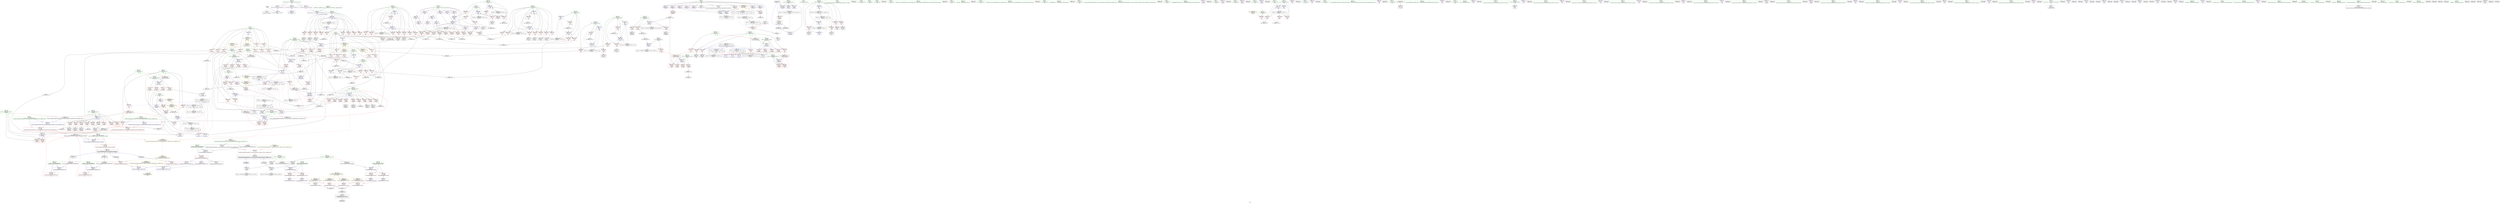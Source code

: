digraph "SVFG" {
	label="SVFG";

	Node0x55b5dc82e230 [shape=record,color=grey,label="{NodeID: 0\nNullPtr}"];
	Node0x55b5dc82e230 -> Node0x55b5dc874ac0[style=solid];
	Node0x55b5dc82e230 -> Node0x55b5dc87e0d0[style=solid];
	Node0x55b5dc88a140 [shape=record,color=grey,label="{NodeID: 775\n248 = cmp(246, 247, )\n}"];
	Node0x55b5dc880a70 [shape=record,color=blue,label="{NodeID: 443\n424\<--9\nj\<--\nmain\n}"];
	Node0x55b5dc880a70 -> Node0x55b5dc886af0[style=dashed];
	Node0x55b5dc880a70 -> Node0x55b5dc886bc0[style=dashed];
	Node0x55b5dc880a70 -> Node0x55b5dc886c90[style=dashed];
	Node0x55b5dc880a70 -> Node0x55b5dc886d60[style=dashed];
	Node0x55b5dc880a70 -> Node0x55b5dc886e30[style=dashed];
	Node0x55b5dc880a70 -> Node0x55b5dc886f00[style=dashed];
	Node0x55b5dc880a70 -> Node0x55b5dc886fd0[style=dashed];
	Node0x55b5dc880a70 -> Node0x55b5dc8870a0[style=dashed];
	Node0x55b5dc880a70 -> Node0x55b5dc880a70[style=dashed];
	Node0x55b5dc880a70 -> Node0x55b5dc880c10[style=dashed];
	Node0x55b5dc880a70 -> Node0x55b5dc8c40a0[style=dashed];
	Node0x55b5dc883f10 [shape=record,color=red,label="{NodeID: 277\n305\<--187\n\<--gy.addr\n_Z3dfsiiiiii\n|{<s0>18}}"];
	Node0x55b5dc883f10:s0 -> Node0x55b5dc922830[style=solid,color=red];
	Node0x55b5dc874e90 [shape=record,color=black,label="{NodeID: 111\n253\<--193\n\<--ref.tmp\n_Z3dfsiiiiii\n}"];
	Node0x55b5dc874e90 -> Node0x55b5dc87f620[style=solid];
	Node0x55b5dc87dcd0 [shape=record,color=blue,label="{NodeID: 388\n8\<--9\nh\<--\nGlob }"];
	Node0x55b5dc87dcd0 -> Node0x55b5dc8e1b40[style=dashed];
	Node0x55b5dc879240 [shape=record,color=red,label="{NodeID: 222\n243\<--8\n\<--h\n_Z3dfsiiiiii\n}"];
	Node0x55b5dc879240 -> Node0x55b5dc88a8c0[style=solid];
	Node0x55b5dc9233f0 [shape=record,color=black,label="{NodeID: 1163\n355 = PHI(195, )\n1st arg _ZSteqIiiEbRKSt4pairIT_T0_ES5_ }"];
	Node0x55b5dc9233f0 -> Node0x55b5dc87ff10[style=solid];
	Node0x55b5dc875750 [shape=record,color=green,label="{NodeID: 56\n189\<--190\ngx.addr\<--gx.addr_field_insensitive\n_Z3dfsiiiiii\n|{|<s3>16}}"];
	Node0x55b5dc875750 -> Node0x55b5dc8840b0[style=solid];
	Node0x55b5dc875750 -> Node0x55b5dc884180[style=solid];
	Node0x55b5dc875750 -> Node0x55b5dc87f480[style=solid];
	Node0x55b5dc875750:s3 -> Node0x55b5dc923500[style=solid,color=red];
	Node0x55b5dc886c90 [shape=record,color=red,label="{NodeID: 333\n525\<--424\n\<--j\nmain\n}"];
	Node0x55b5dc886c90 -> Node0x55b5dc87a730[style=solid];
	Node0x55b5dc87c540 [shape=record,color=purple,label="{NodeID: 167\n283\<--15\narrayidx29\<--buf\n_Z3dfsiiiiii\n}"];
	Node0x55b5dc87c540 -> Node0x55b5dc884800[style=solid];
	Node0x55b5dc91f3c0 [shape=record,color=black,label="{NodeID: 1108\n308 = PHI(172, )\n}"];
	Node0x55b5dc91f3c0 -> Node0x55b5dc87fb00[style=solid];
	Node0x55b5dc870bc0 [shape=record,color=green,label="{NodeID: 1\n7\<--1\n__dso_handle\<--dummyObj\nGlob }"];
	Node0x55b5dc88a2c0 [shape=record,color=grey,label="{NodeID: 776\n313 = cmp(312, 9, )\n}"];
	Node0x55b5dc880b40 [shape=record,color=blue,label="{NodeID: 444\n420\<--549\nfail\<--\nmain\n}"];
	Node0x55b5dc880b40 -> Node0x55b5dc8cb1b0[style=dashed];
	Node0x55b5dc883fe0 [shape=record,color=red,label="{NodeID: 278\n334\<--187\n\<--gy.addr\n_Z3dfsiiiiii\n|{<s0>19}}"];
	Node0x55b5dc883fe0:s0 -> Node0x55b5dc922830[style=solid,color=red];
	Node0x55b5dc874f60 [shape=record,color=black,label="{NodeID: 112\n256\<--195\n\<--ref.tmp18\n_Z3dfsiiiiii\n}"];
	Node0x55b5dc874f60 -> Node0x55b5dc87f6f0[style=solid];
	Node0x55b5dc87ddd0 [shape=record,color=blue,label="{NodeID: 389\n11\<--9\nw\<--\nGlob }"];
	Node0x55b5dc87ddd0 -> Node0x55b5dc8e1c20[style=dashed];
	Node0x55b5dc879310 [shape=record,color=red,label="{NodeID: 223\n468\<--8\n\<--h\nmain\n}"];
	Node0x55b5dc879310 -> Node0x55b5dc8896c0[style=solid];
	Node0x55b5dc923500 [shape=record,color=black,label="{NodeID: 1164\n381 = PHI(183, 189, )\n0th arg _ZSt9make_pairIRiS0_ESt4pairINSt17__decay_and_stripIT_E6__typeENS2_IT0_E6__typeEEOS3_OS6_ }"];
	Node0x55b5dc923500 -> Node0x55b5dc87ffe0[style=solid];
	Node0x55b5dc875820 [shape=record,color=green,label="{NodeID: 57\n191\<--192\ngd.addr\<--gd.addr_field_insensitive\n_Z3dfsiiiiii\n}"];
	Node0x55b5dc875820 -> Node0x55b5dc884250[style=solid];
	Node0x55b5dc875820 -> Node0x55b5dc884320[style=solid];
	Node0x55b5dc875820 -> Node0x55b5dc87f550[style=solid];
	Node0x55b5dc886d60 [shape=record,color=red,label="{NodeID: 334\n531\<--424\n\<--j\nmain\n}"];
	Node0x55b5dc886d60 -> Node0x55b5dc87a800[style=solid];
	Node0x55b5dc87c610 [shape=record,color=purple,label="{NodeID: 168\n317\<--15\narrayidx40\<--buf\n_Z3dfsiiiiii\n}"];
	Node0x55b5dc91f590 [shape=record,color=black,label="{NodeID: 1109\n337 = PHI(172, )\n}"];
	Node0x55b5dc91f590 -> Node0x55b5dc87fd70[style=solid];
	Node0x55b5dc84efb0 [shape=record,color=green,label="{NodeID: 2\n9\<--1\n\<--dummyObj\nCan only get source location for instruction, argument, global var or function.}"];
	Node0x55b5dc88a440 [shape=record,color=grey,label="{NodeID: 777\n522 = cmp(517, 521, )\n}"];
	Node0x55b5dc880c10 [shape=record,color=blue,label="{NodeID: 445\n424\<--588\nj\<--inc57\nmain\n}"];
	Node0x55b5dc880c10 -> Node0x55b5dc886af0[style=dashed];
	Node0x55b5dc880c10 -> Node0x55b5dc886bc0[style=dashed];
	Node0x55b5dc880c10 -> Node0x55b5dc886c90[style=dashed];
	Node0x55b5dc880c10 -> Node0x55b5dc886d60[style=dashed];
	Node0x55b5dc880c10 -> Node0x55b5dc886e30[style=dashed];
	Node0x55b5dc880c10 -> Node0x55b5dc886f00[style=dashed];
	Node0x55b5dc880c10 -> Node0x55b5dc886fd0[style=dashed];
	Node0x55b5dc880c10 -> Node0x55b5dc8870a0[style=dashed];
	Node0x55b5dc880c10 -> Node0x55b5dc880a70[style=dashed];
	Node0x55b5dc880c10 -> Node0x55b5dc880c10[style=dashed];
	Node0x55b5dc880c10 -> Node0x55b5dc8c40a0[style=dashed];
	Node0x55b5dc8840b0 [shape=record,color=red,label="{NodeID: 279\n306\<--189\n\<--gx.addr\n_Z3dfsiiiiii\n|{<s0>18}}"];
	Node0x55b5dc8840b0:s0 -> Node0x55b5dc9229f0[style=solid,color=red];
	Node0x55b5dc8799a0 [shape=record,color=black,label="{NodeID: 113\n269\<--268\nidxprom\<--\n_Z3dfsiiiiii\n}"];
	Node0x55b5dc87ded0 [shape=record,color=blue,label="{NodeID: 390\n830\<--55\nllvm.global_ctors_0\<--\nGlob }"];
	Node0x55b5dc8793e0 [shape=record,color=red,label="{NodeID: 224\n731\<--8\n\<--h\nmain\n}"];
	Node0x55b5dc8793e0 -> Node0x55b5dc88aa40[style=solid];
	Node0x55b5dc9236e0 [shape=record,color=black,label="{NodeID: 1165\n382 = PHI(181, 187, )\n1st arg _ZSt9make_pairIRiS0_ESt4pairINSt17__decay_and_stripIT_E6__typeENS2_IT0_E6__typeEEOS3_OS6_ }"];
	Node0x55b5dc9236e0 -> Node0x55b5dc8800b0[style=solid];
	Node0x55b5dc8758f0 [shape=record,color=green,label="{NodeID: 58\n193\<--194\nref.tmp\<--ref.tmp_field_insensitive\n_Z3dfsiiiiii\n|{|<s1>17}}"];
	Node0x55b5dc8758f0 -> Node0x55b5dc874e90[style=solid];
	Node0x55b5dc8758f0:s1 -> Node0x55b5dc9232e0[style=solid,color=red];
	Node0x55b5dc8cd9b0 [shape=record,color=black,label="{NodeID: 833\nMR_22V_4 = PHI(MR_22V_6, MR_22V_3, MR_22V_5, MR_22V_2, )\npts\{180 \}\n}"];
	Node0x55b5dc8cd9b0 -> Node0x55b5dc882c60[style=dashed];
	Node0x55b5dc886e30 [shape=record,color=red,label="{NodeID: 335\n542\<--424\n\<--j\nmain\n}"];
	Node0x55b5dc886e30 -> Node0x55b5dc87a9a0[style=solid];
	Node0x55b5dc87c6e0 [shape=record,color=purple,label="{NodeID: 169\n320\<--15\narrayidx42\<--buf\n_Z3dfsiiiiii\n}"];
	Node0x55b5dc87c6e0 -> Node0x55b5dc87fbd0[style=solid];
	Node0x55b5dc91f6d0 [shape=record,color=black,label="{NodeID: 1110\n724 = PHI()\n}"];
	Node0x55b5dc84f680 [shape=record,color=green,label="{NodeID: 3\n22\<--1\n_ZSt4cerr\<--dummyObj\nGlob }"];
	Node0x55b5dc88a5c0 [shape=record,color=grey,label="{NodeID: 778\n529 = cmp(524, 528, )\n}"];
	Node0x55b5dc880ce0 [shape=record,color=blue,label="{NodeID: 446\n422\<--593\ni12\<--inc60\nmain\n}"];
	Node0x55b5dc880ce0 -> Node0x55b5dc8863a0[style=dashed];
	Node0x55b5dc880ce0 -> Node0x55b5dc886470[style=dashed];
	Node0x55b5dc880ce0 -> Node0x55b5dc886540[style=dashed];
	Node0x55b5dc880ce0 -> Node0x55b5dc886610[style=dashed];
	Node0x55b5dc880ce0 -> Node0x55b5dc8866e0[style=dashed];
	Node0x55b5dc880ce0 -> Node0x55b5dc8867b0[style=dashed];
	Node0x55b5dc880ce0 -> Node0x55b5dc886880[style=dashed];
	Node0x55b5dc880ce0 -> Node0x55b5dc886950[style=dashed];
	Node0x55b5dc880ce0 -> Node0x55b5dc886a20[style=dashed];
	Node0x55b5dc880ce0 -> Node0x55b5dc880ce0[style=dashed];
	Node0x55b5dc880ce0 -> Node0x55b5dc8c3ba0[style=dashed];
	Node0x55b5dc884180 [shape=record,color=red,label="{NodeID: 280\n335\<--189\n\<--gx.addr\n_Z3dfsiiiiii\n|{<s0>19}}"];
	Node0x55b5dc884180:s0 -> Node0x55b5dc9229f0[style=solid,color=red];
	Node0x55b5dc879a30 [shape=record,color=black,label="{NodeID: 114\n272\<--271\nidxprom23\<--\n_Z3dfsiiiiii\n}"];
	Node0x55b5dc87dfd0 [shape=record,color=blue,label="{NodeID: 391\n831\<--56\nllvm.global_ctors_1\<--_GLOBAL__sub_I_Hogloid_2_1.cpp\nGlob }"];
	Node0x55b5dc8794b0 [shape=record,color=red,label="{NodeID: 225\n101\<--11\n\<--w\n_Z4conviRiS_S_\n}"];
	Node0x55b5dc8794b0 -> Node0x55b5dc88b4c0[style=solid];
	Node0x55b5dc923860 [shape=record,color=black,label="{NodeID: 1166\n794 = PHI(391, 395, 816, 821, )\n0th arg _ZSt7forwardIRiEOT_RNSt16remove_referenceIS1_E4typeE }"];
	Node0x55b5dc923860 -> Node0x55b5dc881770[style=solid];
	Node0x55b5dc8759c0 [shape=record,color=green,label="{NodeID: 59\n195\<--196\nref.tmp18\<--ref.tmp18_field_insensitive\n_Z3dfsiiiiii\n|{|<s1>17}}"];
	Node0x55b5dc8759c0 -> Node0x55b5dc874f60[style=solid];
	Node0x55b5dc8759c0:s1 -> Node0x55b5dc9233f0[style=solid,color=red];
	Node0x55b5dc8cdeb0 [shape=record,color=black,label="{NodeID: 834\nMR_36V_3 = PHI(MR_36V_1, MR_36V_2, MR_36V_1, MR_36V_2, )\npts\{194 \}\n}"];
	Node0x55b5dc886f00 [shape=record,color=red,label="{NodeID: 336\n571\<--424\n\<--j\nmain\n}"];
	Node0x55b5dc87c7b0 [shape=record,color=purple,label="{NodeID: 170\n325\<--15\narrayidx45\<--buf\n_Z3dfsiiiiii\n}"];
	Node0x55b5dc91f7a0 [shape=record,color=black,label="{NodeID: 1111\n392 = PHI(793, )\n|{<s0>22}}"];
	Node0x55b5dc91f7a0:s0 -> Node0x55b5dc923c90[style=solid,color=red];
	Node0x55b5dc84f710 [shape=record,color=green,label="{NodeID: 4\n23\<--1\n.str\<--dummyObj\nGlob }"];
	Node0x55b5dc88a740 [shape=record,color=grey,label="{NodeID: 779\n275 = cmp(274, 9, )\n}"];
	Node0x55b5dc880db0 [shape=record,color=blue,label="{NodeID: 447\n426\<--9\nlen\<--\nmain\n}"];
	Node0x55b5dc880db0 -> Node0x55b5dc887170[style=dashed];
	Node0x55b5dc880db0 -> Node0x55b5dc887240[style=dashed];
	Node0x55b5dc880db0 -> Node0x55b5dc887310[style=dashed];
	Node0x55b5dc880db0 -> Node0x55b5dc881290[style=dashed];
	Node0x55b5dc880db0 -> Node0x55b5dc8c45a0[style=dashed];
	Node0x55b5dc884250 [shape=record,color=red,label="{NodeID: 281\n307\<--191\n\<--gd.addr\n_Z3dfsiiiiii\n|{<s0>18}}"];
	Node0x55b5dc884250:s0 -> Node0x55b5dc922bb0[style=solid,color=red];
	Node0x55b5dc879b00 [shape=record,color=black,label="{NodeID: 115\n279\<--278\nidxprom26\<--\n_Z3dfsiiiiii\n}"];
	Node0x55b5dc87e0d0 [shape=record,color=blue, style = dotted,label="{NodeID: 392\n832\<--3\nllvm.global_ctors_2\<--dummyVal\nGlob }"];
	Node0x55b5dc879580 [shape=record,color=red,label="{NodeID: 226\n113\<--11\n\<--w\n_Z4conviRiS_S_\n}"];
	Node0x55b5dc879580 -> Node0x55b5dc889840[style=solid];
	Node0x55b5dc923b80 [shape=record,color=black,label="{NodeID: 1167\n801 = PHI(383, )\n0th arg _ZNSt4pairIiiEC2IRiS2_Lb1EEEOT_OT0_ }"];
	Node0x55b5dc923b80 -> Node0x55b5dc881840[style=solid];
	Node0x55b5dc875a90 [shape=record,color=green,label="{NodeID: 60\n197\<--198\nd2\<--d2_field_insensitive\n_Z3dfsiiiiii\n}"];
	Node0x55b5dc875a90 -> Node0x55b5dc8843f0[style=solid];
	Node0x55b5dc875a90 -> Node0x55b5dc8844c0[style=solid];
	Node0x55b5dc875a90 -> Node0x55b5dc884590[style=solid];
	Node0x55b5dc875a90 -> Node0x55b5dc87f960[style=solid];
	Node0x55b5dc8ce3b0 [shape=record,color=black,label="{NodeID: 835\nMR_38V_3 = PHI(MR_38V_1, MR_38V_2, MR_38V_1, MR_38V_2, )\npts\{196 \}\n}"];
	Node0x55b5dc886fd0 [shape=record,color=red,label="{NodeID: 337\n578\<--424\n\<--j\nmain\n}"];
	Node0x55b5dc886fd0 -> Node0x55b5dc87ab40[style=solid];
	Node0x55b5dc87c880 [shape=record,color=purple,label="{NodeID: 171\n328\<--15\narrayidx47\<--buf\n_Z3dfsiiiiii\n}"];
	Node0x55b5dc87c880 -> Node0x55b5dc87fca0[style=solid];
	Node0x55b5dc91f910 [shape=record,color=black,label="{NodeID: 1112\n396 = PHI(793, )\n|{<s0>22}}"];
	Node0x55b5dc91f910:s0 -> Node0x55b5dc923da0[style=solid,color=red];
	Node0x55b5dc84f7a0 [shape=record,color=green,label="{NodeID: 5\n25\<--1\n.str.1\<--dummyObj\nGlob }"];
	Node0x55b5dc88a8c0 [shape=record,color=grey,label="{NodeID: 780\n244 = cmp(242, 243, )\n}"];
	Node0x55b5dc880e80 [shape=record,color=blue,label="{NodeID: 448\n428\<--9\ni71\<--\nmain\n}"];
	Node0x55b5dc880e80 -> Node0x55b5dc8873e0[style=dashed];
	Node0x55b5dc880e80 -> Node0x55b5dc8874b0[style=dashed];
	Node0x55b5dc880e80 -> Node0x55b5dc887580[style=dashed];
	Node0x55b5dc880e80 -> Node0x55b5dc887650[style=dashed];
	Node0x55b5dc880e80 -> Node0x55b5dc887720[style=dashed];
	Node0x55b5dc880e80 -> Node0x55b5dc8877f0[style=dashed];
	Node0x55b5dc880e80 -> Node0x55b5dc8878c0[style=dashed];
	Node0x55b5dc880e80 -> Node0x55b5dc887990[style=dashed];
	Node0x55b5dc880e80 -> Node0x55b5dc880e80[style=dashed];
	Node0x55b5dc880e80 -> Node0x55b5dc8811c0[style=dashed];
	Node0x55b5dc880e80 -> Node0x55b5dc8c4aa0[style=dashed];
	Node0x55b5dc884320 [shape=record,color=red,label="{NodeID: 282\n336\<--191\n\<--gd.addr\n_Z3dfsiiiiii\n|{<s0>19}}"];
	Node0x55b5dc884320:s0 -> Node0x55b5dc922bb0[style=solid,color=red];
	Node0x55b5dc879bd0 [shape=record,color=black,label="{NodeID: 116\n282\<--281\nidxprom28\<--\n_Z3dfsiiiiii\n}"];
	Node0x55b5dc87e1d0 [shape=record,color=blue,label="{NodeID: 393\n88\<--84\np.addr\<--p\n_Z4conviRiS_S_\n}"];
	Node0x55b5dc87e1d0 -> Node0x55b5dc881c20[style=dashed];
	Node0x55b5dc87e1d0 -> Node0x55b5dc881cf0[style=dashed];
	Node0x55b5dc87e1d0 -> Node0x55b5dc881dc0[style=dashed];
	Node0x55b5dc87e1d0 -> Node0x55b5dc87e780[style=dashed];
	Node0x55b5dc87e1d0 -> Node0x55b5dc8d7eb0[style=dashed];
	Node0x55b5dc879650 [shape=record,color=red,label="{NodeID: 227\n120\<--11\n\<--w\n_Z4conviRiS_S_\n}"];
	Node0x55b5dc879650 -> Node0x55b5dc8a27f0[style=solid];
	Node0x55b5dc923c90 [shape=record,color=black,label="{NodeID: 1168\n802 = PHI(392, )\n1st arg _ZNSt4pairIiiEC2IRiS2_Lb1EEEOT_OT0_ }"];
	Node0x55b5dc923c90 -> Node0x55b5dc881910[style=solid];
	Node0x55b5dc875b60 [shape=record,color=green,label="{NodeID: 61\n199\<--200\nd3\<--d3_field_insensitive\n_Z3dfsiiiiii\n}"];
	Node0x55b5dc875b60 -> Node0x55b5dc884660[style=solid];
	Node0x55b5dc875b60 -> Node0x55b5dc87fa30[style=solid];
	Node0x55b5dc8ce8b0 [shape=record,color=black,label="{NodeID: 836\nMR_40V_2 = PHI(MR_40V_1, MR_40V_1, MR_40V_3, MR_40V_1, )\npts\{198 \}\n}"];
	Node0x55b5dc8870a0 [shape=record,color=red,label="{NodeID: 338\n587\<--424\n\<--j\nmain\n}"];
	Node0x55b5dc8870a0 -> Node0x55b5dc8a1a70[style=solid];
	Node0x55b5dc87c950 [shape=record,color=purple,label="{NodeID: 172\n742\<--15\narrayidx137\<--buf\nmain\n}"];
	Node0x55b5dc91fa50 [shape=record,color=black,label="{NodeID: 1113\n447 = PHI()\n}"];
	Node0x55b5dc84f830 [shape=record,color=green,label="{NodeID: 6\n27\<--1\n.str.2\<--dummyObj\nGlob }"];
	Node0x55b5dc88aa40 [shape=record,color=grey,label="{NodeID: 781\n732 = cmp(730, 731, )\n}"];
	Node0x55b5dc880f50 [shape=record,color=blue,label="{NodeID: 449\n438\<--659\ny2\<--add93\nmain\n}"];
	Node0x55b5dc880f50 -> Node0x55b5dc888010[style=dashed];
	Node0x55b5dc880f50 -> Node0x55b5dc8880e0[style=dashed];
	Node0x55b5dc880f50 -> Node0x55b5dc8c63a0[style=dashed];
	Node0x55b5dc880f50 -> Node0x55b5dc8d10b0[style=dashed];
	Node0x55b5dc8843f0 [shape=record,color=red,label="{NodeID: 283\n287\<--197\n\<--d2\n_Z3dfsiiiiii\n}"];
	Node0x55b5dc8843f0 -> Node0x55b5dc8a21f0[style=solid];
	Node0x55b5dc879ca0 [shape=record,color=black,label="{NodeID: 117\n294\<--293\nidxprom30\<--\n_Z3dfsiiiiii\n}"];
	Node0x55b5dc87e2a0 [shape=record,color=blue,label="{NodeID: 394\n90\<--85\ny.addr\<--y\n_Z4conviRiS_S_\n}"];
	Node0x55b5dc87e2a0 -> Node0x55b5dc8822a0[style=dashed];
	Node0x55b5dc87e2a0 -> Node0x55b5dc882370[style=dashed];
	Node0x55b5dc87e2a0 -> Node0x55b5dc882440[style=dashed];
	Node0x55b5dc87e2a0 -> Node0x55b5dc882510[style=dashed];
	Node0x55b5dc879720 [shape=record,color=red,label="{NodeID: 228\n135\<--11\n\<--w\n_Z4conviRiS_S_\n}"];
	Node0x55b5dc879720 -> Node0x55b5dc88b940[style=solid];
	Node0x55b5dc923da0 [shape=record,color=black,label="{NodeID: 1169\n803 = PHI(396, )\n2nd arg _ZNSt4pairIiiEC2IRiS2_Lb1EEEOT_OT0_ }"];
	Node0x55b5dc923da0 -> Node0x55b5dc891660[style=solid];
	Node0x55b5dc875c30 [shape=record,color=green,label="{NodeID: 62\n209\<--210\n_ZStlsISt11char_traitsIcEERSt13basic_ostreamIcT_ES5_PKc\<--_ZStlsISt11char_traitsIcEERSt13basic_ostreamIcT_ES5_PKc_field_insensitive\n}"];
	Node0x55b5dc8cedb0 [shape=record,color=black,label="{NodeID: 837\nMR_42V_2 = PHI(MR_42V_1, MR_42V_1, MR_42V_3, MR_42V_1, )\npts\{200 \}\n}"];
	Node0x55b5dc887170 [shape=record,color=red,label="{NodeID: 339\n611\<--426\n\<--len\nmain\n}"];
	Node0x55b5dc887170 -> Node0x55b5dc88b7c0[style=solid];
	Node0x55b5dc87ca20 [shape=record,color=purple,label="{NodeID: 173\n745\<--15\narrayidx139\<--buf\nmain\n}"];
	Node0x55b5dc87ca20 -> Node0x55b5dc889390[style=solid];
	Node0x55b5dc91fb20 [shape=record,color=black,label="{NodeID: 1114\n463 = PHI()\n}"];
	Node0x55b5dc84f8c0 [shape=record,color=green,label="{NodeID: 7\n29\<--1\n.str.3\<--dummyObj\nGlob }"];
	Node0x55b5dc8e5540 [shape=record,color=yellow,style=double,label="{NodeID: 948\n56V_1 = ENCHI(MR_56V_0)\npts\{1940000 \}\nFun[_ZSteqIiiEbRKSt4pairIT_T0_ES5_]}"];
	Node0x55b5dc8e5540 -> Node0x55b5dc884db0[style=dashed];
	Node0x55b5dc88abc0 [shape=record,color=grey,label="{NodeID: 782\n240 = cmp(239, 9, )\n}"];
	Node0x55b5dc881020 [shape=record,color=blue,label="{NodeID: 450\n436\<--666\nx2\<--add96\nmain\n}"];
	Node0x55b5dc881020 -> Node0x55b5dc887da0[style=dashed];
	Node0x55b5dc881020 -> Node0x55b5dc887e70[style=dashed];
	Node0x55b5dc881020 -> Node0x55b5dc8c5ea0[style=dashed];
	Node0x55b5dc881020 -> Node0x55b5dc8d0bb0[style=dashed];
	Node0x55b5dc8844c0 [shape=record,color=red,label="{NodeID: 284\n293\<--197\n\<--d2\n_Z3dfsiiiiii\n}"];
	Node0x55b5dc8844c0 -> Node0x55b5dc879ca0[style=solid];
	Node0x55b5dc879d70 [shape=record,color=black,label="{NodeID: 118\n300\<--299\nidxprom33\<--\n_Z3dfsiiiiii\n}"];
	Node0x55b5dc87e370 [shape=record,color=blue,label="{NodeID: 395\n92\<--86\nx.addr\<--x\n_Z4conviRiS_S_\n}"];
	Node0x55b5dc87e370 -> Node0x55b5dc8825e0[style=dashed];
	Node0x55b5dc87e370 -> Node0x55b5dc8826b0[style=dashed];
	Node0x55b5dc87e370 -> Node0x55b5dc882780[style=dashed];
	Node0x55b5dc87e370 -> Node0x55b5dc882850[style=dashed];
	Node0x55b5dc8797f0 [shape=record,color=red,label="{NodeID: 229\n138\<--11\n\<--w\n_Z4conviRiS_S_\n}"];
	Node0x55b5dc8797f0 -> Node0x55b5dc8a00f0[style=solid];
	Node0x55b5dc875d30 [shape=record,color=green,label="{NodeID: 63\n215\<--216\n_ZNSolsEi\<--_ZNSolsEi_field_insensitive\n}"];
	Node0x55b5dc8cf2b0 [shape=record,color=black,label="{NodeID: 838\nMR_44V_2 = PHI(MR_44V_6, MR_44V_1, MR_44V_3, MR_44V_1, )\npts\{170000 \}\n|{<s0>18|<s1>19|<s2>72|<s3>72|<s4>72}}"];
	Node0x55b5dc8cf2b0:s0 -> Node0x55b5dc8cf2b0[style=dashed,color=blue];
	Node0x55b5dc8cf2b0:s1 -> Node0x55b5dc8cf2b0[style=dashed,color=blue];
	Node0x55b5dc8cf2b0:s2 -> Node0x55b5dc889390[style=dashed,color=blue];
	Node0x55b5dc8cf2b0:s3 -> Node0x55b5dc8c7ca0[style=dashed,color=blue];
	Node0x55b5dc8cf2b0:s4 -> Node0x55b5dc8d1ab0[style=dashed,color=blue];
	Node0x55b5dc887240 [shape=record,color=red,label="{NodeID: 340\n627\<--426\n\<--len\nmain\n}"];
	Node0x55b5dc887240 -> Node0x55b5dc889e40[style=solid];
	Node0x55b5dc87caf0 [shape=record,color=purple,label="{NodeID: 174\n301\<--18\narrayidx34\<--dx\n_Z3dfsiiiiii\n}"];
	Node0x55b5dc87caf0 -> Node0x55b5dc8849a0[style=solid];
	Node0x55b5dc91fbf0 [shape=record,color=black,label="{NodeID: 1115\n466 = PHI()\n}"];
	Node0x55b5dc84e780 [shape=record,color=green,label="{NodeID: 8\n31\<--1\n_ZSt3cin\<--dummyObj\nGlob }"];
	Node0x55b5dc8e5620 [shape=record,color=yellow,style=double,label="{NodeID: 949\n58V_1 = ENCHI(MR_58V_0)\npts\{1940001 \}\nFun[_ZSteqIiiEbRKSt4pairIT_T0_ES5_]}"];
	Node0x55b5dc8e5620 -> Node0x55b5dc884f50[style=dashed];
	Node0x55b5dc88ad40 [shape=record,color=grey,label="{NodeID: 783\n738 = cmp(736, 737, )\n}"];
	Node0x55b5dc8810f0 [shape=record,color=blue,label="{NodeID: 451\n420\<--549\nfail\<--\nmain\n}"];
	Node0x55b5dc8810f0 -> Node0x55b5dc886200[style=dashed];
	Node0x55b5dc8810f0 -> Node0x55b5dc8862d0[style=dashed];
	Node0x55b5dc8810f0 -> Node0x55b5dc8c36a0[style=dashed];
	Node0x55b5dc884590 [shape=record,color=red,label="{NodeID: 285\n299\<--197\n\<--d2\n_Z3dfsiiiiii\n}"];
	Node0x55b5dc884590 -> Node0x55b5dc879d70[style=solid];
	Node0x55b5dc879e40 [shape=record,color=black,label="{NodeID: 119\n316\<--315\nidxprom39\<--\n_Z3dfsiiiiii\n}"];
	Node0x55b5dc87e440 [shape=record,color=blue,label="{NodeID: 396\n94\<--87\nd.addr\<--d\n_Z4conviRiS_S_\n}"];
	Node0x55b5dc87e440 -> Node0x55b5dc882920[style=dashed];
	Node0x55b5dc87e440 -> Node0x55b5dc8829f0[style=dashed];
	Node0x55b5dc87e440 -> Node0x55b5dc882ac0[style=dashed];
	Node0x55b5dc87e440 -> Node0x55b5dc882b90[style=dashed];
	Node0x55b5dc8798c0 [shape=record,color=red,label="{NodeID: 230\n151\<--11\n\<--w\n_Z4conviRiS_S_\n}"];
	Node0x55b5dc8798c0 -> Node0x55b5dc8a1170[style=solid];
	Node0x55b5dc875e30 [shape=record,color=green,label="{NodeID: 64\n218\<--219\n_ZSt4endlIcSt11char_traitsIcEERSt13basic_ostreamIT_T0_ES6_\<--_ZSt4endlIcSt11char_traitsIcEERSt13basic_ostreamIT_T0_ES6__field_insensitive\n}"];
	Node0x55b5dc887310 [shape=record,color=red,label="{NodeID: 341\n706\<--426\n\<--len\nmain\n}"];
	Node0x55b5dc887310 -> Node0x55b5dc8a2670[style=solid];
	Node0x55b5dc87cbc0 [shape=record,color=purple,label="{NodeID: 175\n663\<--18\narrayidx95\<--dx\nmain\n}"];
	Node0x55b5dc87cbc0 -> Node0x55b5dc8892c0[style=solid];
	Node0x55b5dc91fcc0 [shape=record,color=black,label="{NodeID: 1116\n467 = PHI()\n}"];
	Node0x55b5dc84e810 [shape=record,color=green,label="{NodeID: 9\n32\<--1\n.str.4\<--dummyObj\nGlob }"];
	Node0x55b5dc8e5700 [shape=record,color=yellow,style=double,label="{NodeID: 950\n60V_1 = ENCHI(MR_60V_0)\npts\{1960000 \}\nFun[_ZSteqIiiEbRKSt4pairIT_T0_ES5_]}"];
	Node0x55b5dc8e5700 -> Node0x55b5dc884e80[style=dashed];
	Node0x55b5dc88aec0 [shape=record,color=grey,label="{NodeID: 784\n237 = cmp(236, 9, )\n}"];
	Node0x55b5dc8811c0 [shape=record,color=blue,label="{NodeID: 452\n428\<--702\ni71\<--inc114\nmain\n}"];
	Node0x55b5dc8811c0 -> Node0x55b5dc8873e0[style=dashed];
	Node0x55b5dc8811c0 -> Node0x55b5dc8874b0[style=dashed];
	Node0x55b5dc8811c0 -> Node0x55b5dc887580[style=dashed];
	Node0x55b5dc8811c0 -> Node0x55b5dc887650[style=dashed];
	Node0x55b5dc8811c0 -> Node0x55b5dc887720[style=dashed];
	Node0x55b5dc8811c0 -> Node0x55b5dc8877f0[style=dashed];
	Node0x55b5dc8811c0 -> Node0x55b5dc8878c0[style=dashed];
	Node0x55b5dc8811c0 -> Node0x55b5dc887990[style=dashed];
	Node0x55b5dc8811c0 -> Node0x55b5dc880e80[style=dashed];
	Node0x55b5dc8811c0 -> Node0x55b5dc8811c0[style=dashed];
	Node0x55b5dc8811c0 -> Node0x55b5dc8c4aa0[style=dashed];
	Node0x55b5dc884660 [shape=record,color=red,label="{NodeID: 286\n304\<--199\n\<--d3\n_Z3dfsiiiiii\n|{<s0>18}}"];
	Node0x55b5dc884660:s0 -> Node0x55b5dc922670[style=solid,color=red];
	Node0x55b5dc879f10 [shape=record,color=black,label="{NodeID: 120\n319\<--318\nidxprom41\<--\n_Z3dfsiiiiii\n}"];
	Node0x55b5dc87e510 [shape=record,color=blue,label="{NodeID: 397\n104\<--9\n\<--\n_Z4conviRiS_S_\n}"];
	Node0x55b5dc87e510 -> Node0x55b5dc8d88b0[style=dashed];
	Node0x55b5dc8819b0 [shape=record,color=red,label="{NodeID: 231\n247\<--11\n\<--w\n_Z3dfsiiiiii\n}"];
	Node0x55b5dc8819b0 -> Node0x55b5dc88a140[style=solid];
	Node0x55b5dc875f30 [shape=record,color=green,label="{NodeID: 65\n220\<--221\n_ZNSolsEPFRSoS_E\<--_ZNSolsEPFRSoS_E_field_insensitive\n}"];
	Node0x55b5dc8cfcb0 [shape=record,color=black,label="{NodeID: 840\nMR_100V_5 = PHI(MR_100V_7, MR_100V_4, )\npts\{431 \}\n|{|<s2>58|<s3>58|<s4>58|<s5>58}}"];
	Node0x55b5dc8cfcb0 -> Node0x55b5dc8c4fa0[style=dashed];
	Node0x55b5dc8cfcb0 -> Node0x55b5dc8cfcb0[style=dashed];
	Node0x55b5dc8cfcb0:s2 -> Node0x55b5dc87e5e0[style=dashed,color=red];
	Node0x55b5dc8cfcb0:s3 -> Node0x55b5dc87e850[style=dashed,color=red];
	Node0x55b5dc8cfcb0:s4 -> Node0x55b5dc87eb90[style=dashed,color=red];
	Node0x55b5dc8cfcb0:s5 -> Node0x55b5dc87eed0[style=dashed,color=red];
	Node0x55b5dc8873e0 [shape=record,color=red,label="{NodeID: 342\n617\<--428\n\<--i71\nmain\n}"];
	Node0x55b5dc8873e0 -> Node0x55b5dc88b640[style=solid];
	Node0x55b5dc87cc90 [shape=record,color=purple,label="{NodeID: 176\n295\<--20\narrayidx31\<--dy\n_Z3dfsiiiiii\n}"];
	Node0x55b5dc87cc90 -> Node0x55b5dc8848d0[style=solid];
	Node0x55b5dc91fd90 [shape=record,color=black,label="{NodeID: 1117\n565 = PHI()\n}"];
	Node0x55b5dc84e8a0 [shape=record,color=green,label="{NodeID: 10\n34\<--1\n.str.5\<--dummyObj\nGlob }"];
	Node0x55b5dc8e57e0 [shape=record,color=yellow,style=double,label="{NodeID: 951\n62V_1 = ENCHI(MR_62V_0)\npts\{1960001 \}\nFun[_ZSteqIiiEbRKSt4pairIT_T0_ES5_]}"];
	Node0x55b5dc8e57e0 -> Node0x55b5dc885020[style=dashed];
	Node0x55b5dc88b040 [shape=record,color=grey,label="{NodeID: 785\n539 = cmp(534, 538, )\n}"];
	Node0x55b5dc881290 [shape=record,color=blue,label="{NodeID: 453\n426\<--707\nlen\<--inc117\nmain\n}"];
	Node0x55b5dc881290 -> Node0x55b5dc887170[style=dashed];
	Node0x55b5dc881290 -> Node0x55b5dc887240[style=dashed];
	Node0x55b5dc881290 -> Node0x55b5dc887310[style=dashed];
	Node0x55b5dc881290 -> Node0x55b5dc881290[style=dashed];
	Node0x55b5dc881290 -> Node0x55b5dc8c45a0[style=dashed];
	Node0x55b5dc884730 [shape=record,color=red,label="{NodeID: 287\n274\<--273\n\<--arrayidx24\n_Z3dfsiiiiii\n}"];
	Node0x55b5dc884730 -> Node0x55b5dc88a740[style=solid];
	Node0x55b5dc879fe0 [shape=record,color=black,label="{NodeID: 121\n324\<--323\nidxprom44\<--\n_Z3dfsiiiiii\n}"];
	Node0x55b5dc87e5e0 [shape=record,color=blue,label="{NodeID: 398\n107\<--106\n\<--\n_Z4conviRiS_S_\n}"];
	Node0x55b5dc87e5e0 -> Node0x55b5dc8d83b0[style=dashed];
	Node0x55b5dc881a80 [shape=record,color=red,label="{NodeID: 232\n469\<--11\n\<--w\nmain\n}"];
	Node0x55b5dc881a80 -> Node0x55b5dc8896c0[style=solid];
	Node0x55b5dc876030 [shape=record,color=green,label="{NodeID: 66\n251\<--252\n_ZSt9make_pairIRiS0_ESt4pairINSt17__decay_and_stripIT_E6__typeENS2_IT0_E6__typeEEOS3_OS6_\<--_ZSt9make_pairIRiS0_ESt4pairINSt17__decay_and_stripIT_E6__typeENS2_IT0_E6__typeEEOS3_OS6__field_insensitive\n}"];
	Node0x55b5dc8d01b0 [shape=record,color=black,label="{NodeID: 841\nMR_102V_5 = PHI(MR_102V_7, MR_102V_4, )\npts\{433 \}\n|{|<s2>58|<s3>58|<s4>58|<s5>58}}"];
	Node0x55b5dc8d01b0 -> Node0x55b5dc8c54a0[style=dashed];
	Node0x55b5dc8d01b0 -> Node0x55b5dc8d01b0[style=dashed];
	Node0x55b5dc8d01b0:s2 -> Node0x55b5dc87e510[style=dashed,color=red];
	Node0x55b5dc8d01b0:s3 -> Node0x55b5dc87e920[style=dashed,color=red];
	Node0x55b5dc8d01b0:s4 -> Node0x55b5dc87ec60[style=dashed,color=red];
	Node0x55b5dc8d01b0:s5 -> Node0x55b5dc87efa0[style=dashed,color=red];
	Node0x55b5dc8874b0 [shape=record,color=red,label="{NodeID: 343\n621\<--428\n\<--i71\nmain\n}"];
	Node0x55b5dc8874b0 -> Node0x55b5dc87adb0[style=solid];
	Node0x55b5dc87cd60 [shape=record,color=purple,label="{NodeID: 177\n656\<--20\narrayidx92\<--dy\nmain\n}"];
	Node0x55b5dc87cd60 -> Node0x55b5dc8891f0[style=solid];
	Node0x55b5dc91fec0 [shape=record,color=black,label="{NodeID: 1118\n566 = PHI()\n}"];
	Node0x55b5dc84e970 [shape=record,color=green,label="{NodeID: 11\n36\<--1\n.str.6\<--dummyObj\nGlob }"];
	Node0x55b5dc8e58c0 [shape=record,color=yellow,style=double,label="{NodeID: 952\n64V_1 = ENCHI(MR_64V_0)\npts\{384 \}\nFun[_ZSt9make_pairIRiS0_ESt4pairINSt17__decay_and_stripIT_E6__typeENS2_IT0_E6__typeEEOS3_OS6_]}"];
	Node0x55b5dc8e58c0 -> Node0x55b5dc885290[style=dashed];
	Node0x55b5dc88b1c0 [shape=record,color=grey,label="{NodeID: 786\n478 = cmp(475, 477, )\n}"];
	Node0x55b5dc881360 [shape=record,color=blue,label="{NodeID: 454\n442\<--9\ni128\<--\nmain\n}"];
	Node0x55b5dc881360 -> Node0x55b5dc8884f0[style=dashed];
	Node0x55b5dc881360 -> Node0x55b5dc8885c0[style=dashed];
	Node0x55b5dc881360 -> Node0x55b5dc888690[style=dashed];
	Node0x55b5dc881360 -> Node0x55b5dc8815d0[style=dashed];
	Node0x55b5dc881360 -> Node0x55b5dc8c6da0[style=dashed];
	Node0x55b5dc884800 [shape=record,color=red,label="{NodeID: 288\n284\<--283\n\<--arrayidx29\n_Z3dfsiiiiii\n}"];
	Node0x55b5dc884800 -> Node0x55b5dc8a1470[style=solid];
	Node0x55b5dc87a0b0 [shape=record,color=black,label="{NodeID: 122\n327\<--326\nidxprom46\<--\n_Z3dfsiiiiii\n}"];
	Node0x55b5dc87e6b0 [shape=record,color=blue,label="{NodeID: 399\n109\<--111\n\<--\n_Z4conviRiS_S_\n}"];
	Node0x55b5dc87e6b0 -> Node0x55b5dc8d8db0[style=dashed];
	Node0x55b5dc881b50 [shape=record,color=red,label="{NodeID: 233\n737\<--11\n\<--w\nmain\n}"];
	Node0x55b5dc881b50 -> Node0x55b5dc88ad40[style=solid];
	Node0x55b5dc876130 [shape=record,color=green,label="{NodeID: 67\n259\<--260\n_ZSteqIiiEbRKSt4pairIT_T0_ES5_\<--_ZSteqIiiEbRKSt4pairIT_T0_ES5__field_insensitive\n}"];
	Node0x55b5dc8d06b0 [shape=record,color=black,label="{NodeID: 842\nMR_104V_5 = PHI(MR_104V_7, MR_104V_4, )\npts\{435 \}\n|{|<s2>58|<s3>58|<s4>58|<s5>58}}"];
	Node0x55b5dc8d06b0 -> Node0x55b5dc8c59a0[style=dashed];
	Node0x55b5dc8d06b0 -> Node0x55b5dc8d06b0[style=dashed];
	Node0x55b5dc8d06b0:s2 -> Node0x55b5dc87e6b0[style=dashed,color=red];
	Node0x55b5dc8d06b0:s3 -> Node0x55b5dc87e9f0[style=dashed,color=red];
	Node0x55b5dc8d06b0:s4 -> Node0x55b5dc87ed30[style=dashed,color=red];
	Node0x55b5dc8d06b0:s5 -> Node0x55b5dc87f070[style=dashed,color=red];
	Node0x55b5dc887580 [shape=record,color=red,label="{NodeID: 344\n625\<--428\n\<--i71\nmain\n}"];
	Node0x55b5dc887580 -> Node0x55b5dc8a0b70[style=solid];
	Node0x55b5dc87ce30 [shape=record,color=purple,label="{NodeID: 178\n207\<--23\n\<--.str\n_Z3dfsiiiiii\n}"];
	Node0x55b5dc91ff90 [shape=record,color=black,label="{NodeID: 1119\n568 = PHI()\n}"];
	Node0x55b5dc84ea40 [shape=record,color=green,label="{NodeID: 12\n38\<--1\n.str.7\<--dummyObj\nGlob }"];
	Node0x55b5dc88b340 [shape=record,color=grey,label="{NodeID: 787\n509 = cmp(507, 508, )\n}"];
	Node0x55b5dc881430 [shape=record,color=blue,label="{NodeID: 455\n444\<--9\nj132\<--\nmain\n}"];
	Node0x55b5dc881430 -> Node0x55b5dc888760[style=dashed];
	Node0x55b5dc881430 -> Node0x55b5dc888830[style=dashed];
	Node0x55b5dc881430 -> Node0x55b5dc888900[style=dashed];
	Node0x55b5dc881430 -> Node0x55b5dc881430[style=dashed];
	Node0x55b5dc881430 -> Node0x55b5dc881500[style=dashed];
	Node0x55b5dc881430 -> Node0x55b5dc8c72a0[style=dashed];
	Node0x55b5dc8848d0 [shape=record,color=red,label="{NodeID: 289\n296\<--295\n\<--arrayidx31\n_Z3dfsiiiiii\n}"];
	Node0x55b5dc8848d0 -> Node0x55b5dc8a1ef0[style=solid];
	Node0x55b5dc87a180 [shape=record,color=black,label="{NodeID: 123\n172\<--340\n_Z3dfsiiiiii_ret\<--\n_Z3dfsiiiiii\n|{<s0>18|<s1>19|<s2>72}}"];
	Node0x55b5dc87a180:s0 -> Node0x55b5dc91f3c0[style=solid,color=blue];
	Node0x55b5dc87a180:s1 -> Node0x55b5dc91f590[style=solid,color=blue];
	Node0x55b5dc87a180:s2 -> Node0x55b5dc91f150[style=solid,color=blue];
	Node0x55b5dc87e780 [shape=record,color=blue,label="{NodeID: 400\n88\<--115\np.addr\<--sub\n_Z4conviRiS_S_\n}"];
	Node0x55b5dc87e780 -> Node0x55b5dc881e90[style=dashed];
	Node0x55b5dc87e780 -> Node0x55b5dc881f60[style=dashed];
	Node0x55b5dc87e780 -> Node0x55b5dc87eac0[style=dashed];
	Node0x55b5dc87e780 -> Node0x55b5dc8d7eb0[style=dashed];
	Node0x55b5dc881c20 [shape=record,color=red,label="{NodeID: 234\n100\<--88\n\<--p.addr\n_Z4conviRiS_S_\n}"];
	Node0x55b5dc881c20 -> Node0x55b5dc88b4c0[style=solid];
	Node0x55b5dc876230 [shape=record,color=green,label="{NodeID: 68\n356\<--357\n__x.addr\<--__x.addr_field_insensitive\n_ZSteqIiiEbRKSt4pairIT_T0_ES5_\n}"];
	Node0x55b5dc876230 -> Node0x55b5dc884a70[style=solid];
	Node0x55b5dc876230 -> Node0x55b5dc884b40[style=solid];
	Node0x55b5dc876230 -> Node0x55b5dc87fe40[style=solid];
	Node0x55b5dc8d0bb0 [shape=record,color=black,label="{NodeID: 843\nMR_106V_5 = PHI(MR_106V_8, MR_106V_4, )\npts\{437 \}\n|{|<s2>59|<s3>59|<s4>59|<s5>59}}"];
	Node0x55b5dc8d0bb0 -> Node0x55b5dc8c5ea0[style=dashed];
	Node0x55b5dc8d0bb0 -> Node0x55b5dc8d0bb0[style=dashed];
	Node0x55b5dc8d0bb0:s2 -> Node0x55b5dc87e5e0[style=dashed,color=red];
	Node0x55b5dc8d0bb0:s3 -> Node0x55b5dc87e850[style=dashed,color=red];
	Node0x55b5dc8d0bb0:s4 -> Node0x55b5dc87eb90[style=dashed,color=red];
	Node0x55b5dc8d0bb0:s5 -> Node0x55b5dc87eed0[style=dashed,color=red];
	Node0x55b5dc887650 [shape=record,color=red,label="{NodeID: 345\n634\<--428\n\<--i71\nmain\n}"];
	Node0x55b5dc87cf00 [shape=record,color=purple,label="{NodeID: 179\n211\<--25\n\<--.str.1\n_Z3dfsiiiiii\n}"];
	Node0x55b5dc9200c0 [shape=record,color=black,label="{NodeID: 1120\n570 = PHI()\n}"];
	Node0x55b5dc852210 [shape=record,color=green,label="{NodeID: 13\n40\<--1\n.str.8\<--dummyObj\nGlob }"];
	Node0x55b5dc88b4c0 [shape=record,color=grey,label="{NodeID: 788\n102 = cmp(100, 101, )\n}"];
	Node0x55b5dc881500 [shape=record,color=blue,label="{NodeID: 456\n444\<--758\nj132\<--inc143\nmain\n}"];
	Node0x55b5dc881500 -> Node0x55b5dc888760[style=dashed];
	Node0x55b5dc881500 -> Node0x55b5dc888830[style=dashed];
	Node0x55b5dc881500 -> Node0x55b5dc888900[style=dashed];
	Node0x55b5dc881500 -> Node0x55b5dc881430[style=dashed];
	Node0x55b5dc881500 -> Node0x55b5dc881500[style=dashed];
	Node0x55b5dc881500 -> Node0x55b5dc8c72a0[style=dashed];
	Node0x55b5dc8849a0 [shape=record,color=red,label="{NodeID: 290\n302\<--301\n\<--arrayidx34\n_Z3dfsiiiiii\n}"];
	Node0x55b5dc8849a0 -> Node0x55b5dc8a2070[style=solid];
	Node0x55b5dc87a250 [shape=record,color=black,label="{NodeID: 124\n353\<--378\n_ZSteqIiiEbRKSt4pairIT_T0_ES5__ret\<--\n_ZSteqIiiEbRKSt4pairIT_T0_ES5_\n|{<s0>17}}"];
	Node0x55b5dc87a250:s0 -> Node0x55b5dc91d440[style=solid,color=blue];
	Node0x55b5dc87e850 [shape=record,color=blue,label="{NodeID: 401\n123\<--121\n\<--sub3\n_Z4conviRiS_S_\n}"];
	Node0x55b5dc87e850 -> Node0x55b5dc8d83b0[style=dashed];
	Node0x55b5dc881cf0 [shape=record,color=red,label="{NodeID: 235\n106\<--88\n\<--p.addr\n_Z4conviRiS_S_\n}"];
	Node0x55b5dc881cf0 -> Node0x55b5dc87e5e0[style=solid];
	Node0x55b5dc876300 [shape=record,color=green,label="{NodeID: 69\n358\<--359\n__y.addr\<--__y.addr_field_insensitive\n_ZSteqIiiEbRKSt4pairIT_T0_ES5_\n}"];
	Node0x55b5dc876300 -> Node0x55b5dc884c10[style=solid];
	Node0x55b5dc876300 -> Node0x55b5dc884ce0[style=solid];
	Node0x55b5dc876300 -> Node0x55b5dc87ff10[style=solid];
	Node0x55b5dc8d10b0 [shape=record,color=black,label="{NodeID: 844\nMR_108V_5 = PHI(MR_108V_8, MR_108V_4, )\npts\{439 \}\n|{|<s2>59|<s3>59|<s4>59|<s5>59}}"];
	Node0x55b5dc8d10b0 -> Node0x55b5dc8c63a0[style=dashed];
	Node0x55b5dc8d10b0 -> Node0x55b5dc8d10b0[style=dashed];
	Node0x55b5dc8d10b0:s2 -> Node0x55b5dc87e510[style=dashed,color=red];
	Node0x55b5dc8d10b0:s3 -> Node0x55b5dc87e920[style=dashed,color=red];
	Node0x55b5dc8d10b0:s4 -> Node0x55b5dc87ec60[style=dashed,color=red];
	Node0x55b5dc8d10b0:s5 -> Node0x55b5dc87efa0[style=dashed,color=red];
	Node0x55b5dc887720 [shape=record,color=red,label="{NodeID: 346\n641\<--428\n\<--i71\nmain\n}"];
	Node0x55b5dc887720 -> Node0x55b5dc87ae80[style=solid];
	Node0x55b5dc87cfd0 [shape=record,color=purple,label="{NodeID: 180\n224\<--25\n\<--.str.1\n_Z3dfsiiiiii\n}"];
	Node0x55b5dc9201c0 [shape=record,color=black,label="{NodeID: 1121\n572 = PHI()\n}"];
	Node0x55b5dc8522a0 [shape=record,color=green,label="{NodeID: 14\n42\<--1\n.str.9\<--dummyObj\nGlob }"];
	Node0x55b5dc8e5b90 [shape=record,color=yellow,style=double,label="{NodeID: 955\n70V_1 = ENCHI(MR_70V_0)\npts\{3840000 3840001 \}\nFun[_ZSt9make_pairIRiS0_ESt4pairINSt17__decay_and_stripIT_E6__typeENS2_IT0_E6__typeEEOS3_OS6_]|{<s0>22|<s1>22}}"];
	Node0x55b5dc8e5b90:s0 -> Node0x55b5dc891730[style=dashed,color=red];
	Node0x55b5dc8e5b90:s1 -> Node0x55b5dc891800[style=dashed,color=red];
	Node0x55b5dc88b640 [shape=record,color=grey,label="{NodeID: 789\n619 = cmp(617, 618, )\n}"];
	Node0x55b5dc8815d0 [shape=record,color=blue,label="{NodeID: 457\n442\<--765\ni128\<--inc147\nmain\n}"];
	Node0x55b5dc8815d0 -> Node0x55b5dc8884f0[style=dashed];
	Node0x55b5dc8815d0 -> Node0x55b5dc8885c0[style=dashed];
	Node0x55b5dc8815d0 -> Node0x55b5dc888690[style=dashed];
	Node0x55b5dc8815d0 -> Node0x55b5dc8815d0[style=dashed];
	Node0x55b5dc8815d0 -> Node0x55b5dc8c6da0[style=dashed];
	Node0x55b5dc884a70 [shape=record,color=red,label="{NodeID: 291\n362\<--356\n\<--__x.addr\n_ZSteqIiiEbRKSt4pairIT_T0_ES5_\n}"];
	Node0x55b5dc884a70 -> Node0x55b5dc878a20[style=solid];
	Node0x55b5dc87a320 [shape=record,color=black,label="{NodeID: 125\n400\<--383\n\<--retval\n_ZSt9make_pairIRiS0_ESt4pairINSt17__decay_and_stripIT_E6__typeENS2_IT0_E6__typeEEOS3_OS6_\n}"];
	Node0x55b5dc87a320 -> Node0x55b5dc885290[style=solid];
	Node0x55b5dc87e920 [shape=record,color=blue,label="{NodeID: 402\n126\<--125\n\<--\n_Z4conviRiS_S_\n}"];
	Node0x55b5dc87e920 -> Node0x55b5dc8d88b0[style=dashed];
	Node0x55b5dc881dc0 [shape=record,color=red,label="{NodeID: 236\n114\<--88\n\<--p.addr\n_Z4conviRiS_S_\n}"];
	Node0x55b5dc881dc0 -> Node0x55b5dc889840[style=solid];
	Node0x55b5dc8763d0 [shape=record,color=green,label="{NodeID: 70\n383\<--384\nretval\<--retval_field_insensitive\n_ZSt9make_pairIRiS0_ESt4pairINSt17__decay_and_stripIT_E6__typeENS2_IT0_E6__typeEEOS3_OS6_\n|{|<s1>22}}"];
	Node0x55b5dc8763d0 -> Node0x55b5dc87a320[style=solid];
	Node0x55b5dc8763d0:s1 -> Node0x55b5dc923b80[style=solid,color=red];
	Node0x55b5dc8d15b0 [shape=record,color=black,label="{NodeID: 845\nMR_110V_5 = PHI(MR_110V_7, MR_110V_4, )\npts\{441 \}\n|{|<s2>59|<s3>59|<s4>59|<s5>59}}"];
	Node0x55b5dc8d15b0 -> Node0x55b5dc8c68a0[style=dashed];
	Node0x55b5dc8d15b0 -> Node0x55b5dc8d15b0[style=dashed];
	Node0x55b5dc8d15b0:s2 -> Node0x55b5dc87e6b0[style=dashed,color=red];
	Node0x55b5dc8d15b0:s3 -> Node0x55b5dc87e9f0[style=dashed,color=red];
	Node0x55b5dc8d15b0:s4 -> Node0x55b5dc87ed30[style=dashed,color=red];
	Node0x55b5dc8d15b0:s5 -> Node0x55b5dc87f070[style=dashed,color=red];
	Node0x55b5dc8877f0 [shape=record,color=red,label="{NodeID: 347\n647\<--428\n\<--i71\nmain\n|{<s0>58}}"];
	Node0x55b5dc8877f0:s0 -> Node0x55b5dc922d70[style=solid,color=red];
	Node0x55b5dc87d0a0 [shape=record,color=purple,label="{NodeID: 181\n231\<--25\n\<--.str.1\n_Z3dfsiiiiii\n}"];
	Node0x55b5dc9202c0 [shape=record,color=black,label="{NodeID: 1122\n573 = PHI()\n}"];
	Node0x55b5dc8523a0 [shape=record,color=green,label="{NodeID: 15\n44\<--1\n.str.10\<--dummyObj\nGlob }"];
	Node0x55b5dc8e5c70 [shape=record,color=yellow,style=double,label="{NodeID: 956\n72V_1 = ENCHI(MR_72V_0)\npts\{182 184 188 190 \}\nFun[_ZSt9make_pairIRiS0_ESt4pairINSt17__decay_and_stripIT_E6__typeENS2_IT0_E6__typeEEOS3_OS6_]|{<s0>22}}"];
	Node0x55b5dc8e5c70:s0 -> Node0x55b5dc8e62f0[style=dashed,color=red];
	Node0x55b5dc88b7c0 [shape=record,color=grey,label="{NodeID: 790\n613 = cmp(611, 612, )\n}"];
	Node0x55b5dc8816a0 [shape=record,color=blue,label="{NodeID: 458\n410\<--771\nsetn\<--inc151\nmain\n}"];
	Node0x55b5dc8816a0 -> Node0x55b5dc8c1da0[style=dashed];
	Node0x55b5dc884b40 [shape=record,color=red,label="{NodeID: 292\n370\<--356\n\<--__x.addr\n_ZSteqIiiEbRKSt4pairIT_T0_ES5_\n}"];
	Node0x55b5dc884b40 -> Node0x55b5dc878bc0[style=solid];
	Node0x55b5dc87a3f0 [shape=record,color=black,label="{NodeID: 126\n380\<--401\n_ZSt9make_pairIRiS0_ESt4pairINSt17__decay_and_stripIT_E6__typeENS2_IT0_E6__typeEEOS3_OS6__ret\<--\n_ZSt9make_pairIRiS0_ESt4pairINSt17__decay_and_stripIT_E6__typeENS2_IT0_E6__typeEEOS3_OS6_\n|{<s0>15|<s1>16}}"];
	Node0x55b5dc87a3f0:s0 -> Node0x55b5dc91e310[style=solid,color=blue];
	Node0x55b5dc87a3f0:s1 -> Node0x55b5dc91e4d0[style=solid,color=blue];
	Node0x55b5dc8e1b40 [shape=record,color=yellow,style=double,label="{NodeID: 901\n2V_1 = ENCHI(MR_2V_0)\npts\{10 \}\nFun[main]|{|<s2>58|<s3>59|<s4>72}}"];
	Node0x55b5dc8e1b40 -> Node0x55b5dc879310[style=dashed];
	Node0x55b5dc8e1b40 -> Node0x55b5dc8793e0[style=dashed];
	Node0x55b5dc8e1b40:s2 -> Node0x55b5dc8e4b40[style=dashed,color=red];
	Node0x55b5dc8e1b40:s3 -> Node0x55b5dc8e4b40[style=dashed,color=red];
	Node0x55b5dc8e1b40:s4 -> Node0x55b5dc8c9420[style=dashed,color=red];
	Node0x55b5dc87e9f0 [shape=record,color=blue,label="{NodeID: 403\n128\<--9\n\<--\n_Z4conviRiS_S_\n}"];
	Node0x55b5dc87e9f0 -> Node0x55b5dc8d8db0[style=dashed];
	Node0x55b5dc881e90 [shape=record,color=red,label="{NodeID: 237\n125\<--88\n\<--p.addr\n_Z4conviRiS_S_\n}"];
	Node0x55b5dc881e90 -> Node0x55b5dc87e920[style=solid];
	Node0x55b5dc8764a0 [shape=record,color=green,label="{NodeID: 71\n385\<--386\n__x.addr\<--__x.addr_field_insensitive\n_ZSt9make_pairIRiS0_ESt4pairINSt17__decay_and_stripIT_E6__typeENS2_IT0_E6__typeEEOS3_OS6_\n}"];
	Node0x55b5dc8764a0 -> Node0x55b5dc8850f0[style=solid];
	Node0x55b5dc8764a0 -> Node0x55b5dc87ffe0[style=solid];
	Node0x55b5dc8d1ab0 [shape=record,color=black,label="{NodeID: 846\nMR_44V_5 = PHI(MR_44V_7, MR_44V_4, )\npts\{170000 \}\n|{|<s3>72}}"];
	Node0x55b5dc8d1ab0 -> Node0x55b5dc889390[style=dashed];
	Node0x55b5dc8d1ab0 -> Node0x55b5dc8c7ca0[style=dashed];
	Node0x55b5dc8d1ab0 -> Node0x55b5dc8d1ab0[style=dashed];
	Node0x55b5dc8d1ab0:s3 -> Node0x55b5dc8c9fb0[style=dashed,color=red];
	Node0x55b5dc8878c0 [shape=record,color=red,label="{NodeID: 348\n649\<--428\n\<--i71\nmain\n}"];
	Node0x55b5dc8878c0 -> Node0x55b5dc87af50[style=solid];
	Node0x55b5dc87d170 [shape=record,color=purple,label="{NodeID: 182\n552\<--25\n\<--.str.1\nmain\n}"];
	Node0x55b5dc920390 [shape=record,color=black,label="{NodeID: 1123\n575 = PHI()\n}"];
	Node0x55b5dc8524a0 [shape=record,color=green,label="{NodeID: 16\n46\<--1\n.str.11\<--dummyObj\nGlob }"];
	Node0x55b5dc88b940 [shape=record,color=grey,label="{NodeID: 791\n136 = cmp(133, 135, )\n}"];
	Node0x55b5dc881770 [shape=record,color=blue,label="{NodeID: 459\n795\<--794\n__t.addr\<--__t\n_ZSt7forwardIRiEOT_RNSt16remove_referenceIS1_E4typeE\n}"];
	Node0x55b5dc881770 -> Node0x55b5dc889460[style=dashed];
	Node0x55b5dc884c10 [shape=record,color=red,label="{NodeID: 293\n365\<--358\n\<--__y.addr\n_ZSteqIiiEbRKSt4pairIT_T0_ES5_\n}"];
	Node0x55b5dc884c10 -> Node0x55b5dc878af0[style=solid];
	Node0x55b5dc87a4c0 [shape=record,color=black,label="{NodeID: 127\n491\<--490\nidxprom\<--\nmain\n}"];
	Node0x55b5dc8e1c20 [shape=record,color=yellow,style=double,label="{NodeID: 902\n4V_1 = ENCHI(MR_4V_0)\npts\{12 \}\nFun[main]|{|<s2>58|<s3>59|<s4>72}}"];
	Node0x55b5dc8e1c20 -> Node0x55b5dc881a80[style=dashed];
	Node0x55b5dc8e1c20 -> Node0x55b5dc881b50[style=dashed];
	Node0x55b5dc8e1c20:s2 -> Node0x55b5dc8e4c50[style=dashed,color=red];
	Node0x55b5dc8e1c20:s3 -> Node0x55b5dc8e4c50[style=dashed,color=red];
	Node0x55b5dc8e1c20:s4 -> Node0x55b5dc8c9530[style=dashed,color=red];
	Node0x55b5dc87eac0 [shape=record,color=blue,label="{NodeID: 404\n88\<--133\np.addr\<--sub5\n_Z4conviRiS_S_\n}"];
	Node0x55b5dc87eac0 -> Node0x55b5dc882030[style=dashed];
	Node0x55b5dc87eac0 -> Node0x55b5dc882100[style=dashed];
	Node0x55b5dc87eac0 -> Node0x55b5dc87ee00[style=dashed];
	Node0x55b5dc87eac0 -> Node0x55b5dc8d7eb0[style=dashed];
	Node0x55b5dc881f60 [shape=record,color=red,label="{NodeID: 238\n132\<--88\n\<--p.addr\n_Z4conviRiS_S_\n}"];
	Node0x55b5dc881f60 -> Node0x55b5dc8a0870[style=solid];
	Node0x55b5dc876570 [shape=record,color=green,label="{NodeID: 72\n387\<--388\n__y.addr\<--__y.addr_field_insensitive\n_ZSt9make_pairIRiS0_ESt4pairINSt17__decay_and_stripIT_E6__typeENS2_IT0_E6__typeEEOS3_OS6_\n}"];
	Node0x55b5dc876570 -> Node0x55b5dc8851c0[style=solid];
	Node0x55b5dc876570 -> Node0x55b5dc8800b0[style=solid];
	Node0x55b5dc887990 [shape=record,color=red,label="{NodeID: 349\n701\<--428\n\<--i71\nmain\n}"];
	Node0x55b5dc887990 -> Node0x55b5dc8a09f0[style=solid];
	Node0x55b5dc87d240 [shape=record,color=purple,label="{NodeID: 183\n559\<--25\n\<--.str.1\nmain\n}"];
	Node0x55b5dc9204c0 [shape=record,color=black,label="{NodeID: 1124\n577 = PHI()\n}"];
	Node0x55b5dc84fe20 [shape=record,color=green,label="{NodeID: 17\n48\<--1\n.str.12\<--dummyObj\nGlob }"];
	Node0x55b5dc88bac0 [shape=record,color=grey,label="{NodeID: 792\n376 = cmp(372, 375, )\n}"];
	Node0x55b5dc88bac0 -> Node0x55b5dc89f9d0[style=solid];
	Node0x55b5dc881840 [shape=record,color=blue,label="{NodeID: 460\n804\<--801\nthis.addr\<--this\n_ZNSt4pairIiiEC2IRiS2_Lb1EEEOT_OT0_\n}"];
	Node0x55b5dc881840 -> Node0x55b5dc889530[style=dashed];
	Node0x55b5dc884ce0 [shape=record,color=red,label="{NodeID: 294\n373\<--358\n\<--__y.addr\n_ZSteqIiiEbRKSt4pairIT_T0_ES5_\n}"];
	Node0x55b5dc884ce0 -> Node0x55b5dc878c90[style=solid];
	Node0x55b5dc87a590 [shape=record,color=black,label="{NodeID: 128\n496\<--495\nidxprom10\<--\nmain\n}"];
	Node0x55b5dc8ed100 [shape=record,color=yellow,style=double,label="{NodeID: 1069\n70V_2 = CSCHI(MR_70V_1)\npts\{3840000 3840001 \}\nCS[]}"];
	Node0x55b5dc87eb90 [shape=record,color=blue,label="{NodeID: 405\n142\<--141\n\<--sub9\n_Z4conviRiS_S_\n}"];
	Node0x55b5dc87eb90 -> Node0x55b5dc8d83b0[style=dashed];
	Node0x55b5dc882030 [shape=record,color=red,label="{NodeID: 239\n140\<--88\n\<--p.addr\n_Z4conviRiS_S_\n}"];
	Node0x55b5dc882030 -> Node0x55b5dc8a1d70[style=solid];
	Node0x55b5dc876640 [shape=record,color=green,label="{NodeID: 73\n393\<--394\n_ZSt7forwardIRiEOT_RNSt16remove_referenceIS1_E4typeE\<--_ZSt7forwardIRiEOT_RNSt16remove_referenceIS1_E4typeE_field_insensitive\n}"];
	Node0x55b5dc887a60 [shape=record,color=red,label="{NodeID: 350\n690\<--430\n\<--x\nmain\n|{<s0>72}}"];
	Node0x55b5dc887a60:s0 -> Node0x55b5dc9224b0[style=solid,color=red];
	Node0x55b5dc87d310 [shape=record,color=purple,label="{NodeID: 184\n569\<--25\n\<--.str.1\nmain\n}"];
	Node0x55b5dc9205c0 [shape=record,color=black,label="{NodeID: 1125\n582 = PHI()\n}"];
	Node0x55b5dc84ff20 [shape=record,color=green,label="{NodeID: 18\n50\<--1\n.str.13\<--dummyObj\nGlob }"];
	Node0x55b5dc88bc40 [shape=record,color=grey,label="{NodeID: 793\n368 = cmp(364, 367, )\n}"];
	Node0x55b5dc881910 [shape=record,color=blue,label="{NodeID: 461\n806\<--802\n__x.addr\<--__x\n_ZNSt4pairIiiEC2IRiS2_Lb1EEEOT_OT0_\n}"];
	Node0x55b5dc881910 -> Node0x55b5dc87d990[style=dashed];
	Node0x55b5dc884db0 [shape=record,color=red,label="{NodeID: 295\n364\<--363\n\<--first\n_ZSteqIiiEbRKSt4pairIT_T0_ES5_\n}"];
	Node0x55b5dc884db0 -> Node0x55b5dc88bc40[style=solid];
	Node0x55b5dc87a660 [shape=record,color=black,label="{NodeID: 129\n519\<--518\nidxprom19\<--\nmain\n}"];
	Node0x55b5dc8e1de0 [shape=record,color=yellow,style=double,label="{NodeID: 904\n78V_1 = ENCHI(MR_78V_0)\npts\{409 \}\nFun[main]}"];
	Node0x55b5dc8e1de0 -> Node0x55b5dc885360[style=dashed];
	Node0x55b5dc89f430 [shape=record,color=black,label="{NodeID: 738\n749 = PHI(750, 751, )\n}"];
	Node0x55b5dc89f430 -> Node0x55b5dc87b5d0[style=solid];
	Node0x55b5dc87ec60 [shape=record,color=blue,label="{NodeID: 406\n146\<--145\n\<--sub10\n_Z4conviRiS_S_\n}"];
	Node0x55b5dc87ec60 -> Node0x55b5dc8d88b0[style=dashed];
	Node0x55b5dc882100 [shape=record,color=red,label="{NodeID: 240\n152\<--88\n\<--p.addr\n_Z4conviRiS_S_\n}"];
	Node0x55b5dc882100 -> Node0x55b5dc8a1170[style=solid];
	Node0x55b5dc876740 [shape=record,color=green,label="{NodeID: 74\n398\<--399\n_ZNSt4pairIiiEC2IRiS2_Lb1EEEOT_OT0_\<--_ZNSt4pairIiiEC2IRiS2_Lb1EEEOT_OT0__field_insensitive\n}"];
	Node0x55b5dc887b30 [shape=record,color=red,label="{NodeID: 351\n689\<--432\n\<--y\nmain\n|{<s0>72}}"];
	Node0x55b5dc887b30:s0 -> Node0x55b5dc9221d0[style=solid,color=red];
	Node0x55b5dc87d3e0 [shape=record,color=purple,label="{NodeID: 185\n576\<--25\n\<--.str.1\nmain\n}"];
	Node0x55b5dc9206c0 [shape=record,color=black,label="{NodeID: 1126\n583 = PHI()\n}"];
	Node0x55b5dc850020 [shape=record,color=green,label="{NodeID: 19\n52\<--1\n.str.14\<--dummyObj\nGlob }"];
	Node0x55b5dc88bdc0 [shape=record,color=grey,label="{NodeID: 794\n454 = cmp(452, 453, )\n}"];
	Node0x55b5dc891660 [shape=record,color=blue,label="{NodeID: 462\n808\<--803\n__y.addr\<--__y\n_ZNSt4pairIiiEC2IRiS2_Lb1EEEOT_OT0_\n}"];
	Node0x55b5dc891660 -> Node0x55b5dc87da60[style=dashed];
	Node0x55b5dc884e80 [shape=record,color=red,label="{NodeID: 296\n367\<--366\n\<--first1\n_ZSteqIiiEbRKSt4pairIT_T0_ES5_\n}"];
	Node0x55b5dc884e80 -> Node0x55b5dc88bc40[style=solid];
	Node0x55b5dc87a730 [shape=record,color=black,label="{NodeID: 130\n526\<--525\nidxprom22\<--\nmain\n}"];
	Node0x55b5dc89f9d0 [shape=record,color=black,label="{NodeID: 739\n378 = PHI(266, 376, )\n}"];
	Node0x55b5dc89f9d0 -> Node0x55b5dc87a250[style=solid];
	Node0x55b5dc87ed30 [shape=record,color=blue,label="{NodeID: 407\n148\<--122\n\<--\n_Z4conviRiS_S_\n}"];
	Node0x55b5dc87ed30 -> Node0x55b5dc8d8db0[style=dashed];
	Node0x55b5dc8821d0 [shape=record,color=red,label="{NodeID: 241\n159\<--88\n\<--p.addr\n_Z4conviRiS_S_\n}"];
	Node0x55b5dc8821d0 -> Node0x55b5dc8a24f0[style=solid];
	Node0x55b5dc876840 [shape=record,color=green,label="{NodeID: 75\n403\<--404\nmain\<--main_field_insensitive\n}"];
	Node0x55b5dc887c00 [shape=record,color=red,label="{NodeID: 352\n691\<--434\n\<--d\nmain\n|{<s0>72}}"];
	Node0x55b5dc887c00:s0 -> Node0x55b5dc922670[style=solid,color=red];
	Node0x55b5dc87d4b0 [shape=record,color=purple,label="{NodeID: 186\n598\<--25\n\<--.str.1\nmain\n}"];
	Node0x55b5dc920790 [shape=record,color=black,label="{NodeID: 1127\n597 = PHI()\n}"];
	Node0x55b5dc850120 [shape=record,color=green,label="{NodeID: 20\n55\<--1\n\<--dummyObj\nCan only get source location for instruction, argument, global var or function.}"];
	Node0x55b5dc88bf40 [shape=record,color=grey,label="{NodeID: 795\n118 = cmp(115, 117, )\n}"];
	Node0x55b5dc891730 [shape=record,color=blue,label="{NodeID: 463\n815\<--818\nfirst\<--\n_ZNSt4pairIiiEC2IRiS2_Lb1EEEOT_OT0_\n|{<s0>22}}"];
	Node0x55b5dc891730:s0 -> Node0x55b5dc8ed100[style=dashed,color=blue];
	Node0x55b5dc884f50 [shape=record,color=red,label="{NodeID: 297\n372\<--371\n\<--second\n_ZSteqIiiEbRKSt4pairIT_T0_ES5_\n}"];
	Node0x55b5dc884f50 -> Node0x55b5dc88bac0[style=solid];
	Node0x55b5dc87a800 [shape=record,color=black,label="{NodeID: 131\n532\<--531\nidxprom25\<--\nmain\n}"];
	Node0x55b5dc89ff70 [shape=record,color=grey,label="{NodeID: 740\n771 = Binary(770, 122, )\n}"];
	Node0x55b5dc89ff70 -> Node0x55b5dc8816a0[style=solid];
	Node0x55b5dc87ee00 [shape=record,color=blue,label="{NodeID: 408\n88\<--153\np.addr\<--sub12\n_Z4conviRiS_S_\n}"];
	Node0x55b5dc87ee00 -> Node0x55b5dc8821d0[style=dashed];
	Node0x55b5dc87ee00 -> Node0x55b5dc8d7eb0[style=dashed];
	Node0x55b5dc8822a0 [shape=record,color=red,label="{NodeID: 242\n104\<--90\n\<--y.addr\n_Z4conviRiS_S_\n}"];
	Node0x55b5dc8822a0 -> Node0x55b5dc87e510[style=solid];
	Node0x55b5dc876940 [shape=record,color=green,label="{NodeID: 76\n406\<--407\nretval\<--retval_field_insensitive\nmain\n}"];
	Node0x55b5dc876940 -> Node0x55b5dc880180[style=solid];
	Node0x55b5dc887cd0 [shape=record,color=red,label="{NodeID: 353\n665\<--436\n\<--x2\nmain\n}"];
	Node0x55b5dc887cd0 -> Node0x55b5dc8a1770[style=solid];
	Node0x55b5dc87d580 [shape=record,color=purple,label="{NodeID: 187\n632\<--25\n\<--.str.1\nmain\n}"];
	Node0x55b5dc9208c0 [shape=record,color=black,label="{NodeID: 1128\n599 = PHI()\n}"];
	Node0x55b5dc850220 [shape=record,color=green,label="{NodeID: 21\n111\<--1\n\<--dummyObj\nCan only get source location for instruction, argument, global var or function.}"];
	Node0x55b5dc891800 [shape=record,color=blue,label="{NodeID: 464\n820\<--823\nsecond\<--\n_ZNSt4pairIiiEC2IRiS2_Lb1EEEOT_OT0_\n|{<s0>22}}"];
	Node0x55b5dc891800:s0 -> Node0x55b5dc8ed100[style=dashed,color=blue];
	Node0x55b5dc885020 [shape=record,color=red,label="{NodeID: 298\n375\<--374\n\<--second2\n_ZSteqIiiEbRKSt4pairIT_T0_ES5_\n}"];
	Node0x55b5dc885020 -> Node0x55b5dc88bac0[style=solid];
	Node0x55b5dc87a8d0 [shape=record,color=black,label="{NodeID: 132\n536\<--535\nidxprom27\<--\nmain\n}"];
	Node0x55b5dc8a00f0 [shape=record,color=grey,label="{NodeID: 741\n139 = Binary(138, 122, )\n}"];
	Node0x55b5dc8a00f0 -> Node0x55b5dc8a1d70[style=solid];
	Node0x55b5dc87eed0 [shape=record,color=blue,label="{NodeID: 409\n155\<--9\n\<--\n_Z4conviRiS_S_\n}"];
	Node0x55b5dc87eed0 -> Node0x55b5dc8d83b0[style=dashed];
	Node0x55b5dc882370 [shape=record,color=red,label="{NodeID: 243\n126\<--90\n\<--y.addr\n_Z4conviRiS_S_\n}"];
	Node0x55b5dc882370 -> Node0x55b5dc87e920[style=solid];
	Node0x55b5dc876a10 [shape=record,color=green,label="{NodeID: 77\n408\<--409\nT\<--T_field_insensitive\nmain\n}"];
	Node0x55b5dc876a10 -> Node0x55b5dc885360[style=solid];
	Node0x55b5dc887da0 [shape=record,color=red,label="{NodeID: 354\n679\<--436\n\<--x2\nmain\n}"];
	Node0x55b5dc87d650 [shape=record,color=purple,label="{NodeID: 188\n639\<--25\n\<--.str.1\nmain\n}"];
	Node0x55b5dc9209c0 [shape=record,color=black,label="{NodeID: 1129\n551 = PHI()\n}"];
	Node0x55b5dc850c90 [shape=record,color=green,label="{NodeID: 22\n122\<--1\n\<--dummyObj\nCan only get source location for instruction, argument, global var or function.}"];
	Node0x55b5dc8e62f0 [shape=record,color=yellow,style=double,label="{NodeID: 963\n72V_1 = ENCHI(MR_72V_0)\npts\{182 184 188 190 \}\nFun[_ZNSt4pairIiiEC2IRiS2_Lb1EEEOT_OT0_]}"];
	Node0x55b5dc8e62f0 -> Node0x55b5dc87db30[style=dashed];
	Node0x55b5dc8e62f0 -> Node0x55b5dc87dc00[style=dashed];
	Node0x55b5dc8c1da0 [shape=record,color=black,label="{NodeID: 797\nMR_80V_3 = PHI(MR_80V_4, MR_80V_2, )\npts\{411 \}\n}"];
	Node0x55b5dc8c1da0 -> Node0x55b5dc885430[style=dashed];
	Node0x55b5dc8c1da0 -> Node0x55b5dc885500[style=dashed];
	Node0x55b5dc8c1da0 -> Node0x55b5dc8855d0[style=dashed];
	Node0x55b5dc8c1da0 -> Node0x55b5dc8816a0[style=dashed];
	Node0x55b5dc8850f0 [shape=record,color=red,label="{NodeID: 299\n391\<--385\n\<--__x.addr\n_ZSt9make_pairIRiS0_ESt4pairINSt17__decay_and_stripIT_E6__typeENS2_IT0_E6__typeEEOS3_OS6_\n|{<s0>20}}"];
	Node0x55b5dc8850f0:s0 -> Node0x55b5dc923860[style=solid,color=red];
	Node0x55b5dc87a9a0 [shape=record,color=black,label="{NodeID: 133\n543\<--542\nidxprom31\<--\nmain\n}"];
	Node0x55b5dc8a0270 [shape=record,color=grey,label="{NodeID: 742\n483 = Binary(482, 484, )\n}"];
	Node0x55b5dc8a0270 -> Node0x55b5dc8804c0[style=solid];
	Node0x55b5dc87efa0 [shape=record,color=blue,label="{NodeID: 410\n161\<--160\n\<--sub14\n_Z4conviRiS_S_\n}"];
	Node0x55b5dc87efa0 -> Node0x55b5dc8d88b0[style=dashed];
	Node0x55b5dc882440 [shape=record,color=red,label="{NodeID: 244\n146\<--90\n\<--y.addr\n_Z4conviRiS_S_\n}"];
	Node0x55b5dc882440 -> Node0x55b5dc87ec60[style=solid];
	Node0x55b5dc876ae0 [shape=record,color=green,label="{NodeID: 78\n410\<--411\nsetn\<--setn_field_insensitive\nmain\n}"];
	Node0x55b5dc876ae0 -> Node0x55b5dc885430[style=solid];
	Node0x55b5dc876ae0 -> Node0x55b5dc885500[style=solid];
	Node0x55b5dc876ae0 -> Node0x55b5dc8855d0[style=solid];
	Node0x55b5dc876ae0 -> Node0x55b5dc880250[style=solid];
	Node0x55b5dc876ae0 -> Node0x55b5dc8816a0[style=solid];
	Node0x55b5dc887e70 [shape=record,color=red,label="{NodeID: 355\n693\<--436\n\<--x2\nmain\n|{<s0>72}}"];
	Node0x55b5dc887e70:s0 -> Node0x55b5dc9229f0[style=solid,color=red];
	Node0x55b5dc87d720 [shape=record,color=purple,label="{NodeID: 189\n670\<--25\n\<--.str.1\nmain\n}"];
	Node0x55b5dc920ac0 [shape=record,color=black,label="{NodeID: 1130\n553 = PHI()\n}"];
	Node0x55b5dc850d50 [shape=record,color=green,label="{NodeID: 23\n165\<--1\n\<--dummyObj\nCan only get source location for instruction, argument, global var or function.}"];
	Node0x55b5dc8c22a0 [shape=record,color=black,label="{NodeID: 798\nMR_82V_2 = PHI(MR_82V_3, MR_82V_1, )\npts\{413 \}\n}"];
	Node0x55b5dc8c22a0 -> Node0x55b5dc880320[style=dashed];
	Node0x55b5dc8851c0 [shape=record,color=red,label="{NodeID: 300\n395\<--387\n\<--__y.addr\n_ZSt9make_pairIRiS0_ESt4pairINSt17__decay_and_stripIT_E6__typeENS2_IT0_E6__typeEEOS3_OS6_\n|{<s0>21}}"];
	Node0x55b5dc8851c0:s0 -> Node0x55b5dc923860[style=solid,color=red];
	Node0x55b5dc87aa70 [shape=record,color=black,label="{NodeID: 134\n562\<--561\nidxprom41\<--\nmain\n}"];
	Node0x55b5dc8a03f0 [shape=record,color=grey,label="{NodeID: 743\n312 = Binary(311, 122, )\n}"];
	Node0x55b5dc8a03f0 -> Node0x55b5dc88a2c0[style=solid];
	Node0x55b5dc87f070 [shape=record,color=blue,label="{NodeID: 411\n163\<--165\n\<--\n_Z4conviRiS_S_\n}"];
	Node0x55b5dc87f070 -> Node0x55b5dc8d8db0[style=dashed];
	Node0x55b5dc882510 [shape=record,color=red,label="{NodeID: 245\n161\<--90\n\<--y.addr\n_Z4conviRiS_S_\n}"];
	Node0x55b5dc882510 -> Node0x55b5dc87efa0[style=solid];
	Node0x55b5dc876bb0 [shape=record,color=green,label="{NodeID: 79\n412\<--413\nn\<--n_field_insensitive\nmain\n}"];
	Node0x55b5dc876bb0 -> Node0x55b5dc8856a0[style=solid];
	Node0x55b5dc876bb0 -> Node0x55b5dc885770[style=solid];
	Node0x55b5dc876bb0 -> Node0x55b5dc885840[style=solid];
	Node0x55b5dc876bb0 -> Node0x55b5dc885910[style=solid];
	Node0x55b5dc876bb0 -> Node0x55b5dc880320[style=solid];
	Node0x55b5dc887f40 [shape=record,color=red,label="{NodeID: 356\n658\<--438\n\<--y2\nmain\n}"];
	Node0x55b5dc887f40 -> Node0x55b5dc8a0e70[style=solid];
	Node0x55b5dc87d7f0 [shape=record,color=purple,label="{NodeID: 190\n677\<--25\n\<--.str.1\nmain\n}"];
	Node0x55b5dc920bc0 [shape=record,color=black,label="{NodeID: 1131\n555 = PHI()\n}"];
	Node0x55b5dc850e50 [shape=record,color=green,label="{NodeID: 24\n263\<--1\n\<--dummyObj\nCan only get source location for instruction, argument, global var or function.}"];
	Node0x55b5dc8c27a0 [shape=record,color=black,label="{NodeID: 799\nMR_84V_2 = PHI(MR_84V_4, MR_84V_1, )\npts\{415 \}\n}"];
	Node0x55b5dc8c27a0 -> Node0x55b5dc8803f0[style=dashed];
	Node0x55b5dc885290 [shape=record,color=red,label="{NodeID: 301\n401\<--400\n\<--\n_ZSt9make_pairIRiS0_ESt4pairINSt17__decay_and_stripIT_E6__typeENS2_IT0_E6__typeEEOS3_OS6_\n}"];
	Node0x55b5dc885290 -> Node0x55b5dc87a3f0[style=solid];
	Node0x55b5dc87ab40 [shape=record,color=black,label="{NodeID: 135\n579\<--578\nidxprom51\<--\nmain\n}"];
	Node0x55b5dc916cd0 [shape=record,color=black,label="{NodeID: 1076\n208 = PHI()\n}"];
	Node0x55b5dc8a0570 [shape=record,color=grey,label="{NodeID: 744\n758 = Binary(757, 122, )\n}"];
	Node0x55b5dc8a0570 -> Node0x55b5dc881500[style=solid];
	Node0x55b5dc87f140 [shape=record,color=blue,label="{NodeID: 412\n181\<--173\ny.addr\<--y\n_Z3dfsiiiiii\n|{|<s9>15}}"];
	Node0x55b5dc87f140 -> Node0x55b5dc882d30[style=dashed];
	Node0x55b5dc87f140 -> Node0x55b5dc882e00[style=dashed];
	Node0x55b5dc87f140 -> Node0x55b5dc882ed0[style=dashed];
	Node0x55b5dc87f140 -> Node0x55b5dc882fa0[style=dashed];
	Node0x55b5dc87f140 -> Node0x55b5dc883070[style=dashed];
	Node0x55b5dc87f140 -> Node0x55b5dc883140[style=dashed];
	Node0x55b5dc87f140 -> Node0x55b5dc883210[style=dashed];
	Node0x55b5dc87f140 -> Node0x55b5dc8832e0[style=dashed];
	Node0x55b5dc87f140 -> Node0x55b5dc8833b0[style=dashed];
	Node0x55b5dc87f140:s9 -> Node0x55b5dc8e5c70[style=dashed,color=red];
	Node0x55b5dc8825e0 [shape=record,color=red,label="{NodeID: 246\n107\<--92\n\<--x.addr\n_Z4conviRiS_S_\n}"];
	Node0x55b5dc8825e0 -> Node0x55b5dc87e5e0[style=solid];
	Node0x55b5dc876c80 [shape=record,color=green,label="{NodeID: 80\n414\<--415\ni\<--i_field_insensitive\nmain\n}"];
	Node0x55b5dc876c80 -> Node0x55b5dc8859e0[style=solid];
	Node0x55b5dc876c80 -> Node0x55b5dc885ab0[style=solid];
	Node0x55b5dc876c80 -> Node0x55b5dc8803f0[style=solid];
	Node0x55b5dc876c80 -> Node0x55b5dc880800[style=solid];
	Node0x55b5dc888010 [shape=record,color=red,label="{NodeID: 357\n672\<--438\n\<--y2\nmain\n}"];
	Node0x55b5dc87d8c0 [shape=record,color=purple,label="{NodeID: 191\n684\<--25\n\<--.str.1\nmain\n}"];
	Node0x55b5dc920cc0 [shape=record,color=black,label="{NodeID: 1132\n556 = PHI()\n}"];
	Node0x55b5dc850f50 [shape=record,color=green,label="{NodeID: 25\n266\<--1\n\<--dummyObj\nCan only get source location for instruction, argument, global var or function.}"];
	Node0x55b5dc8c2ca0 [shape=record,color=black,label="{NodeID: 800\nMR_86V_2 = PHI(MR_86V_3, MR_86V_1, )\npts\{417 \}\n}"];
	Node0x55b5dc8c2ca0 -> Node0x55b5dc885b80[style=dashed];
	Node0x55b5dc8c2ca0 -> Node0x55b5dc8804c0[style=dashed];
	Node0x55b5dc8c2ca0 -> Node0x55b5dc8c2ca0[style=dashed];
	Node0x55b5dc885360 [shape=record,color=red,label="{NodeID: 302\n453\<--408\n\<--T\nmain\n}"];
	Node0x55b5dc885360 -> Node0x55b5dc88bdc0[style=solid];
	Node0x55b5dc87ac10 [shape=record,color=black,label="{NodeID: 136\n601\<--600\ntobool\<--\nmain\n}"];
	Node0x55b5dc91d440 [shape=record,color=black,label="{NodeID: 1077\n258 = PHI(353, )\n}"];
	Node0x55b5dc8a06f0 [shape=record,color=grey,label="{NodeID: 745\n765 = Binary(764, 122, )\n}"];
	Node0x55b5dc8a06f0 -> Node0x55b5dc8815d0[style=solid];
	Node0x55b5dc87f210 [shape=record,color=blue,label="{NodeID: 413\n183\<--174\nx.addr\<--x\n_Z3dfsiiiiii\n|{|<s9>15}}"];
	Node0x55b5dc87f210 -> Node0x55b5dc883480[style=dashed];
	Node0x55b5dc87f210 -> Node0x55b5dc883550[style=dashed];
	Node0x55b5dc87f210 -> Node0x55b5dc883620[style=dashed];
	Node0x55b5dc87f210 -> Node0x55b5dc8836f0[style=dashed];
	Node0x55b5dc87f210 -> Node0x55b5dc8837c0[style=dashed];
	Node0x55b5dc87f210 -> Node0x55b5dc883890[style=dashed];
	Node0x55b5dc87f210 -> Node0x55b5dc883960[style=dashed];
	Node0x55b5dc87f210 -> Node0x55b5dc883a30[style=dashed];
	Node0x55b5dc87f210 -> Node0x55b5dc883b00[style=dashed];
	Node0x55b5dc87f210:s9 -> Node0x55b5dc8e5c70[style=dashed,color=red];
	Node0x55b5dc8826b0 [shape=record,color=red,label="{NodeID: 247\n123\<--92\n\<--x.addr\n_Z4conviRiS_S_\n}"];
	Node0x55b5dc8826b0 -> Node0x55b5dc87e850[style=solid];
	Node0x55b5dc876d50 [shape=record,color=green,label="{NodeID: 81\n416\<--417\na\<--a_field_insensitive\nmain\n}"];
	Node0x55b5dc876d50 -> Node0x55b5dc885b80[style=solid];
	Node0x55b5dc876d50 -> Node0x55b5dc885c50[style=solid];
	Node0x55b5dc876d50 -> Node0x55b5dc885d20[style=solid];
	Node0x55b5dc876d50 -> Node0x55b5dc8804c0[style=solid];
	Node0x55b5dc8880e0 [shape=record,color=red,label="{NodeID: 358\n692\<--438\n\<--y2\nmain\n|{<s0>72}}"];
	Node0x55b5dc8880e0:s0 -> Node0x55b5dc922830[style=solid,color=red];
	Node0x55b5dc877980 [shape=record,color=purple,label="{NodeID: 192\n714\<--25\n\<--.str.1\nmain\n}"];
	Node0x55b5dc920d90 [shape=record,color=black,label="{NodeID: 1133\n558 = PHI()\n}"];
	Node0x55b5dc851050 [shape=record,color=green,label="{NodeID: 26\n290\<--1\n\<--dummyObj\nCan only get source location for instruction, argument, global var or function.}"];
	Node0x55b5dc8c31a0 [shape=record,color=black,label="{NodeID: 801\nMR_88V_2 = PHI(MR_88V_3, MR_88V_1, )\npts\{419 \}\n}"];
	Node0x55b5dc8c31a0 -> Node0x55b5dc885df0[style=dashed];
	Node0x55b5dc8c31a0 -> Node0x55b5dc880590[style=dashed];
	Node0x55b5dc8c31a0 -> Node0x55b5dc8c31a0[style=dashed];
	Node0x55b5dc885430 [shape=record,color=red,label="{NodeID: 303\n452\<--410\n\<--setn\nmain\n}"];
	Node0x55b5dc885430 -> Node0x55b5dc88bdc0[style=solid];
	Node0x55b5dc87ace0 [shape=record,color=black,label="{NodeID: 137\n607\<--606\ntobool66\<--\nmain\n}"];
	Node0x55b5dc91d540 [shape=record,color=black,label="{NodeID: 1078\n66 = PHI()\n}"];
	Node0x55b5dc8a0870 [shape=record,color=grey,label="{NodeID: 746\n133 = Binary(132, 131, )\n}"];
	Node0x55b5dc8a0870 -> Node0x55b5dc87eac0[style=solid];
	Node0x55b5dc8a0870 -> Node0x55b5dc88b940[style=solid];
	Node0x55b5dc87f2e0 [shape=record,color=blue,label="{NodeID: 414\n185\<--175\nd.addr\<--d\n_Z3dfsiiiiii\n}"];
	Node0x55b5dc87f2e0 -> Node0x55b5dc883bd0[style=dashed];
	Node0x55b5dc87f2e0 -> Node0x55b5dc883ca0[style=dashed];
	Node0x55b5dc87f2e0 -> Node0x55b5dc883d70[style=dashed];
	Node0x55b5dc87f2e0 -> Node0x55b5dc883e40[style=dashed];
	Node0x55b5dc882780 [shape=record,color=red,label="{NodeID: 248\n142\<--92\n\<--x.addr\n_Z4conviRiS_S_\n}"];
	Node0x55b5dc882780 -> Node0x55b5dc87eb90[style=solid];
	Node0x55b5dc876e20 [shape=record,color=green,label="{NodeID: 82\n418\<--419\nb\<--b_field_insensitive\nmain\n}"];
	Node0x55b5dc876e20 -> Node0x55b5dc885df0[style=solid];
	Node0x55b5dc876e20 -> Node0x55b5dc885ec0[style=solid];
	Node0x55b5dc876e20 -> Node0x55b5dc885f90[style=solid];
	Node0x55b5dc876e20 -> Node0x55b5dc880590[style=solid];
	Node0x55b5dc8881b0 [shape=record,color=red,label="{NodeID: 359\n654\<--440\n\<--d2\nmain\n}"];
	Node0x55b5dc8881b0 -> Node0x55b5dc87b020[style=solid];
	Node0x55b5dc877a50 [shape=record,color=purple,label="{NodeID: 193\n222\<--27\n\<--.str.2\n_Z3dfsiiiiii\n}"];
	Node0x55b5dc920ec0 [shape=record,color=black,label="{NodeID: 1134\n560 = PHI()\n}"];
	Node0x55b5dc851150 [shape=record,color=green,label="{NodeID: 27\n457\<--1\n\<--dummyObj\nCan only get source location for instruction, argument, global var or function.}"];
	Node0x55b5dc8c36a0 [shape=record,color=black,label="{NodeID: 802\nMR_90V_2 = PHI(MR_90V_9, MR_90V_1, )\npts\{421 \}\n}"];
	Node0x55b5dc8c36a0 -> Node0x55b5dc8808d0[style=dashed];
	Node0x55b5dc885500 [shape=record,color=red,label="{NodeID: 304\n461\<--410\n\<--setn\nmain\n}"];
	Node0x55b5dc87adb0 [shape=record,color=black,label="{NodeID: 138\n622\<--621\nidxprom75\<--\nmain\n}"];
	Node0x55b5dc91d610 [shape=record,color=black,label="{NodeID: 1079\n480 = PHI()\n}"];
	Node0x55b5dc8a09f0 [shape=record,color=grey,label="{NodeID: 747\n702 = Binary(701, 122, )\n}"];
	Node0x55b5dc8a09f0 -> Node0x55b5dc8811c0[style=solid];
	Node0x55b5dc87f3b0 [shape=record,color=blue,label="{NodeID: 415\n187\<--176\ngy.addr\<--gy\n_Z3dfsiiiiii\n|{|<s2>16}}"];
	Node0x55b5dc87f3b0 -> Node0x55b5dc883f10[style=dashed];
	Node0x55b5dc87f3b0 -> Node0x55b5dc883fe0[style=dashed];
	Node0x55b5dc87f3b0:s2 -> Node0x55b5dc8e5c70[style=dashed,color=red];
	Node0x55b5dc882850 [shape=record,color=red,label="{NodeID: 249\n155\<--92\n\<--x.addr\n_Z4conviRiS_S_\n}"];
	Node0x55b5dc882850 -> Node0x55b5dc87eed0[style=solid];
	Node0x55b5dc876ef0 [shape=record,color=green,label="{NodeID: 83\n420\<--421\nfail\<--fail_field_insensitive\nmain\n}"];
	Node0x55b5dc876ef0 -> Node0x55b5dc886060[style=solid];
	Node0x55b5dc876ef0 -> Node0x55b5dc886130[style=solid];
	Node0x55b5dc876ef0 -> Node0x55b5dc886200[style=solid];
	Node0x55b5dc876ef0 -> Node0x55b5dc8862d0[style=solid];
	Node0x55b5dc876ef0 -> Node0x55b5dc8808d0[style=solid];
	Node0x55b5dc876ef0 -> Node0x55b5dc880b40[style=solid];
	Node0x55b5dc876ef0 -> Node0x55b5dc8810f0[style=solid];
	Node0x55b5dc888280 [shape=record,color=red,label="{NodeID: 360\n661\<--440\n\<--d2\nmain\n}"];
	Node0x55b5dc888280 -> Node0x55b5dc87b0f0[style=solid];
	Node0x55b5dc877b20 [shape=record,color=purple,label="{NodeID: 194\n229\<--29\n\<--.str.3\n_Z3dfsiiiiii\n}"];
	Node0x55b5dc920fc0 [shape=record,color=black,label="{NodeID: 1135\n602 = PHI()\n}"];
	Node0x55b5dc851250 [shape=record,color=green,label="{NodeID: 28\n458\<--1\n\<--dummyObj\nCan only get source location for instruction, argument, global var or function.}"];
	Node0x55b5dc8c3ba0 [shape=record,color=black,label="{NodeID: 803\nMR_92V_2 = PHI(MR_92V_4, MR_92V_1, )\npts\{423 \}\n}"];
	Node0x55b5dc8c3ba0 -> Node0x55b5dc8809a0[style=dashed];
	Node0x55b5dc8855d0 [shape=record,color=red,label="{NodeID: 305\n770\<--410\n\<--setn\nmain\n}"];
	Node0x55b5dc8855d0 -> Node0x55b5dc89ff70[style=solid];
	Node0x55b5dc87ae80 [shape=record,color=black,label="{NodeID: 139\n642\<--641\nidxprom85\<--\nmain\n}"];
	Node0x55b5dc91d740 [shape=record,color=black,label="{NodeID: 1080\n481 = PHI()\n}"];
	Node0x55b5dc8a0b70 [shape=record,color=grey,label="{NodeID: 748\n626 = Binary(624, 625, )\n}"];
	Node0x55b5dc8a0b70 -> Node0x55b5dc889e40[style=solid];
	Node0x55b5dc87f480 [shape=record,color=blue,label="{NodeID: 416\n189\<--177\ngx.addr\<--gx\n_Z3dfsiiiiii\n|{|<s2>16}}"];
	Node0x55b5dc87f480 -> Node0x55b5dc8840b0[style=dashed];
	Node0x55b5dc87f480 -> Node0x55b5dc884180[style=dashed];
	Node0x55b5dc87f480:s2 -> Node0x55b5dc8e5c70[style=dashed,color=red];
	Node0x55b5dc882920 [shape=record,color=red,label="{NodeID: 250\n109\<--94\n\<--d.addr\n_Z4conviRiS_S_\n}"];
	Node0x55b5dc882920 -> Node0x55b5dc87e6b0[style=solid];
	Node0x55b5dc876fc0 [shape=record,color=green,label="{NodeID: 84\n422\<--423\ni12\<--i12_field_insensitive\nmain\n}"];
	Node0x55b5dc876fc0 -> Node0x55b5dc8863a0[style=solid];
	Node0x55b5dc876fc0 -> Node0x55b5dc886470[style=solid];
	Node0x55b5dc876fc0 -> Node0x55b5dc886540[style=solid];
	Node0x55b5dc876fc0 -> Node0x55b5dc886610[style=solid];
	Node0x55b5dc876fc0 -> Node0x55b5dc8866e0[style=solid];
	Node0x55b5dc876fc0 -> Node0x55b5dc8867b0[style=solid];
	Node0x55b5dc876fc0 -> Node0x55b5dc886880[style=solid];
	Node0x55b5dc876fc0 -> Node0x55b5dc886950[style=solid];
	Node0x55b5dc876fc0 -> Node0x55b5dc886a20[style=solid];
	Node0x55b5dc876fc0 -> Node0x55b5dc8809a0[style=solid];
	Node0x55b5dc876fc0 -> Node0x55b5dc880ce0[style=solid];
	Node0x55b5dc888350 [shape=record,color=red,label="{NodeID: 361\n686\<--440\n\<--d2\nmain\n}"];
	Node0x55b5dc877bf0 [shape=record,color=purple,label="{NodeID: 195\n462\<--32\n\<--.str.4\nmain\n}"];
	Node0x55b5dc9210c0 [shape=record,color=black,label="{NodeID: 1136\n605 = PHI()\n}"];
	Node0x55b5dc851350 [shape=record,color=green,label="{NodeID: 29\n484\<--1\n\<--dummyObj\nCan only get source location for instruction, argument, global var or function.}"];
	Node0x55b5dc8c40a0 [shape=record,color=black,label="{NodeID: 804\nMR_94V_2 = PHI(MR_94V_3, MR_94V_1, )\npts\{425 \}\n}"];
	Node0x55b5dc8c40a0 -> Node0x55b5dc880a70[style=dashed];
	Node0x55b5dc8c40a0 -> Node0x55b5dc8c40a0[style=dashed];
	Node0x55b5dc8856a0 [shape=record,color=red,label="{NodeID: 306\n476\<--412\n\<--n\nmain\n}"];
	Node0x55b5dc8856a0 -> Node0x55b5dc8a0ff0[style=solid];
	Node0x55b5dc87af50 [shape=record,color=black,label="{NodeID: 140\n650\<--649\nidxprom89\<--\nmain\n}"];
	Node0x55b5dc91d810 [shape=record,color=black,label="{NodeID: 1081\n212 = PHI()\n}"];
	Node0x55b5dc8a0cf0 [shape=record,color=grey,label="{NodeID: 749\n487 = Binary(486, 484, )\n}"];
	Node0x55b5dc8a0cf0 -> Node0x55b5dc880590[style=solid];
	Node0x55b5dc87f550 [shape=record,color=blue,label="{NodeID: 417\n191\<--178\ngd.addr\<--gd\n_Z3dfsiiiiii\n}"];
	Node0x55b5dc87f550 -> Node0x55b5dc884250[style=dashed];
	Node0x55b5dc87f550 -> Node0x55b5dc884320[style=dashed];
	Node0x55b5dc8829f0 [shape=record,color=red,label="{NodeID: 251\n128\<--94\n\<--d.addr\n_Z4conviRiS_S_\n}"];
	Node0x55b5dc8829f0 -> Node0x55b5dc87e9f0[style=solid];
	Node0x55b5dc877090 [shape=record,color=green,label="{NodeID: 85\n424\<--425\nj\<--j_field_insensitive\nmain\n}"];
	Node0x55b5dc877090 -> Node0x55b5dc886af0[style=solid];
	Node0x55b5dc877090 -> Node0x55b5dc886bc0[style=solid];
	Node0x55b5dc877090 -> Node0x55b5dc886c90[style=solid];
	Node0x55b5dc877090 -> Node0x55b5dc886d60[style=solid];
	Node0x55b5dc877090 -> Node0x55b5dc886e30[style=solid];
	Node0x55b5dc877090 -> Node0x55b5dc886f00[style=solid];
	Node0x55b5dc877090 -> Node0x55b5dc886fd0[style=solid];
	Node0x55b5dc877090 -> Node0x55b5dc8870a0[style=solid];
	Node0x55b5dc877090 -> Node0x55b5dc880a70[style=solid];
	Node0x55b5dc877090 -> Node0x55b5dc880c10[style=solid];
	Node0x55b5dc888420 [shape=record,color=red,label="{NodeID: 362\n694\<--440\n\<--d2\nmain\n|{<s0>72}}"];
	Node0x55b5dc888420:s0 -> Node0x55b5dc922bb0[style=solid,color=red];
	Node0x55b5dc877cc0 [shape=record,color=purple,label="{NodeID: 196\n550\<--34\n\<--.str.5\nmain\n}"];
	Node0x55b5dc921190 [shape=record,color=black,label="{NodeID: 1137\n631 = PHI()\n}"];
	Node0x55b5dc851450 [shape=record,color=green,label="{NodeID: 30\n549\<--1\n\<--dummyObj\nCan only get source location for instruction, argument, global var or function.}"];
	Node0x55b5dc8c45a0 [shape=record,color=black,label="{NodeID: 805\nMR_96V_2 = PHI(MR_96V_3, MR_96V_1, )\npts\{427 \}\n}"];
	Node0x55b5dc8c45a0 -> Node0x55b5dc880db0[style=dashed];
	Node0x55b5dc8c45a0 -> Node0x55b5dc8c45a0[style=dashed];
	Node0x55b5dc885770 [shape=record,color=red,label="{NodeID: 307\n508\<--412\n\<--n\nmain\n}"];
	Node0x55b5dc885770 -> Node0x55b5dc88b340[style=solid];
	Node0x55b5dc87b020 [shape=record,color=black,label="{NodeID: 141\n655\<--654\nidxprom91\<--\nmain\n}"];
	Node0x55b5dc91d940 [shape=record,color=black,label="{NodeID: 1082\n214 = PHI()\n}"];
	Node0x55b5dc8a0e70 [shape=record,color=grey,label="{NodeID: 750\n659 = Binary(658, 657, )\n}"];
	Node0x55b5dc8a0e70 -> Node0x55b5dc880f50[style=solid];
	Node0x55b5dc87f620 [shape=record,color=blue,label="{NodeID: 418\n253\<--250\n\<--call17\n_Z3dfsiiiiii\n}"];
	Node0x55b5dc87f620 -> Node0x55b5dc8cdeb0[style=dashed];
	Node0x55b5dc882ac0 [shape=record,color=red,label="{NodeID: 252\n148\<--94\n\<--d.addr\n_Z4conviRiS_S_\n}"];
	Node0x55b5dc882ac0 -> Node0x55b5dc87ed30[style=solid];
	Node0x55b5dc877160 [shape=record,color=green,label="{NodeID: 86\n426\<--427\nlen\<--len_field_insensitive\nmain\n}"];
	Node0x55b5dc877160 -> Node0x55b5dc887170[style=solid];
	Node0x55b5dc877160 -> Node0x55b5dc887240[style=solid];
	Node0x55b5dc877160 -> Node0x55b5dc887310[style=solid];
	Node0x55b5dc877160 -> Node0x55b5dc880db0[style=solid];
	Node0x55b5dc877160 -> Node0x55b5dc881290[style=solid];
	Node0x55b5dc8884f0 [shape=record,color=red,label="{NodeID: 363\n730\<--442\n\<--i128\nmain\n}"];
	Node0x55b5dc8884f0 -> Node0x55b5dc88aa40[style=solid];
	Node0x55b5dc877d90 [shape=record,color=purple,label="{NodeID: 197\n630\<--34\n\<--.str.5\nmain\n}"];
	Node0x55b5dc9212c0 [shape=record,color=black,label="{NodeID: 1138\n633 = PHI()\n}"];
	Node0x55b5dc851550 [shape=record,color=green,label="{NodeID: 31\n750\<--1\n\<--dummyObj\nCan only get source location for instruction, argument, global var or function.}"];
	Node0x55b5dc8c4aa0 [shape=record,color=black,label="{NodeID: 806\nMR_98V_2 = PHI(MR_98V_3, MR_98V_1, )\npts\{429 \}\n}"];
	Node0x55b5dc8c4aa0 -> Node0x55b5dc880e80[style=dashed];
	Node0x55b5dc8c4aa0 -> Node0x55b5dc8c4aa0[style=dashed];
	Node0x55b5dc885840 [shape=record,color=red,label="{NodeID: 308\n612\<--412\n\<--n\nmain\n}"];
	Node0x55b5dc885840 -> Node0x55b5dc88b7c0[style=solid];
	Node0x55b5dc87b0f0 [shape=record,color=black,label="{NodeID: 142\n662\<--661\nidxprom94\<--\nmain\n}"];
	Node0x55b5dc91da40 [shape=record,color=black,label="{NodeID: 1083\n217 = PHI()\n}"];
	Node0x55b5dc8a0ff0 [shape=record,color=grey,label="{NodeID: 751\n477 = Binary(476, 165, )\n}"];
	Node0x55b5dc8a0ff0 -> Node0x55b5dc88b1c0[style=solid];
	Node0x55b5dc87f6f0 [shape=record,color=blue,label="{NodeID: 419\n256\<--255\n\<--call19\n_Z3dfsiiiiii\n}"];
	Node0x55b5dc87f6f0 -> Node0x55b5dc8ce3b0[style=dashed];
	Node0x55b5dc882b90 [shape=record,color=red,label="{NodeID: 253\n163\<--94\n\<--d.addr\n_Z4conviRiS_S_\n}"];
	Node0x55b5dc882b90 -> Node0x55b5dc87f070[style=solid];
	Node0x55b5dc877230 [shape=record,color=green,label="{NodeID: 87\n428\<--429\ni71\<--i71_field_insensitive\nmain\n}"];
	Node0x55b5dc877230 -> Node0x55b5dc8873e0[style=solid];
	Node0x55b5dc877230 -> Node0x55b5dc8874b0[style=solid];
	Node0x55b5dc877230 -> Node0x55b5dc887580[style=solid];
	Node0x55b5dc877230 -> Node0x55b5dc887650[style=solid];
	Node0x55b5dc877230 -> Node0x55b5dc887720[style=solid];
	Node0x55b5dc877230 -> Node0x55b5dc8877f0[style=solid];
	Node0x55b5dc877230 -> Node0x55b5dc8878c0[style=solid];
	Node0x55b5dc877230 -> Node0x55b5dc887990[style=solid];
	Node0x55b5dc877230 -> Node0x55b5dc880e80[style=solid];
	Node0x55b5dc877230 -> Node0x55b5dc8811c0[style=solid];
	Node0x55b5dc8885c0 [shape=record,color=red,label="{NodeID: 364\n740\<--442\n\<--i128\nmain\n}"];
	Node0x55b5dc8885c0 -> Node0x55b5dc87b360[style=solid];
	Node0x55b5dc877e60 [shape=record,color=purple,label="{NodeID: 198\n557\<--36\n\<--.str.6\nmain\n}"];
	Node0x55b5dc9213c0 [shape=record,color=black,label="{NodeID: 1139\n635 = PHI()\n}"];
	Node0x55b5dc851650 [shape=record,color=green,label="{NodeID: 32\n751\<--1\n\<--dummyObj\nCan only get source location for instruction, argument, global var or function.}"];
	Node0x55b5dc8c4fa0 [shape=record,color=black,label="{NodeID: 807\nMR_100V_2 = PHI(MR_100V_3, MR_100V_1, )\npts\{431 \}\n}"];
	Node0x55b5dc8c4fa0 -> Node0x55b5dc8c4fa0[style=dashed];
	Node0x55b5dc8c4fa0 -> Node0x55b5dc8cfcb0[style=dashed];
	Node0x55b5dc885910 [shape=record,color=red,label="{NodeID: 309\n618\<--412\n\<--n\nmain\n}"];
	Node0x55b5dc885910 -> Node0x55b5dc88b640[style=solid];
	Node0x55b5dc87b1c0 [shape=record,color=black,label="{NodeID: 143\n717\<--716\ntobool122\<--\nmain\n}"];
	Node0x55b5dc91db10 [shape=record,color=black,label="{NodeID: 1084\n223 = PHI()\n}"];
	Node0x55b5dc8c9260 [shape=record,color=yellow,style=double,label="{NodeID: 918\n46V_1 = ENCHI(MR_46V_0)\npts\{190000 \}\nFun[main]|{|<s1>72}}"];
	Node0x55b5dc8c9260 -> Node0x55b5dc8892c0[style=dashed];
	Node0x55b5dc8c9260:s1 -> Node0x55b5dc8e4870[style=dashed,color=red];
	Node0x55b5dc8a1170 [shape=record,color=grey,label="{NodeID: 752\n153 = Binary(152, 151, )\n}"];
	Node0x55b5dc8a1170 -> Node0x55b5dc87ee00[style=solid];
	Node0x55b5dc87f7c0 [shape=record,color=blue,label="{NodeID: 420\n179\<--263\nretval\<--\n_Z3dfsiiiiii\n}"];
	Node0x55b5dc87f7c0 -> Node0x55b5dc8cd9b0[style=dashed];
	Node0x55b5dc882c60 [shape=record,color=red,label="{NodeID: 254\n340\<--179\n\<--retval\n_Z3dfsiiiiii\n}"];
	Node0x55b5dc882c60 -> Node0x55b5dc87a180[style=solid];
	Node0x55b5dc877300 [shape=record,color=green,label="{NodeID: 88\n430\<--431\nx\<--x_field_insensitive\nmain\n|{|<s1>58}}"];
	Node0x55b5dc877300 -> Node0x55b5dc887a60[style=solid];
	Node0x55b5dc877300:s1 -> Node0x55b5dc923010[style=solid,color=red];
	Node0x55b5dc888690 [shape=record,color=red,label="{NodeID: 365\n764\<--442\n\<--i128\nmain\n}"];
	Node0x55b5dc888690 -> Node0x55b5dc8a06f0[style=solid];
	Node0x55b5dc877f30 [shape=record,color=purple,label="{NodeID: 199\n637\<--36\n\<--.str.6\nmain\n}"];
	Node0x55b5dc9214c0 [shape=record,color=black,label="{NodeID: 1140\n636 = PHI()\n}"];
	Node0x55b5dc873300 [shape=record,color=green,label="{NodeID: 33\n4\<--6\n_ZStL8__ioinit\<--_ZStL8__ioinit_field_insensitive\nGlob }"];
	Node0x55b5dc873300 -> Node0x55b5dc87b840[style=solid];
	Node0x55b5dc8c54a0 [shape=record,color=black,label="{NodeID: 808\nMR_102V_2 = PHI(MR_102V_3, MR_102V_1, )\npts\{433 \}\n}"];
	Node0x55b5dc8c54a0 -> Node0x55b5dc8c54a0[style=dashed];
	Node0x55b5dc8c54a0 -> Node0x55b5dc8d01b0[style=dashed];
	Node0x55b5dc8859e0 [shape=record,color=red,label="{NodeID: 310\n475\<--414\n\<--i\nmain\n}"];
	Node0x55b5dc8859e0 -> Node0x55b5dc88b1c0[style=solid];
	Node0x55b5dc87b290 [shape=record,color=black,label="{NodeID: 144\n721\<--720\ntobool125\<--\nmain\n}"];
	Node0x55b5dc91dc40 [shape=record,color=black,label="{NodeID: 1085\n225 = PHI()\n}"];
	Node0x55b5dc8c9340 [shape=record,color=yellow,style=double,label="{NodeID: 919\n48V_1 = ENCHI(MR_48V_0)\npts\{210000 \}\nFun[main]|{|<s1>72}}"];
	Node0x55b5dc8c9340 -> Node0x55b5dc8891f0[style=dashed];
	Node0x55b5dc8c9340:s1 -> Node0x55b5dc8e4950[style=dashed,color=red];
	Node0x55b5dc8a12f0 [shape=record,color=grey,label="{NodeID: 753\n158 = Binary(157, 122, )\n}"];
	Node0x55b5dc8a12f0 -> Node0x55b5dc8a24f0[style=solid];
	Node0x55b5dc87f890 [shape=record,color=blue,label="{NodeID: 421\n179\<--266\nretval\<--\n_Z3dfsiiiiii\n}"];
	Node0x55b5dc87f890 -> Node0x55b5dc8cd9b0[style=dashed];
	Node0x55b5dc882d30 [shape=record,color=red,label="{NodeID: 255\n213\<--181\n\<--y.addr\n_Z3dfsiiiiii\n}"];
	Node0x55b5dc8773d0 [shape=record,color=green,label="{NodeID: 89\n432\<--433\ny\<--y_field_insensitive\nmain\n|{|<s1>58}}"];
	Node0x55b5dc8773d0 -> Node0x55b5dc887b30[style=solid];
	Node0x55b5dc8773d0:s1 -> Node0x55b5dc922ec0[style=solid,color=red];
	Node0x55b5dc888760 [shape=record,color=red,label="{NodeID: 366\n736\<--444\n\<--j132\nmain\n}"];
	Node0x55b5dc888760 -> Node0x55b5dc88ad40[style=solid];
	Node0x55b5dc878000 [shape=record,color=purple,label="{NodeID: 200\n567\<--38\n\<--.str.7\nmain\n}"];
	Node0x55b5dc921590 [shape=record,color=black,label="{NodeID: 1141\n638 = PHI()\n}"];
	Node0x55b5dc873390 [shape=record,color=green,label="{NodeID: 34\n8\<--10\nh\<--h_field_insensitive\nGlob }"];
	Node0x55b5dc873390 -> Node0x55b5dc878f00[style=solid];
	Node0x55b5dc873390 -> Node0x55b5dc878fd0[style=solid];
	Node0x55b5dc873390 -> Node0x55b5dc8790a0[style=solid];
	Node0x55b5dc873390 -> Node0x55b5dc879170[style=solid];
	Node0x55b5dc873390 -> Node0x55b5dc879240[style=solid];
	Node0x55b5dc873390 -> Node0x55b5dc879310[style=solid];
	Node0x55b5dc873390 -> Node0x55b5dc8793e0[style=solid];
	Node0x55b5dc873390 -> Node0x55b5dc87dcd0[style=solid];
	Node0x55b5dc8c59a0 [shape=record,color=black,label="{NodeID: 809\nMR_104V_2 = PHI(MR_104V_3, MR_104V_1, )\npts\{435 \}\n}"];
	Node0x55b5dc8c59a0 -> Node0x55b5dc8c59a0[style=dashed];
	Node0x55b5dc8c59a0 -> Node0x55b5dc8d06b0[style=dashed];
	Node0x55b5dc885ab0 [shape=record,color=red,label="{NodeID: 311\n500\<--414\n\<--i\nmain\n}"];
	Node0x55b5dc885ab0 -> Node0x55b5dc8a15f0[style=solid];
	Node0x55b5dc87b360 [shape=record,color=black,label="{NodeID: 145\n741\<--740\nidxprom136\<--\nmain\n}"];
	Node0x55b5dc91dd40 [shape=record,color=black,label="{NodeID: 1086\n227 = PHI()\n}"];
	Node0x55b5dc8c9420 [shape=record,color=yellow,style=double,label="{NodeID: 920\n2V_1 = ENCHI(MR_2V_0)\npts\{10 \}\nFun[_Z3dfsiiiiii]|{|<s1>18|<s2>19}}"];
	Node0x55b5dc8c9420 -> Node0x55b5dc879240[style=dashed];
	Node0x55b5dc8c9420:s1 -> Node0x55b5dc8c9420[style=dashed,color=red];
	Node0x55b5dc8c9420:s2 -> Node0x55b5dc8c9420[style=dashed,color=red];
	Node0x55b5dc8a1470 [shape=record,color=grey,label="{NodeID: 754\n285 = Binary(277, 284, )\n}"];
	Node0x55b5dc8a1470 -> Node0x55b5dc87f960[style=solid];
	Node0x55b5dc87f960 [shape=record,color=blue,label="{NodeID: 422\n197\<--285\nd2\<--xor\n_Z3dfsiiiiii\n}"];
	Node0x55b5dc87f960 -> Node0x55b5dc8843f0[style=dashed];
	Node0x55b5dc87f960 -> Node0x55b5dc8844c0[style=dashed];
	Node0x55b5dc87f960 -> Node0x55b5dc884590[style=dashed];
	Node0x55b5dc87f960 -> Node0x55b5dc8ce8b0[style=dashed];
	Node0x55b5dc882e00 [shape=record,color=red,label="{NodeID: 256\n236\<--181\n\<--y.addr\n_Z3dfsiiiiii\n}"];
	Node0x55b5dc882e00 -> Node0x55b5dc88aec0[style=solid];
	Node0x55b5dc8774a0 [shape=record,color=green,label="{NodeID: 90\n434\<--435\nd\<--d_field_insensitive\nmain\n|{|<s1>58}}"];
	Node0x55b5dc8774a0 -> Node0x55b5dc887c00[style=solid];
	Node0x55b5dc8774a0:s1 -> Node0x55b5dc923160[style=solid,color=red];
	Node0x55b5dc888830 [shape=record,color=red,label="{NodeID: 367\n743\<--444\n\<--j132\nmain\n}"];
	Node0x55b5dc888830 -> Node0x55b5dc87b430[style=solid];
	Node0x55b5dc8780d0 [shape=record,color=purple,label="{NodeID: 201\n574\<--40\n\<--.str.8\nmain\n}"];
	Node0x55b5dc9216c0 [shape=record,color=black,label="{NodeID: 1142\n640 = PHI()\n}"];
	Node0x55b5dc873420 [shape=record,color=green,label="{NodeID: 35\n11\<--12\nw\<--w_field_insensitive\nGlob }"];
	Node0x55b5dc873420 -> Node0x55b5dc8794b0[style=solid];
	Node0x55b5dc873420 -> Node0x55b5dc879580[style=solid];
	Node0x55b5dc873420 -> Node0x55b5dc879650[style=solid];
	Node0x55b5dc873420 -> Node0x55b5dc879720[style=solid];
	Node0x55b5dc873420 -> Node0x55b5dc8797f0[style=solid];
	Node0x55b5dc873420 -> Node0x55b5dc8798c0[style=solid];
	Node0x55b5dc873420 -> Node0x55b5dc8819b0[style=solid];
	Node0x55b5dc873420 -> Node0x55b5dc881a80[style=solid];
	Node0x55b5dc873420 -> Node0x55b5dc881b50[style=solid];
	Node0x55b5dc873420 -> Node0x55b5dc87ddd0[style=solid];
	Node0x55b5dc8c5ea0 [shape=record,color=black,label="{NodeID: 810\nMR_106V_2 = PHI(MR_106V_3, MR_106V_1, )\npts\{437 \}\n}"];
	Node0x55b5dc8c5ea0 -> Node0x55b5dc8c5ea0[style=dashed];
	Node0x55b5dc8c5ea0 -> Node0x55b5dc8d0bb0[style=dashed];
	Node0x55b5dc885b80 [shape=record,color=red,label="{NodeID: 312\n482\<--416\n\<--a\nmain\n}"];
	Node0x55b5dc885b80 -> Node0x55b5dc8a0270[style=solid];
	Node0x55b5dc87b430 [shape=record,color=black,label="{NodeID: 146\n744\<--743\nidxprom138\<--\nmain\n}"];
	Node0x55b5dc91de40 [shape=record,color=black,label="{NodeID: 1087\n228 = PHI()\n}"];
	Node0x55b5dc8c9530 [shape=record,color=yellow,style=double,label="{NodeID: 921\n4V_1 = ENCHI(MR_4V_0)\npts\{12 \}\nFun[_Z3dfsiiiiii]|{|<s1>18|<s2>19}}"];
	Node0x55b5dc8c9530 -> Node0x55b5dc8819b0[style=dashed];
	Node0x55b5dc8c9530:s1 -> Node0x55b5dc8c9530[style=dashed,color=red];
	Node0x55b5dc8c9530:s2 -> Node0x55b5dc8c9530[style=dashed,color=red];
	Node0x55b5dc8a15f0 [shape=record,color=grey,label="{NodeID: 755\n501 = Binary(500, 122, )\n}"];
	Node0x55b5dc8a15f0 -> Node0x55b5dc880800[style=solid];
	Node0x55b5dc87fa30 [shape=record,color=blue,label="{NodeID: 423\n199\<--289\nd3\<--rem\n_Z3dfsiiiiii\n}"];
	Node0x55b5dc87fa30 -> Node0x55b5dc884660[style=dashed];
	Node0x55b5dc87fa30 -> Node0x55b5dc8cedb0[style=dashed];
	Node0x55b5dc882ed0 [shape=record,color=red,label="{NodeID: 257\n242\<--181\n\<--y.addr\n_Z3dfsiiiiii\n}"];
	Node0x55b5dc882ed0 -> Node0x55b5dc88a8c0[style=solid];
	Node0x55b5dc877570 [shape=record,color=green,label="{NodeID: 91\n436\<--437\nx2\<--x2_field_insensitive\nmain\n|{|<s4>59}}"];
	Node0x55b5dc877570 -> Node0x55b5dc887cd0[style=solid];
	Node0x55b5dc877570 -> Node0x55b5dc887da0[style=solid];
	Node0x55b5dc877570 -> Node0x55b5dc887e70[style=solid];
	Node0x55b5dc877570 -> Node0x55b5dc881020[style=solid];
	Node0x55b5dc877570:s4 -> Node0x55b5dc923010[style=solid,color=red];
	Node0x55b5dc8d7eb0 [shape=record,color=black,label="{NodeID: 866\nMR_6V_3 = PHI(MR_6V_5, MR_6V_2, )\npts\{89 \}\n}"];
	Node0x55b5dc888900 [shape=record,color=red,label="{NodeID: 368\n757\<--444\n\<--j132\nmain\n}"];
	Node0x55b5dc888900 -> Node0x55b5dc8a0570[style=solid];
	Node0x55b5dc8781a0 [shape=record,color=purple,label="{NodeID: 202\n596\<--42\n\<--.str.9\nmain\n}"];
	Node0x55b5dc9217c0 [shape=record,color=black,label="{NodeID: 1143\n645 = PHI()\n}"];
	Node0x55b5dc8734e0 [shape=record,color=green,label="{NodeID: 36\n13\<--14\ncon\<--con_field_insensitive\nGlob }"];
	Node0x55b5dc8734e0 -> Node0x55b5dc87b910[style=solid];
	Node0x55b5dc8734e0 -> Node0x55b5dc87b9e0[style=solid];
	Node0x55b5dc8734e0 -> Node0x55b5dc87bab0[style=solid];
	Node0x55b5dc8734e0 -> Node0x55b5dc87bb80[style=solid];
	Node0x55b5dc8734e0 -> Node0x55b5dc87bc50[style=solid];
	Node0x55b5dc8734e0 -> Node0x55b5dc87bd20[style=solid];
	Node0x55b5dc8734e0 -> Node0x55b5dc87bdf0[style=solid];
	Node0x55b5dc8734e0 -> Node0x55b5dc87bec0[style=solid];
	Node0x55b5dc8734e0 -> Node0x55b5dc87bf90[style=solid];
	Node0x55b5dc8734e0 -> Node0x55b5dc87c060[style=solid];
	Node0x55b5dc8734e0 -> Node0x55b5dc87c130[style=solid];
	Node0x55b5dc8734e0 -> Node0x55b5dc87c200[style=solid];
	Node0x55b5dc8c63a0 [shape=record,color=black,label="{NodeID: 811\nMR_108V_2 = PHI(MR_108V_3, MR_108V_1, )\npts\{439 \}\n}"];
	Node0x55b5dc8c63a0 -> Node0x55b5dc8c63a0[style=dashed];
	Node0x55b5dc8c63a0 -> Node0x55b5dc8d10b0[style=dashed];
	Node0x55b5dc885c50 [shape=record,color=red,label="{NodeID: 313\n490\<--416\n\<--a\nmain\n}"];
	Node0x55b5dc885c50 -> Node0x55b5dc87a4c0[style=solid];
	Node0x55b5dc87b500 [shape=record,color=black,label="{NodeID: 147\n748\<--747\n\<--cmp140\nmain\n}"];
	Node0x55b5dc91df10 [shape=record,color=black,label="{NodeID: 1088\n230 = PHI()\n}"];
	Node0x55b5dc8a1770 [shape=record,color=grey,label="{NodeID: 756\n666 = Binary(665, 664, )\n}"];
	Node0x55b5dc8a1770 -> Node0x55b5dc881020[style=solid];
	Node0x55b5dc87fb00 [shape=record,color=blue,label="{NodeID: 424\n179\<--308\nretval\<--call36\n_Z3dfsiiiiii\n}"];
	Node0x55b5dc87fb00 -> Node0x55b5dc8cd9b0[style=dashed];
	Node0x55b5dc882fa0 [shape=record,color=red,label="{NodeID: 258\n268\<--181\n\<--y.addr\n_Z3dfsiiiiii\n}"];
	Node0x55b5dc882fa0 -> Node0x55b5dc8799a0[style=solid];
	Node0x55b5dc877640 [shape=record,color=green,label="{NodeID: 92\n438\<--439\ny2\<--y2_field_insensitive\nmain\n|{|<s4>59}}"];
	Node0x55b5dc877640 -> Node0x55b5dc887f40[style=solid];
	Node0x55b5dc877640 -> Node0x55b5dc888010[style=solid];
	Node0x55b5dc877640 -> Node0x55b5dc8880e0[style=solid];
	Node0x55b5dc877640 -> Node0x55b5dc880f50[style=solid];
	Node0x55b5dc877640:s4 -> Node0x55b5dc922ec0[style=solid,color=red];
	Node0x55b5dc8d83b0 [shape=record,color=black,label="{NodeID: 867\nMR_14V_3 = PHI(MR_14V_5, MR_14V_2, )\npts\{431 437 \}\n|{<s0>58|<s1>58|<s2>58|<s3>59|<s4>59}}"];
	Node0x55b5dc8d83b0:s0 -> Node0x55b5dc887a60[style=dashed,color=blue];
	Node0x55b5dc8d83b0:s1 -> Node0x55b5dc8c4fa0[style=dashed,color=blue];
	Node0x55b5dc8d83b0:s2 -> Node0x55b5dc8cfcb0[style=dashed,color=blue];
	Node0x55b5dc8d83b0:s3 -> Node0x55b5dc887cd0[style=dashed,color=blue];
	Node0x55b5dc8d83b0:s4 -> Node0x55b5dc881020[style=dashed,color=blue];
	Node0x55b5dc8889d0 [shape=record,color=red,label="{NodeID: 369\n521\<--520\n\<--arrayidx20\nmain\n}"];
	Node0x55b5dc8889d0 -> Node0x55b5dc88a440[style=solid];
	Node0x55b5dc878270 [shape=record,color=purple,label="{NodeID: 203\n712\<--42\n\<--.str.9\nmain\n}"];
	Node0x55b5dc9218c0 [shape=record,color=black,label="{NodeID: 1144\n646 = PHI()\n}"];
	Node0x55b5dc8735e0 [shape=record,color=green,label="{NodeID: 37\n15\<--17\nbuf\<--buf_field_insensitive\nGlob }"];
	Node0x55b5dc8735e0 -> Node0x55b5dc874c90[style=solid];
	Node0x55b5dc8735e0 -> Node0x55b5dc87c2d0[style=solid];
	Node0x55b5dc8735e0 -> Node0x55b5dc87c3a0[style=solid];
	Node0x55b5dc8735e0 -> Node0x55b5dc87c470[style=solid];
	Node0x55b5dc8735e0 -> Node0x55b5dc87c540[style=solid];
	Node0x55b5dc8735e0 -> Node0x55b5dc87c610[style=solid];
	Node0x55b5dc8735e0 -> Node0x55b5dc87c6e0[style=solid];
	Node0x55b5dc8735e0 -> Node0x55b5dc87c7b0[style=solid];
	Node0x55b5dc8735e0 -> Node0x55b5dc87c880[style=solid];
	Node0x55b5dc8735e0 -> Node0x55b5dc87c950[style=solid];
	Node0x55b5dc8735e0 -> Node0x55b5dc87ca20[style=solid];
	Node0x55b5dc8c68a0 [shape=record,color=black,label="{NodeID: 812\nMR_110V_2 = PHI(MR_110V_3, MR_110V_1, )\npts\{441 \}\n}"];
	Node0x55b5dc8c68a0 -> Node0x55b5dc8c68a0[style=dashed];
	Node0x55b5dc8c68a0 -> Node0x55b5dc8d15b0[style=dashed];
	Node0x55b5dc885d20 [shape=record,color=red,label="{NodeID: 314\n494\<--416\n\<--a\nmain\n}"];
	Node0x55b5dc885d20 -> Node0x55b5dc880730[style=solid];
	Node0x55b5dc87b5d0 [shape=record,color=black,label="{NodeID: 148\n752\<--749\nconv\<--cond\nmain\n}"];
	Node0x55b5dc91e040 [shape=record,color=black,label="{NodeID: 1089\n232 = PHI()\n}"];
	Node0x55b5dc8a18f0 [shape=record,color=grey,label="{NodeID: 757\n145 = Binary(144, 122, )\n}"];
	Node0x55b5dc8a18f0 -> Node0x55b5dc87ec60[style=solid];
	Node0x55b5dc87fbd0 [shape=record,color=blue,label="{NodeID: 425\n320\<--111\narrayidx42\<--\n_Z3dfsiiiiii\n}"];
	Node0x55b5dc87fbd0 -> Node0x55b5dc8ccab0[style=dashed];
	Node0x55b5dc883070 [shape=record,color=red,label="{NodeID: 259\n278\<--181\n\<--y.addr\n_Z3dfsiiiiii\n}"];
	Node0x55b5dc883070 -> Node0x55b5dc879b00[style=solid];
	Node0x55b5dc877710 [shape=record,color=green,label="{NodeID: 93\n440\<--441\nd2\<--d2_field_insensitive\nmain\n|{|<s4>59}}"];
	Node0x55b5dc877710 -> Node0x55b5dc8881b0[style=solid];
	Node0x55b5dc877710 -> Node0x55b5dc888280[style=solid];
	Node0x55b5dc877710 -> Node0x55b5dc888350[style=solid];
	Node0x55b5dc877710 -> Node0x55b5dc888420[style=solid];
	Node0x55b5dc877710:s4 -> Node0x55b5dc923160[style=solid,color=red];
	Node0x55b5dc8d88b0 [shape=record,color=black,label="{NodeID: 868\nMR_16V_3 = PHI(MR_16V_5, MR_16V_2, )\npts\{433 439 \}\n|{<s0>58|<s1>58|<s2>58|<s3>59|<s4>59}}"];
	Node0x55b5dc8d88b0:s0 -> Node0x55b5dc887b30[style=dashed,color=blue];
	Node0x55b5dc8d88b0:s1 -> Node0x55b5dc8c54a0[style=dashed,color=blue];
	Node0x55b5dc8d88b0:s2 -> Node0x55b5dc8d01b0[style=dashed,color=blue];
	Node0x55b5dc8d88b0:s3 -> Node0x55b5dc887f40[style=dashed,color=blue];
	Node0x55b5dc8d88b0:s4 -> Node0x55b5dc880f50[style=dashed,color=blue];
	Node0x55b5dc888aa0 [shape=record,color=red,label="{NodeID: 370\n528\<--527\n\<--arrayidx23\nmain\n}"];
	Node0x55b5dc888aa0 -> Node0x55b5dc88a5c0[style=solid];
	Node0x55b5dc878340 [shape=record,color=purple,label="{NodeID: 204\n668\<--44\n\<--.str.10\nmain\n}"];
	Node0x55b5dc921990 [shape=record,color=black,label="{NodeID: 1145\n715 = PHI()\n}"];
	Node0x55b5dc8736e0 [shape=record,color=green,label="{NodeID: 38\n18\<--19\ndx\<--dx_field_insensitive\nGlob }"];
	Node0x55b5dc8736e0 -> Node0x55b5dc87caf0[style=solid];
	Node0x55b5dc8736e0 -> Node0x55b5dc87cbc0[style=solid];
	Node0x55b5dc8c6da0 [shape=record,color=black,label="{NodeID: 813\nMR_112V_2 = PHI(MR_112V_3, MR_112V_1, )\npts\{443 \}\n}"];
	Node0x55b5dc8c6da0 -> Node0x55b5dc881360[style=dashed];
	Node0x55b5dc8c6da0 -> Node0x55b5dc8c6da0[style=dashed];
	Node0x55b5dc885df0 [shape=record,color=red,label="{NodeID: 315\n486\<--418\n\<--b\nmain\n}"];
	Node0x55b5dc885df0 -> Node0x55b5dc8a0cf0[style=solid];
	Node0x55b5dc87b6a0 [shape=record,color=black,label="{NodeID: 149\n793\<--798\n_ZSt7forwardIRiEOT_RNSt16remove_referenceIS1_E4typeE_ret\<--\n_ZSt7forwardIRiEOT_RNSt16remove_referenceIS1_E4typeE\n|{<s0>20|<s1>21|<s2>80|<s3>81}}"];
	Node0x55b5dc87b6a0:s0 -> Node0x55b5dc91f7a0[style=solid,color=blue];
	Node0x55b5dc87b6a0:s1 -> Node0x55b5dc91f910[style=solid,color=blue];
	Node0x55b5dc87b6a0:s2 -> Node0x55b5dc921e60[style=solid,color=blue];
	Node0x55b5dc87b6a0:s3 -> Node0x55b5dc922090[style=solid,color=blue];
	Node0x55b5dc91e140 [shape=record,color=black,label="{NodeID: 1090\n234 = PHI()\n}"];
	Node0x55b5dc8a1a70 [shape=record,color=grey,label="{NodeID: 758\n588 = Binary(587, 122, )\n}"];
	Node0x55b5dc8a1a70 -> Node0x55b5dc880c10[style=solid];
	Node0x55b5dc87fca0 [shape=record,color=blue,label="{NodeID: 426\n328\<--122\narrayidx47\<--\n_Z3dfsiiiiii\n}"];
	Node0x55b5dc87fca0 -> Node0x55b5dc8ccab0[style=dashed];
	Node0x55b5dc883140 [shape=record,color=red,label="{NodeID: 260\n292\<--181\n\<--y.addr\n_Z3dfsiiiiii\n}"];
	Node0x55b5dc883140 -> Node0x55b5dc8a1ef0[style=solid];
	Node0x55b5dc8777e0 [shape=record,color=green,label="{NodeID: 94\n442\<--443\ni128\<--i128_field_insensitive\nmain\n}"];
	Node0x55b5dc8777e0 -> Node0x55b5dc8884f0[style=solid];
	Node0x55b5dc8777e0 -> Node0x55b5dc8885c0[style=solid];
	Node0x55b5dc8777e0 -> Node0x55b5dc888690[style=solid];
	Node0x55b5dc8777e0 -> Node0x55b5dc881360[style=solid];
	Node0x55b5dc8777e0 -> Node0x55b5dc8815d0[style=solid];
	Node0x55b5dc8d8db0 [shape=record,color=black,label="{NodeID: 869\nMR_18V_3 = PHI(MR_18V_5, MR_18V_2, )\npts\{435 441 \}\n|{<s0>58|<s1>58|<s2>58|<s3>59|<s4>59|<s5>59|<s6>59|<s7>59|<s8>59}}"];
	Node0x55b5dc8d8db0:s0 -> Node0x55b5dc887c00[style=dashed,color=blue];
	Node0x55b5dc8d8db0:s1 -> Node0x55b5dc8c59a0[style=dashed,color=blue];
	Node0x55b5dc8d8db0:s2 -> Node0x55b5dc8d06b0[style=dashed,color=blue];
	Node0x55b5dc8d8db0:s3 -> Node0x55b5dc8881b0[style=dashed,color=blue];
	Node0x55b5dc8d8db0:s4 -> Node0x55b5dc888280[style=dashed,color=blue];
	Node0x55b5dc8d8db0:s5 -> Node0x55b5dc888350[style=dashed,color=blue];
	Node0x55b5dc8d8db0:s6 -> Node0x55b5dc888420[style=dashed,color=blue];
	Node0x55b5dc8d8db0:s7 -> Node0x55b5dc8c68a0[style=dashed,color=blue];
	Node0x55b5dc8d8db0:s8 -> Node0x55b5dc8d15b0[style=dashed,color=blue];
	Node0x55b5dc888b70 [shape=record,color=red,label="{NodeID: 371\n534\<--533\n\<--arrayidx26\nmain\n}"];
	Node0x55b5dc888b70 -> Node0x55b5dc88b040[style=solid];
	Node0x55b5dc878410 [shape=record,color=purple,label="{NodeID: 205\n675\<--46\n\<--.str.11\nmain\n}"];
	Node0x55b5dc921ac0 [shape=record,color=black,label="{NodeID: 1146\n718 = PHI()\n}"];
	Node0x55b5dc8737e0 [shape=record,color=green,label="{NodeID: 39\n20\<--21\ndy\<--dy_field_insensitive\nGlob }"];
	Node0x55b5dc8737e0 -> Node0x55b5dc87cc90[style=solid];
	Node0x55b5dc8737e0 -> Node0x55b5dc87cd60[style=solid];
	Node0x55b5dc8c72a0 [shape=record,color=black,label="{NodeID: 814\nMR_114V_2 = PHI(MR_114V_3, MR_114V_1, )\npts\{445 \}\n}"];
	Node0x55b5dc8c72a0 -> Node0x55b5dc881430[style=dashed];
	Node0x55b5dc8c72a0 -> Node0x55b5dc8c72a0[style=dashed];
	Node0x55b5dc885ec0 [shape=record,color=red,label="{NodeID: 316\n489\<--418\n\<--b\nmain\n}"];
	Node0x55b5dc885ec0 -> Node0x55b5dc880660[style=solid];
	Node0x55b5dc87b770 [shape=record,color=black,label="{NodeID: 150\n814\<--813\n\<--this1\n_ZNSt4pairIiiEC2IRiS2_Lb1EEEOT_OT0_\n}"];
	Node0x55b5dc91e240 [shape=record,color=black,label="{NodeID: 1091\n235 = PHI()\n}"];
	Node0x55b5dc8a1bf0 [shape=record,color=grey,label="{NodeID: 759\n593 = Binary(592, 122, )\n}"];
	Node0x55b5dc8a1bf0 -> Node0x55b5dc880ce0[style=solid];
	Node0x55b5dc87fd70 [shape=record,color=blue,label="{NodeID: 427\n179\<--337\nretval\<--call49\n_Z3dfsiiiiii\n}"];
	Node0x55b5dc87fd70 -> Node0x55b5dc8cd9b0[style=dashed];
	Node0x55b5dc883210 [shape=record,color=red,label="{NodeID: 261\n315\<--181\n\<--y.addr\n_Z3dfsiiiiii\n}"];
	Node0x55b5dc883210 -> Node0x55b5dc879e40[style=solid];
	Node0x55b5dc8778b0 [shape=record,color=green,label="{NodeID: 95\n444\<--445\nj132\<--j132_field_insensitive\nmain\n}"];
	Node0x55b5dc8778b0 -> Node0x55b5dc888760[style=solid];
	Node0x55b5dc8778b0 -> Node0x55b5dc888830[style=solid];
	Node0x55b5dc8778b0 -> Node0x55b5dc888900[style=solid];
	Node0x55b5dc8778b0 -> Node0x55b5dc881430[style=solid];
	Node0x55b5dc8778b0 -> Node0x55b5dc881500[style=solid];
	Node0x55b5dc888c40 [shape=record,color=red,label="{NodeID: 372\n538\<--537\n\<--arrayidx28\nmain\n}"];
	Node0x55b5dc888c40 -> Node0x55b5dc88b040[style=solid];
	Node0x55b5dc8784e0 [shape=record,color=purple,label="{NodeID: 206\n682\<--48\n\<--.str.12\nmain\n}"];
	Node0x55b5dc921bc0 [shape=record,color=black,label="{NodeID: 1147\n719 = PHI()\n}"];
	Node0x55b5dc8738e0 [shape=record,color=green,label="{NodeID: 40\n54\<--58\nllvm.global_ctors\<--llvm.global_ctors_field_insensitive\nGlob }"];
	Node0x55b5dc8738e0 -> Node0x55b5dc878750[style=solid];
	Node0x55b5dc8738e0 -> Node0x55b5dc878820[style=solid];
	Node0x55b5dc8738e0 -> Node0x55b5dc878920[style=solid];
	Node0x55b5dc8c77a0 [shape=record,color=black,label="{NodeID: 815\nMR_116V_2 = PHI(MR_116V_3, MR_116V_1, )\npts\{140000 \}\n}"];
	Node0x55b5dc8c77a0 -> Node0x55b5dc8889d0[style=dashed];
	Node0x55b5dc8c77a0 -> Node0x55b5dc888aa0[style=dashed];
	Node0x55b5dc8c77a0 -> Node0x55b5dc888b70[style=dashed];
	Node0x55b5dc8c77a0 -> Node0x55b5dc888c40[style=dashed];
	Node0x55b5dc8c77a0 -> Node0x55b5dc888d10[style=dashed];
	Node0x55b5dc8c77a0 -> Node0x55b5dc888de0[style=dashed];
	Node0x55b5dc8c77a0 -> Node0x55b5dc888eb0[style=dashed];
	Node0x55b5dc8c77a0 -> Node0x55b5dc888f80[style=dashed];
	Node0x55b5dc8c77a0 -> Node0x55b5dc889050[style=dashed];
	Node0x55b5dc8c77a0 -> Node0x55b5dc889120[style=dashed];
	Node0x55b5dc8c77a0 -> Node0x55b5dc880660[style=dashed];
	Node0x55b5dc8c77a0 -> Node0x55b5dc8c77a0[style=dashed];
	Node0x55b5dc885f90 [shape=record,color=red,label="{NodeID: 317\n495\<--418\n\<--b\nmain\n}"];
	Node0x55b5dc885f90 -> Node0x55b5dc87a590[style=solid];
	Node0x55b5dc87b840 [shape=record,color=purple,label="{NodeID: 151\n65\<--4\n\<--_ZStL8__ioinit\n__cxx_global_var_init\n}"];
	Node0x55b5dc91e310 [shape=record,color=black,label="{NodeID: 1092\n250 = PHI(380, )\n}"];
	Node0x55b5dc91e310 -> Node0x55b5dc87f620[style=solid];
	Node0x55b5dc8a1d70 [shape=record,color=grey,label="{NodeID: 760\n141 = Binary(139, 140, )\n}"];
	Node0x55b5dc8a1d70 -> Node0x55b5dc87eb90[style=solid];
	Node0x55b5dc87fe40 [shape=record,color=blue,label="{NodeID: 428\n356\<--354\n__x.addr\<--__x\n_ZSteqIiiEbRKSt4pairIT_T0_ES5_\n}"];
	Node0x55b5dc87fe40 -> Node0x55b5dc884a70[style=dashed];
	Node0x55b5dc87fe40 -> Node0x55b5dc884b40[style=dashed];
	Node0x55b5dc8832e0 [shape=record,color=red,label="{NodeID: 262\n323\<--181\n\<--y.addr\n_Z3dfsiiiiii\n}"];
	Node0x55b5dc8832e0 -> Node0x55b5dc879fe0[style=solid];
	Node0x55b5dc874080 [shape=record,color=green,label="{NodeID: 96\n448\<--449\n_ZNSirsERi\<--_ZNSirsERi_field_insensitive\n}"];
	Node0x55b5dc888d10 [shape=record,color=red,label="{NodeID: 373\n545\<--544\n\<--arrayidx32\nmain\n}"];
	Node0x55b5dc888d10 -> Node0x55b5dc889cc0[style=solid];
	Node0x55b5dc8785b0 [shape=record,color=purple,label="{NodeID: 207\n723\<--50\n\<--.str.13\nmain\n}"];
	Node0x55b5dc921c90 [shape=record,color=black,label="{NodeID: 1148\n753 = PHI()\n}"];
	Node0x55b5dc8739e0 [shape=record,color=green,label="{NodeID: 41\n59\<--60\n__cxx_global_var_init\<--__cxx_global_var_init_field_insensitive\n}"];
	Node0x55b5dc8c7ca0 [shape=record,color=black,label="{NodeID: 816\nMR_44V_2 = PHI(MR_44V_3, MR_44V_1, )\npts\{170000 \}\n}"];
	Node0x55b5dc8c7ca0 -> Node0x55b5dc889390[style=dashed];
	Node0x55b5dc8c7ca0 -> Node0x55b5dc8c7ca0[style=dashed];
	Node0x55b5dc8c7ca0 -> Node0x55b5dc8d1ab0[style=dashed];
	Node0x55b5dc886060 [shape=record,color=red,label="{NodeID: 318\n600\<--420\n\<--fail\nmain\n}"];
	Node0x55b5dc886060 -> Node0x55b5dc87ac10[style=solid];
	Node0x55b5dc87b910 [shape=record,color=purple,label="{NodeID: 152\n492\<--13\narrayidx\<--con\nmain\n}"];
	Node0x55b5dc87b910 -> Node0x55b5dc880660[style=solid];
	Node0x55b5dc91e4d0 [shape=record,color=black,label="{NodeID: 1093\n255 = PHI(380, )\n}"];
	Node0x55b5dc91e4d0 -> Node0x55b5dc87f6f0[style=solid];
	Node0x55b5dc8a1ef0 [shape=record,color=grey,label="{NodeID: 761\n297 = Binary(292, 296, )\n|{<s0>18}}"];
	Node0x55b5dc8a1ef0:s0 -> Node0x55b5dc9221d0[style=solid,color=red];
	Node0x55b5dc87ff10 [shape=record,color=blue,label="{NodeID: 429\n358\<--355\n__y.addr\<--__y\n_ZSteqIiiEbRKSt4pairIT_T0_ES5_\n}"];
	Node0x55b5dc87ff10 -> Node0x55b5dc884c10[style=dashed];
	Node0x55b5dc87ff10 -> Node0x55b5dc884ce0[style=dashed];
	Node0x55b5dc8833b0 [shape=record,color=red,label="{NodeID: 263\n331\<--181\n\<--y.addr\n_Z3dfsiiiiii\n|{<s0>19}}"];
	Node0x55b5dc8833b0:s0 -> Node0x55b5dc9221d0[style=solid,color=red];
	Node0x55b5dc874180 [shape=record,color=green,label="{NodeID: 97\n459\<--460\nllvm.memset.p0i8.i64\<--llvm.memset.p0i8.i64_field_insensitive\n}"];
	Node0x55b5dc888de0 [shape=record,color=red,label="{NodeID: 374\n564\<--563\n\<--arrayidx42\nmain\n}"];
	Node0x55b5dc878680 [shape=record,color=purple,label="{NodeID: 208\n761\<--52\n\<--.str.14\nmain\n}"];
	Node0x55b5dc921d60 [shape=record,color=black,label="{NodeID: 1149\n762 = PHI()\n}"];
	Node0x55b5dc873ae0 [shape=record,color=green,label="{NodeID: 42\n63\<--64\n_ZNSt8ios_base4InitC1Ev\<--_ZNSt8ios_base4InitC1Ev_field_insensitive\n}"];
	Node0x55b5dc886130 [shape=record,color=red,label="{NodeID: 319\n606\<--420\n\<--fail\nmain\n}"];
	Node0x55b5dc886130 -> Node0x55b5dc87ace0[style=solid];
	Node0x55b5dc87b9e0 [shape=record,color=purple,label="{NodeID: 153\n497\<--13\narrayidx11\<--con\nmain\n}"];
	Node0x55b5dc87b9e0 -> Node0x55b5dc880730[style=solid];
	Node0x55b5dc91e610 [shape=record,color=black,label="{NodeID: 1094\n669 = PHI()\n}"];
	Node0x55b5dc8a2070 [shape=record,color=grey,label="{NodeID: 762\n303 = Binary(298, 302, )\n|{<s0>18}}"];
	Node0x55b5dc8a2070:s0 -> Node0x55b5dc9224b0[style=solid,color=red];
	Node0x55b5dc87ffe0 [shape=record,color=blue,label="{NodeID: 430\n385\<--381\n__x.addr\<--__x\n_ZSt9make_pairIRiS0_ESt4pairINSt17__decay_and_stripIT_E6__typeENS2_IT0_E6__typeEEOS3_OS6_\n}"];
	Node0x55b5dc87ffe0 -> Node0x55b5dc8850f0[style=dashed];
	Node0x55b5dc883480 [shape=record,color=red,label="{NodeID: 264\n226\<--183\n\<--x.addr\n_Z3dfsiiiiii\n}"];
	Node0x55b5dc874280 [shape=record,color=green,label="{NodeID: 98\n464\<--465\nprintf\<--printf_field_insensitive\n}"];
	Node0x55b5dc888eb0 [shape=record,color=red,label="{NodeID: 375\n581\<--580\n\<--arrayidx52\nmain\n}"];
	Node0x55b5dc878750 [shape=record,color=purple,label="{NodeID: 209\n830\<--54\nllvm.global_ctors_0\<--llvm.global_ctors\nGlob }"];
	Node0x55b5dc878750 -> Node0x55b5dc87ded0[style=solid];
	Node0x55b5dc921e60 [shape=record,color=black,label="{NodeID: 1150\n817 = PHI(793, )\n}"];
	Node0x55b5dc921e60 -> Node0x55b5dc87db30[style=solid];
	Node0x55b5dc873be0 [shape=record,color=green,label="{NodeID: 43\n69\<--70\n__cxa_atexit\<--__cxa_atexit_field_insensitive\n}"];
	Node0x55b5dc886200 [shape=record,color=red,label="{NodeID: 320\n716\<--420\n\<--fail\nmain\n}"];
	Node0x55b5dc886200 -> Node0x55b5dc87b1c0[style=solid];
	Node0x55b5dc87bab0 [shape=record,color=purple,label="{NodeID: 154\n520\<--13\narrayidx20\<--con\nmain\n}"];
	Node0x55b5dc87bab0 -> Node0x55b5dc8889d0[style=solid];
	Node0x55b5dc91e6e0 [shape=record,color=black,label="{NodeID: 1095\n671 = PHI()\n}"];
	Node0x55b5dc8a21f0 [shape=record,color=grey,label="{NodeID: 763\n288 = Binary(287, 165, )\n}"];
	Node0x55b5dc8a21f0 -> Node0x55b5dc8a2370[style=solid];
	Node0x55b5dc8800b0 [shape=record,color=blue,label="{NodeID: 431\n387\<--382\n__y.addr\<--__y\n_ZSt9make_pairIRiS0_ESt4pairINSt17__decay_and_stripIT_E6__typeENS2_IT0_E6__typeEEOS3_OS6_\n}"];
	Node0x55b5dc8800b0 -> Node0x55b5dc8851c0[style=dashed];
	Node0x55b5dc883550 [shape=record,color=red,label="{NodeID: 265\n239\<--183\n\<--x.addr\n_Z3dfsiiiiii\n}"];
	Node0x55b5dc883550 -> Node0x55b5dc88abc0[style=solid];
	Node0x55b5dc874380 [shape=record,color=green,label="{NodeID: 99\n603\<--604\n_ZNSolsEb\<--_ZNSolsEb_field_insensitive\n}"];
	Node0x55b5dc888f80 [shape=record,color=red,label="{NodeID: 376\n624\<--623\n\<--arrayidx76\nmain\n}"];
	Node0x55b5dc888f80 -> Node0x55b5dc8a0b70[style=solid];
	Node0x55b5dc878820 [shape=record,color=purple,label="{NodeID: 210\n831\<--54\nllvm.global_ctors_1\<--llvm.global_ctors\nGlob }"];
	Node0x55b5dc878820 -> Node0x55b5dc87dfd0[style=solid];
	Node0x55b5dc922090 [shape=record,color=black,label="{NodeID: 1151\n822 = PHI(793, )\n}"];
	Node0x55b5dc922090 -> Node0x55b5dc87dc00[style=solid];
	Node0x55b5dc873ce0 [shape=record,color=green,label="{NodeID: 44\n68\<--74\n_ZNSt8ios_base4InitD1Ev\<--_ZNSt8ios_base4InitD1Ev_field_insensitive\n}"];
	Node0x55b5dc873ce0 -> Node0x55b5dc874d90[style=solid];
	Node0x55b5dc8862d0 [shape=record,color=red,label="{NodeID: 321\n720\<--420\n\<--fail\nmain\n}"];
	Node0x55b5dc8862d0 -> Node0x55b5dc87b290[style=solid];
	Node0x55b5dc87bb80 [shape=record,color=purple,label="{NodeID: 155\n527\<--13\narrayidx23\<--con\nmain\n}"];
	Node0x55b5dc87bb80 -> Node0x55b5dc888aa0[style=solid];
	Node0x55b5dc91e7b0 [shape=record,color=black,label="{NodeID: 1096\n673 = PHI()\n}"];
	Node0x55b5dc8a2370 [shape=record,color=grey,label="{NodeID: 764\n289 = Binary(288, 290, )\n}"];
	Node0x55b5dc8a2370 -> Node0x55b5dc87fa30[style=solid];
	Node0x55b5dc880180 [shape=record,color=blue,label="{NodeID: 432\n406\<--9\nretval\<--\nmain\n}"];
	Node0x55b5dc883620 [shape=record,color=red,label="{NodeID: 266\n246\<--183\n\<--x.addr\n_Z3dfsiiiiii\n}"];
	Node0x55b5dc883620 -> Node0x55b5dc88a140[style=solid];
	Node0x55b5dc874480 [shape=record,color=green,label="{NodeID: 100\n725\<--726\nputs\<--puts_field_insensitive\n}"];
	Node0x55b5dc889050 [shape=record,color=red,label="{NodeID: 377\n644\<--643\n\<--arrayidx86\nmain\n}"];
	Node0x55b5dc878920 [shape=record,color=purple,label="{NodeID: 211\n832\<--54\nllvm.global_ctors_2\<--llvm.global_ctors\nGlob }"];
	Node0x55b5dc878920 -> Node0x55b5dc87e0d0[style=solid];
	Node0x55b5dc9221d0 [shape=record,color=black,label="{NodeID: 1152\n173 = PHI(297, 331, 689, )\n0th arg _Z3dfsiiiiii }"];
	Node0x55b5dc9221d0 -> Node0x55b5dc87f140[style=solid];
	Node0x55b5dc873de0 [shape=record,color=green,label="{NodeID: 45\n81\<--82\n_Z4conviRiS_S_\<--_Z4conviRiS_S__field_insensitive\n}"];
	Node0x55b5dc8863a0 [shape=record,color=red,label="{NodeID: 322\n507\<--422\n\<--i12\nmain\n}"];
	Node0x55b5dc8863a0 -> Node0x55b5dc88b340[style=solid];
	Node0x55b5dc87bc50 [shape=record,color=purple,label="{NodeID: 156\n533\<--13\narrayidx26\<--con\nmain\n}"];
	Node0x55b5dc87bc50 -> Node0x55b5dc888b70[style=solid];
	Node0x55b5dc91e880 [shape=record,color=black,label="{NodeID: 1097\n674 = PHI()\n}"];
	Node0x55b5dc8a24f0 [shape=record,color=grey,label="{NodeID: 765\n160 = Binary(158, 159, )\n}"];
	Node0x55b5dc8a24f0 -> Node0x55b5dc87efa0[style=solid];
	Node0x55b5dc880250 [shape=record,color=blue,label="{NodeID: 433\n410\<--122\nsetn\<--\nmain\n}"];
	Node0x55b5dc880250 -> Node0x55b5dc8c1da0[style=dashed];
	Node0x55b5dc8836f0 [shape=record,color=red,label="{NodeID: 267\n271\<--183\n\<--x.addr\n_Z3dfsiiiiii\n}"];
	Node0x55b5dc8836f0 -> Node0x55b5dc879a30[style=solid];
	Node0x55b5dc874580 [shape=record,color=green,label="{NodeID: 101\n754\<--755\nputchar\<--putchar_field_insensitive\n}"];
	Node0x55b5dc889120 [shape=record,color=red,label="{NodeID: 378\n652\<--651\n\<--arrayidx90\nmain\n|{<s0>59}}"];
	Node0x55b5dc889120:s0 -> Node0x55b5dc922d70[style=solid,color=red];
	Node0x55b5dc878a20 [shape=record,color=purple,label="{NodeID: 212\n363\<--362\nfirst\<--\n_ZSteqIiiEbRKSt4pairIT_T0_ES5_\n}"];
	Node0x55b5dc878a20 -> Node0x55b5dc884db0[style=solid];
	Node0x55b5dc9224b0 [shape=record,color=black,label="{NodeID: 1153\n174 = PHI(303, 332, 690, )\n1st arg _Z3dfsiiiiii }"];
	Node0x55b5dc9224b0 -> Node0x55b5dc87f210[style=solid];
	Node0x55b5dc873ee0 [shape=record,color=green,label="{NodeID: 46\n88\<--89\np.addr\<--p.addr_field_insensitive\n_Z4conviRiS_S_\n}"];
	Node0x55b5dc873ee0 -> Node0x55b5dc881c20[style=solid];
	Node0x55b5dc873ee0 -> Node0x55b5dc881cf0[style=solid];
	Node0x55b5dc873ee0 -> Node0x55b5dc881dc0[style=solid];
	Node0x55b5dc873ee0 -> Node0x55b5dc881e90[style=solid];
	Node0x55b5dc873ee0 -> Node0x55b5dc881f60[style=solid];
	Node0x55b5dc873ee0 -> Node0x55b5dc882030[style=solid];
	Node0x55b5dc873ee0 -> Node0x55b5dc882100[style=solid];
	Node0x55b5dc873ee0 -> Node0x55b5dc8821d0[style=solid];
	Node0x55b5dc873ee0 -> Node0x55b5dc87e1d0[style=solid];
	Node0x55b5dc873ee0 -> Node0x55b5dc87e780[style=solid];
	Node0x55b5dc873ee0 -> Node0x55b5dc87eac0[style=solid];
	Node0x55b5dc873ee0 -> Node0x55b5dc87ee00[style=solid];
	Node0x55b5dc886470 [shape=record,color=red,label="{NodeID: 323\n514\<--422\n\<--i12\nmain\n}"];
	Node0x55b5dc886470 -> Node0x55b5dc889fc0[style=solid];
	Node0x55b5dc87bd20 [shape=record,color=purple,label="{NodeID: 157\n537\<--13\narrayidx28\<--con\nmain\n}"];
	Node0x55b5dc87bd20 -> Node0x55b5dc888c40[style=solid];
	Node0x55b5dc91e950 [shape=record,color=black,label="{NodeID: 1098\n676 = PHI()\n}"];
	Node0x55b5dc8a2670 [shape=record,color=grey,label="{NodeID: 766\n707 = Binary(706, 122, )\n}"];
	Node0x55b5dc8a2670 -> Node0x55b5dc881290[style=solid];
	Node0x55b5dc880320 [shape=record,color=blue,label="{NodeID: 434\n412\<--471\nn\<--mul\nmain\n}"];
	Node0x55b5dc880320 -> Node0x55b5dc8856a0[style=dashed];
	Node0x55b5dc880320 -> Node0x55b5dc885770[style=dashed];
	Node0x55b5dc880320 -> Node0x55b5dc885840[style=dashed];
	Node0x55b5dc880320 -> Node0x55b5dc885910[style=dashed];
	Node0x55b5dc880320 -> Node0x55b5dc8c22a0[style=dashed];
	Node0x55b5dc8837c0 [shape=record,color=red,label="{NodeID: 268\n281\<--183\n\<--x.addr\n_Z3dfsiiiiii\n}"];
	Node0x55b5dc8837c0 -> Node0x55b5dc879bd0[style=solid];
	Node0x55b5dc874680 [shape=record,color=green,label="{NodeID: 102\n795\<--796\n__t.addr\<--__t.addr_field_insensitive\n_ZSt7forwardIRiEOT_RNSt16remove_referenceIS1_E4typeE\n}"];
	Node0x55b5dc874680 -> Node0x55b5dc889460[style=solid];
	Node0x55b5dc874680 -> Node0x55b5dc881770[style=solid];
	Node0x55b5dc8891f0 [shape=record,color=red,label="{NodeID: 379\n657\<--656\n\<--arrayidx92\nmain\n}"];
	Node0x55b5dc8891f0 -> Node0x55b5dc8a0e70[style=solid];
	Node0x55b5dc878af0 [shape=record,color=purple,label="{NodeID: 213\n366\<--365\nfirst1\<--\n_ZSteqIiiEbRKSt4pairIT_T0_ES5_\n}"];
	Node0x55b5dc878af0 -> Node0x55b5dc884e80[style=solid];
	Node0x55b5dc922670 [shape=record,color=black,label="{NodeID: 1154\n175 = PHI(304, 333, 691, )\n2nd arg _Z3dfsiiiiii }"];
	Node0x55b5dc922670 -> Node0x55b5dc87f2e0[style=solid];
	Node0x55b5dc873fb0 [shape=record,color=green,label="{NodeID: 47\n90\<--91\ny.addr\<--y.addr_field_insensitive\n_Z4conviRiS_S_\n}"];
	Node0x55b5dc873fb0 -> Node0x55b5dc8822a0[style=solid];
	Node0x55b5dc873fb0 -> Node0x55b5dc882370[style=solid];
	Node0x55b5dc873fb0 -> Node0x55b5dc882440[style=solid];
	Node0x55b5dc873fb0 -> Node0x55b5dc882510[style=solid];
	Node0x55b5dc873fb0 -> Node0x55b5dc87e2a0[style=solid];
	Node0x55b5dc886540 [shape=record,color=red,label="{NodeID: 324\n517\<--422\n\<--i12\nmain\n}"];
	Node0x55b5dc886540 -> Node0x55b5dc88a440[style=solid];
	Node0x55b5dc87bdf0 [shape=record,color=purple,label="{NodeID: 158\n544\<--13\narrayidx32\<--con\nmain\n}"];
	Node0x55b5dc87bdf0 -> Node0x55b5dc888d10[style=solid];
	Node0x55b5dc91ea80 [shape=record,color=black,label="{NodeID: 1099\n678 = PHI()\n}"];
	Node0x55b5dc8c9fb0 [shape=record,color=yellow,style=double,label="{NodeID: 933\n44V_1 = ENCHI(MR_44V_0)\npts\{170000 \}\nFun[_Z3dfsiiiiii]|{|<s5>18}}"];
	Node0x55b5dc8c9fb0 -> Node0x55b5dc884730[style=dashed];
	Node0x55b5dc8c9fb0 -> Node0x55b5dc884800[style=dashed];
	Node0x55b5dc8c9fb0 -> Node0x55b5dc87fbd0[style=dashed];
	Node0x55b5dc8c9fb0 -> Node0x55b5dc87fca0[style=dashed];
	Node0x55b5dc8c9fb0 -> Node0x55b5dc8cf2b0[style=dashed];
	Node0x55b5dc8c9fb0:s5 -> Node0x55b5dc8c9fb0[style=dashed,color=red];
	Node0x55b5dc8a27f0 [shape=record,color=grey,label="{NodeID: 767\n121 = Binary(120, 122, )\n}"];
	Node0x55b5dc8a27f0 -> Node0x55b5dc87e850[style=solid];
	Node0x55b5dc8803f0 [shape=record,color=blue,label="{NodeID: 435\n414\<--9\ni\<--\nmain\n}"];
	Node0x55b5dc8803f0 -> Node0x55b5dc8859e0[style=dashed];
	Node0x55b5dc8803f0 -> Node0x55b5dc885ab0[style=dashed];
	Node0x55b5dc8803f0 -> Node0x55b5dc880800[style=dashed];
	Node0x55b5dc8803f0 -> Node0x55b5dc8c27a0[style=dashed];
	Node0x55b5dc883890 [shape=record,color=red,label="{NodeID: 269\n298\<--183\n\<--x.addr\n_Z3dfsiiiiii\n}"];
	Node0x55b5dc883890 -> Node0x55b5dc8a2070[style=solid];
	Node0x55b5dc874750 [shape=record,color=green,label="{NodeID: 103\n804\<--805\nthis.addr\<--this.addr_field_insensitive\n_ZNSt4pairIiiEC2IRiS2_Lb1EEEOT_OT0_\n}"];
	Node0x55b5dc874750 -> Node0x55b5dc889530[style=solid];
	Node0x55b5dc874750 -> Node0x55b5dc881840[style=solid];
	Node0x55b5dc8892c0 [shape=record,color=red,label="{NodeID: 380\n664\<--663\n\<--arrayidx95\nmain\n}"];
	Node0x55b5dc8892c0 -> Node0x55b5dc8a1770[style=solid];
	Node0x55b5dc878bc0 [shape=record,color=purple,label="{NodeID: 214\n371\<--370\nsecond\<--\n_ZSteqIiiEbRKSt4pairIT_T0_ES5_\n}"];
	Node0x55b5dc878bc0 -> Node0x55b5dc884f50[style=solid];
	Node0x55b5dc922830 [shape=record,color=black,label="{NodeID: 1155\n176 = PHI(305, 334, 692, )\n3rd arg _Z3dfsiiiiii }"];
	Node0x55b5dc922830 -> Node0x55b5dc87f3b0[style=solid];
	Node0x55b5dc8750a0 [shape=record,color=green,label="{NodeID: 48\n92\<--93\nx.addr\<--x.addr_field_insensitive\n_Z4conviRiS_S_\n}"];
	Node0x55b5dc8750a0 -> Node0x55b5dc8825e0[style=solid];
	Node0x55b5dc8750a0 -> Node0x55b5dc8826b0[style=solid];
	Node0x55b5dc8750a0 -> Node0x55b5dc882780[style=solid];
	Node0x55b5dc8750a0 -> Node0x55b5dc882850[style=solid];
	Node0x55b5dc8750a0 -> Node0x55b5dc87e370[style=solid];
	Node0x55b5dc886610 [shape=record,color=red,label="{NodeID: 325\n518\<--422\n\<--i12\nmain\n}"];
	Node0x55b5dc886610 -> Node0x55b5dc87a660[style=solid];
	Node0x55b5dc87bec0 [shape=record,color=purple,label="{NodeID: 159\n563\<--13\narrayidx42\<--con\nmain\n}"];
	Node0x55b5dc87bec0 -> Node0x55b5dc888de0[style=solid];
	Node0x55b5dc91eb80 [shape=record,color=black,label="{NodeID: 1100\n680 = PHI()\n}"];
	Node0x55b5dc8e4870 [shape=record,color=yellow,style=double,label="{NodeID: 934\n46V_1 = ENCHI(MR_46V_0)\npts\{190000 \}\nFun[_Z3dfsiiiiii]|{|<s1>18|<s2>19}}"];
	Node0x55b5dc8e4870 -> Node0x55b5dc8849a0[style=dashed];
	Node0x55b5dc8e4870:s1 -> Node0x55b5dc8e4870[style=dashed,color=red];
	Node0x55b5dc8e4870:s2 -> Node0x55b5dc8e4870[style=dashed,color=red];
	Node0x55b5dc8896c0 [shape=record,color=grey,label="{NodeID: 768\n470 = Binary(468, 469, )\n}"];
	Node0x55b5dc8896c0 -> Node0x55b5dc8899c0[style=solid];
	Node0x55b5dc8804c0 [shape=record,color=blue,label="{NodeID: 436\n416\<--483\na\<--dec\nmain\n}"];
	Node0x55b5dc8804c0 -> Node0x55b5dc885b80[style=dashed];
	Node0x55b5dc8804c0 -> Node0x55b5dc885c50[style=dashed];
	Node0x55b5dc8804c0 -> Node0x55b5dc885d20[style=dashed];
	Node0x55b5dc8804c0 -> Node0x55b5dc8804c0[style=dashed];
	Node0x55b5dc8804c0 -> Node0x55b5dc8c2ca0[style=dashed];
	Node0x55b5dc883960 [shape=record,color=red,label="{NodeID: 270\n318\<--183\n\<--x.addr\n_Z3dfsiiiiii\n}"];
	Node0x55b5dc883960 -> Node0x55b5dc879f10[style=solid];
	Node0x55b5dc874820 [shape=record,color=green,label="{NodeID: 104\n806\<--807\n__x.addr\<--__x.addr_field_insensitive\n_ZNSt4pairIiiEC2IRiS2_Lb1EEEOT_OT0_\n}"];
	Node0x55b5dc874820 -> Node0x55b5dc87d990[style=solid];
	Node0x55b5dc874820 -> Node0x55b5dc881910[style=solid];
	Node0x55b5dc889390 [shape=record,color=red,label="{NodeID: 381\n746\<--745\n\<--arrayidx139\nmain\n}"];
	Node0x55b5dc889390 -> Node0x55b5dc889b40[style=solid];
	Node0x55b5dc878c90 [shape=record,color=purple,label="{NodeID: 215\n374\<--373\nsecond2\<--\n_ZSteqIiiEbRKSt4pairIT_T0_ES5_\n}"];
	Node0x55b5dc878c90 -> Node0x55b5dc885020[style=solid];
	Node0x55b5dc9229f0 [shape=record,color=black,label="{NodeID: 1156\n177 = PHI(306, 335, 693, )\n4th arg _Z3dfsiiiiii }"];
	Node0x55b5dc9229f0 -> Node0x55b5dc87f480[style=solid];
	Node0x55b5dc875170 [shape=record,color=green,label="{NodeID: 49\n94\<--95\nd.addr\<--d.addr_field_insensitive\n_Z4conviRiS_S_\n}"];
	Node0x55b5dc875170 -> Node0x55b5dc882920[style=solid];
	Node0x55b5dc875170 -> Node0x55b5dc8829f0[style=solid];
	Node0x55b5dc875170 -> Node0x55b5dc882ac0[style=solid];
	Node0x55b5dc875170 -> Node0x55b5dc882b90[style=solid];
	Node0x55b5dc875170 -> Node0x55b5dc87e440[style=solid];
	Node0x55b5dc8866e0 [shape=record,color=red,label="{NodeID: 326\n535\<--422\n\<--i12\nmain\n}"];
	Node0x55b5dc8866e0 -> Node0x55b5dc87a8d0[style=solid];
	Node0x55b5dc87bf90 [shape=record,color=purple,label="{NodeID: 160\n580\<--13\narrayidx52\<--con\nmain\n}"];
	Node0x55b5dc87bf90 -> Node0x55b5dc888eb0[style=solid];
	Node0x55b5dc91ec80 [shape=record,color=black,label="{NodeID: 1101\n681 = PHI()\n}"];
	Node0x55b5dc8e4950 [shape=record,color=yellow,style=double,label="{NodeID: 935\n48V_1 = ENCHI(MR_48V_0)\npts\{210000 \}\nFun[_Z3dfsiiiiii]|{|<s1>18|<s2>19}}"];
	Node0x55b5dc8e4950 -> Node0x55b5dc8848d0[style=dashed];
	Node0x55b5dc8e4950:s1 -> Node0x55b5dc8e4950[style=dashed,color=red];
	Node0x55b5dc8e4950:s2 -> Node0x55b5dc8e4950[style=dashed,color=red];
	Node0x55b5dc889840 [shape=record,color=grey,label="{NodeID: 769\n115 = Binary(114, 113, )\n}"];
	Node0x55b5dc889840 -> Node0x55b5dc87e780[style=solid];
	Node0x55b5dc889840 -> Node0x55b5dc88bf40[style=solid];
	Node0x55b5dc880590 [shape=record,color=blue,label="{NodeID: 437\n418\<--487\nb\<--dec9\nmain\n}"];
	Node0x55b5dc880590 -> Node0x55b5dc885df0[style=dashed];
	Node0x55b5dc880590 -> Node0x55b5dc885ec0[style=dashed];
	Node0x55b5dc880590 -> Node0x55b5dc885f90[style=dashed];
	Node0x55b5dc880590 -> Node0x55b5dc880590[style=dashed];
	Node0x55b5dc880590 -> Node0x55b5dc8c31a0[style=dashed];
	Node0x55b5dc883a30 [shape=record,color=red,label="{NodeID: 271\n326\<--183\n\<--x.addr\n_Z3dfsiiiiii\n}"];
	Node0x55b5dc883a30 -> Node0x55b5dc87a0b0[style=solid];
	Node0x55b5dc8748f0 [shape=record,color=green,label="{NodeID: 105\n808\<--809\n__y.addr\<--__y.addr_field_insensitive\n_ZNSt4pairIiiEC2IRiS2_Lb1EEEOT_OT0_\n}"];
	Node0x55b5dc8748f0 -> Node0x55b5dc87da60[style=solid];
	Node0x55b5dc8748f0 -> Node0x55b5dc891660[style=solid];
	Node0x55b5dc889460 [shape=record,color=red,label="{NodeID: 382\n798\<--795\n\<--__t.addr\n_ZSt7forwardIRiEOT_RNSt16remove_referenceIS1_E4typeE\n}"];
	Node0x55b5dc889460 -> Node0x55b5dc87b6a0[style=solid];
	Node0x55b5dc878d60 [shape=record,color=purple,label="{NodeID: 216\n815\<--813\nfirst\<--this1\n_ZNSt4pairIiiEC2IRiS2_Lb1EEEOT_OT0_\n}"];
	Node0x55b5dc878d60 -> Node0x55b5dc891730[style=solid];
	Node0x55b5dc922bb0 [shape=record,color=black,label="{NodeID: 1157\n178 = PHI(307, 336, 694, )\n5th arg _Z3dfsiiiiii }"];
	Node0x55b5dc922bb0 -> Node0x55b5dc87f550[style=solid];
	Node0x55b5dc875240 [shape=record,color=green,label="{NodeID: 50\n170\<--171\n_Z3dfsiiiiii\<--_Z3dfsiiiiii_field_insensitive\n}"];
	Node0x55b5dc8cb1b0 [shape=record,color=black,label="{NodeID: 825\nMR_90V_8 = PHI(MR_90V_7, MR_90V_5, MR_90V_5, )\npts\{421 \}\n}"];
	Node0x55b5dc8cb1b0 -> Node0x55b5dc880b40[style=dashed];
	Node0x55b5dc8cb1b0 -> Node0x55b5dc8cb1b0[style=dashed];
	Node0x55b5dc8cb1b0 -> Node0x55b5dc8dd3b0[style=dashed];
	Node0x55b5dc8867b0 [shape=record,color=red,label="{NodeID: 327\n541\<--422\n\<--i12\nmain\n}"];
	Node0x55b5dc8867b0 -> Node0x55b5dc889cc0[style=solid];
	Node0x55b5dc87c060 [shape=record,color=purple,label="{NodeID: 161\n623\<--13\narrayidx76\<--con\nmain\n}"];
	Node0x55b5dc87c060 -> Node0x55b5dc888f80[style=solid];
	Node0x55b5dc91ed50 [shape=record,color=black,label="{NodeID: 1102\n683 = PHI()\n}"];
	Node0x55b5dc8e4a30 [shape=record,color=yellow,style=double,label="{NodeID: 936\n50V_1 = ENCHI(MR_50V_0)\npts\{1940000 1940001 1960000 1960001 \}\nFun[_Z3dfsiiiiii]|{<s0>17|<s1>17|<s2>17|<s3>17}}"];
	Node0x55b5dc8e4a30:s0 -> Node0x55b5dc8e5540[style=dashed,color=red];
	Node0x55b5dc8e4a30:s1 -> Node0x55b5dc8e5620[style=dashed,color=red];
	Node0x55b5dc8e4a30:s2 -> Node0x55b5dc8e5700[style=dashed,color=red];
	Node0x55b5dc8e4a30:s3 -> Node0x55b5dc8e57e0[style=dashed,color=red];
	Node0x55b5dc8899c0 [shape=record,color=grey,label="{NodeID: 770\n471 = Binary(165, 470, )\n}"];
	Node0x55b5dc8899c0 -> Node0x55b5dc880320[style=solid];
	Node0x55b5dc880660 [shape=record,color=blue,label="{NodeID: 438\n492\<--489\narrayidx\<--\nmain\n}"];
	Node0x55b5dc880660 -> Node0x55b5dc880730[style=dashed];
	Node0x55b5dc883b00 [shape=record,color=red,label="{NodeID: 272\n332\<--183\n\<--x.addr\n_Z3dfsiiiiii\n|{<s0>19}}"];
	Node0x55b5dc883b00:s0 -> Node0x55b5dc9224b0[style=solid,color=red];
	Node0x55b5dc8749c0 [shape=record,color=green,label="{NodeID: 106\n56\<--826\n_GLOBAL__sub_I_Hogloid_2_1.cpp\<--_GLOBAL__sub_I_Hogloid_2_1.cpp_field_insensitive\n}"];
	Node0x55b5dc8749c0 -> Node0x55b5dc87dfd0[style=solid];
	Node0x55b5dc889530 [shape=record,color=red,label="{NodeID: 383\n813\<--804\nthis1\<--this.addr\n_ZNSt4pairIiiEC2IRiS2_Lb1EEEOT_OT0_\n}"];
	Node0x55b5dc889530 -> Node0x55b5dc87b770[style=solid];
	Node0x55b5dc889530 -> Node0x55b5dc878d60[style=solid];
	Node0x55b5dc889530 -> Node0x55b5dc878e30[style=solid];
	Node0x55b5dc878e30 [shape=record,color=purple,label="{NodeID: 217\n820\<--813\nsecond\<--this1\n_ZNSt4pairIiiEC2IRiS2_Lb1EEEOT_OT0_\n}"];
	Node0x55b5dc878e30 -> Node0x55b5dc891800[style=solid];
	Node0x55b5dc922d70 [shape=record,color=black,label="{NodeID: 1158\n84 = PHI(647, 652, )\n0th arg _Z4conviRiS_S_ }"];
	Node0x55b5dc922d70 -> Node0x55b5dc87e1d0[style=solid];
	Node0x55b5dc875340 [shape=record,color=green,label="{NodeID: 51\n179\<--180\nretval\<--retval_field_insensitive\n_Z3dfsiiiiii\n}"];
	Node0x55b5dc875340 -> Node0x55b5dc882c60[style=solid];
	Node0x55b5dc875340 -> Node0x55b5dc87f7c0[style=solid];
	Node0x55b5dc875340 -> Node0x55b5dc87f890[style=solid];
	Node0x55b5dc875340 -> Node0x55b5dc87fb00[style=solid];
	Node0x55b5dc875340 -> Node0x55b5dc87fd70[style=solid];
	Node0x55b5dc886880 [shape=record,color=red,label="{NodeID: 328\n554\<--422\n\<--i12\nmain\n}"];
	Node0x55b5dc87c130 [shape=record,color=purple,label="{NodeID: 162\n643\<--13\narrayidx86\<--con\nmain\n}"];
	Node0x55b5dc87c130 -> Node0x55b5dc889050[style=solid];
	Node0x55b5dc91ee80 [shape=record,color=black,label="{NodeID: 1103\n685 = PHI()\n}"];
	Node0x55b5dc8e4b40 [shape=record,color=yellow,style=double,label="{NodeID: 937\n2V_1 = ENCHI(MR_2V_0)\npts\{10 \}\nFun[_Z4conviRiS_S_]}"];
	Node0x55b5dc8e4b40 -> Node0x55b5dc878f00[style=dashed];
	Node0x55b5dc8e4b40 -> Node0x55b5dc878fd0[style=dashed];
	Node0x55b5dc8e4b40 -> Node0x55b5dc8790a0[style=dashed];
	Node0x55b5dc8e4b40 -> Node0x55b5dc879170[style=dashed];
	Node0x55b5dc889b40 [shape=record,color=grey,label="{NodeID: 771\n747 = cmp(746, 111, )\n}"];
	Node0x55b5dc889b40 -> Node0x55b5dc87b500[style=solid];
	Node0x55b5dc880730 [shape=record,color=blue,label="{NodeID: 439\n497\<--494\narrayidx11\<--\nmain\n}"];
	Node0x55b5dc880730 -> Node0x55b5dc8889d0[style=dashed];
	Node0x55b5dc880730 -> Node0x55b5dc888aa0[style=dashed];
	Node0x55b5dc880730 -> Node0x55b5dc888b70[style=dashed];
	Node0x55b5dc880730 -> Node0x55b5dc888c40[style=dashed];
	Node0x55b5dc880730 -> Node0x55b5dc888d10[style=dashed];
	Node0x55b5dc880730 -> Node0x55b5dc888de0[style=dashed];
	Node0x55b5dc880730 -> Node0x55b5dc888eb0[style=dashed];
	Node0x55b5dc880730 -> Node0x55b5dc888f80[style=dashed];
	Node0x55b5dc880730 -> Node0x55b5dc889050[style=dashed];
	Node0x55b5dc880730 -> Node0x55b5dc889120[style=dashed];
	Node0x55b5dc880730 -> Node0x55b5dc880660[style=dashed];
	Node0x55b5dc880730 -> Node0x55b5dc8c77a0[style=dashed];
	Node0x55b5dc883bd0 [shape=record,color=red,label="{NodeID: 273\n233\<--185\n\<--d.addr\n_Z3dfsiiiiii\n}"];
	Node0x55b5dc874ac0 [shape=record,color=black,label="{NodeID: 107\n2\<--3\ndummyVal\<--dummyVal\n}"];
	Node0x55b5dc87d990 [shape=record,color=red,label="{NodeID: 384\n816\<--806\n\<--__x.addr\n_ZNSt4pairIiiEC2IRiS2_Lb1EEEOT_OT0_\n|{<s0>80}}"];
	Node0x55b5dc87d990:s0 -> Node0x55b5dc923860[style=solid,color=red];
	Node0x55b5dc878f00 [shape=record,color=red,label="{NodeID: 218\n117\<--8\n\<--h\n_Z4conviRiS_S_\n}"];
	Node0x55b5dc878f00 -> Node0x55b5dc88bf40[style=solid];
	Node0x55b5dc922ec0 [shape=record,color=black,label="{NodeID: 1159\n85 = PHI(432, 438, )\n1st arg _Z4conviRiS_S_ }"];
	Node0x55b5dc922ec0 -> Node0x55b5dc87e2a0[style=solid];
	Node0x55b5dc875410 [shape=record,color=green,label="{NodeID: 52\n181\<--182\ny.addr\<--y.addr_field_insensitive\n_Z3dfsiiiiii\n|{|<s10>15}}"];
	Node0x55b5dc875410 -> Node0x55b5dc882d30[style=solid];
	Node0x55b5dc875410 -> Node0x55b5dc882e00[style=solid];
	Node0x55b5dc875410 -> Node0x55b5dc882ed0[style=solid];
	Node0x55b5dc875410 -> Node0x55b5dc882fa0[style=solid];
	Node0x55b5dc875410 -> Node0x55b5dc883070[style=solid];
	Node0x55b5dc875410 -> Node0x55b5dc883140[style=solid];
	Node0x55b5dc875410 -> Node0x55b5dc883210[style=solid];
	Node0x55b5dc875410 -> Node0x55b5dc8832e0[style=solid];
	Node0x55b5dc875410 -> Node0x55b5dc8833b0[style=solid];
	Node0x55b5dc875410 -> Node0x55b5dc87f140[style=solid];
	Node0x55b5dc875410:s10 -> Node0x55b5dc9236e0[style=solid,color=red];
	Node0x55b5dc886950 [shape=record,color=red,label="{NodeID: 329\n561\<--422\n\<--i12\nmain\n}"];
	Node0x55b5dc886950 -> Node0x55b5dc87aa70[style=solid];
	Node0x55b5dc87c200 [shape=record,color=purple,label="{NodeID: 163\n651\<--13\narrayidx90\<--con\nmain\n}"];
	Node0x55b5dc87c200 -> Node0x55b5dc889120[style=solid];
	Node0x55b5dc91ef80 [shape=record,color=black,label="{NodeID: 1104\n687 = PHI()\n}"];
	Node0x55b5dc8e4c50 [shape=record,color=yellow,style=double,label="{NodeID: 938\n4V_1 = ENCHI(MR_4V_0)\npts\{12 \}\nFun[_Z4conviRiS_S_]}"];
	Node0x55b5dc8e4c50 -> Node0x55b5dc8794b0[style=dashed];
	Node0x55b5dc8e4c50 -> Node0x55b5dc879580[style=dashed];
	Node0x55b5dc8e4c50 -> Node0x55b5dc879650[style=dashed];
	Node0x55b5dc8e4c50 -> Node0x55b5dc879720[style=dashed];
	Node0x55b5dc8e4c50 -> Node0x55b5dc8797f0[style=dashed];
	Node0x55b5dc8e4c50 -> Node0x55b5dc8798c0[style=dashed];
	Node0x55b5dc889cc0 [shape=record,color=grey,label="{NodeID: 772\n546 = cmp(541, 545, )\n}"];
	Node0x55b5dc880800 [shape=record,color=blue,label="{NodeID: 440\n414\<--501\ni\<--inc\nmain\n}"];
	Node0x55b5dc880800 -> Node0x55b5dc8859e0[style=dashed];
	Node0x55b5dc880800 -> Node0x55b5dc885ab0[style=dashed];
	Node0x55b5dc880800 -> Node0x55b5dc880800[style=dashed];
	Node0x55b5dc880800 -> Node0x55b5dc8c27a0[style=dashed];
	Node0x55b5dc883ca0 [shape=record,color=red,label="{NodeID: 274\n277\<--185\n\<--d.addr\n_Z3dfsiiiiii\n}"];
	Node0x55b5dc883ca0 -> Node0x55b5dc8a1470[style=solid];
	Node0x55b5dc874bc0 [shape=record,color=black,label="{NodeID: 108\n405\<--9\nmain_ret\<--\nmain\n}"];
	Node0x55b5dc8dd3b0 [shape=record,color=black,label="{NodeID: 883\nMR_90V_4 = PHI(MR_90V_5, MR_90V_3, )\npts\{421 \}\n}"];
	Node0x55b5dc8dd3b0 -> Node0x55b5dc886060[style=dashed];
	Node0x55b5dc8dd3b0 -> Node0x55b5dc886130[style=dashed];
	Node0x55b5dc8dd3b0 -> Node0x55b5dc886200[style=dashed];
	Node0x55b5dc8dd3b0 -> Node0x55b5dc8862d0[style=dashed];
	Node0x55b5dc8dd3b0 -> Node0x55b5dc880b40[style=dashed];
	Node0x55b5dc8dd3b0 -> Node0x55b5dc8810f0[style=dashed];
	Node0x55b5dc8dd3b0 -> Node0x55b5dc8c36a0[style=dashed];
	Node0x55b5dc8dd3b0 -> Node0x55b5dc8cb1b0[style=dashed];
	Node0x55b5dc8dd3b0 -> Node0x55b5dc8dd3b0[style=dashed];
	Node0x55b5dc87da60 [shape=record,color=red,label="{NodeID: 385\n821\<--808\n\<--__y.addr\n_ZNSt4pairIiiEC2IRiS2_Lb1EEEOT_OT0_\n|{<s0>81}}"];
	Node0x55b5dc87da60:s0 -> Node0x55b5dc923860[style=solid,color=red];
	Node0x55b5dc878fd0 [shape=record,color=red,label="{NodeID: 219\n131\<--8\n\<--h\n_Z4conviRiS_S_\n}"];
	Node0x55b5dc878fd0 -> Node0x55b5dc8a0870[style=solid];
	Node0x55b5dc923010 [shape=record,color=black,label="{NodeID: 1160\n86 = PHI(430, 436, )\n2nd arg _Z4conviRiS_S_ }"];
	Node0x55b5dc923010 -> Node0x55b5dc87e370[style=solid];
	Node0x55b5dc8754e0 [shape=record,color=green,label="{NodeID: 53\n183\<--184\nx.addr\<--x.addr_field_insensitive\n_Z3dfsiiiiii\n|{|<s10>15}}"];
	Node0x55b5dc8754e0 -> Node0x55b5dc883480[style=solid];
	Node0x55b5dc8754e0 -> Node0x55b5dc883550[style=solid];
	Node0x55b5dc8754e0 -> Node0x55b5dc883620[style=solid];
	Node0x55b5dc8754e0 -> Node0x55b5dc8836f0[style=solid];
	Node0x55b5dc8754e0 -> Node0x55b5dc8837c0[style=solid];
	Node0x55b5dc8754e0 -> Node0x55b5dc883890[style=solid];
	Node0x55b5dc8754e0 -> Node0x55b5dc883960[style=solid];
	Node0x55b5dc8754e0 -> Node0x55b5dc883a30[style=solid];
	Node0x55b5dc8754e0 -> Node0x55b5dc883b00[style=solid];
	Node0x55b5dc8754e0 -> Node0x55b5dc87f210[style=solid];
	Node0x55b5dc8754e0:s10 -> Node0x55b5dc923500[style=solid,color=red];
	Node0x55b5dc886a20 [shape=record,color=red,label="{NodeID: 330\n592\<--422\n\<--i12\nmain\n}"];
	Node0x55b5dc886a20 -> Node0x55b5dc8a1bf0[style=solid];
	Node0x55b5dc87c2d0 [shape=record,color=purple,label="{NodeID: 164\n270\<--15\narrayidx\<--buf\n_Z3dfsiiiiii\n}"];
	Node0x55b5dc91f080 [shape=record,color=black,label="{NodeID: 1105\n688 = PHI()\n}"];
	Node0x55b5dc889e40 [shape=record,color=grey,label="{NodeID: 773\n628 = cmp(626, 627, )\n}"];
	Node0x55b5dc8808d0 [shape=record,color=blue,label="{NodeID: 441\n420\<--457\nfail\<--\nmain\n}"];
	Node0x55b5dc8808d0 -> Node0x55b5dc8dd3b0[style=dashed];
	Node0x55b5dc883d70 [shape=record,color=red,label="{NodeID: 275\n311\<--185\n\<--d.addr\n_Z3dfsiiiiii\n}"];
	Node0x55b5dc883d70 -> Node0x55b5dc8a03f0[style=solid];
	Node0x55b5dc874c90 [shape=record,color=black,label="{NodeID: 109\n16\<--15\n\<--buf\nCan only get source location for instruction, argument, global var or function.}"];
	Node0x55b5dc87db30 [shape=record,color=red,label="{NodeID: 386\n818\<--817\n\<--call\n_ZNSt4pairIiiEC2IRiS2_Lb1EEEOT_OT0_\n}"];
	Node0x55b5dc87db30 -> Node0x55b5dc891730[style=solid];
	Node0x55b5dc8790a0 [shape=record,color=red,label="{NodeID: 220\n144\<--8\n\<--h\n_Z4conviRiS_S_\n}"];
	Node0x55b5dc8790a0 -> Node0x55b5dc8a18f0[style=solid];
	Node0x55b5dc923160 [shape=record,color=black,label="{NodeID: 1161\n87 = PHI(434, 440, )\n3rd arg _Z4conviRiS_S_ }"];
	Node0x55b5dc923160 -> Node0x55b5dc87e440[style=solid];
	Node0x55b5dc8755b0 [shape=record,color=green,label="{NodeID: 54\n185\<--186\nd.addr\<--d.addr_field_insensitive\n_Z3dfsiiiiii\n}"];
	Node0x55b5dc8755b0 -> Node0x55b5dc883bd0[style=solid];
	Node0x55b5dc8755b0 -> Node0x55b5dc883ca0[style=solid];
	Node0x55b5dc8755b0 -> Node0x55b5dc883d70[style=solid];
	Node0x55b5dc8755b0 -> Node0x55b5dc883e40[style=solid];
	Node0x55b5dc8755b0 -> Node0x55b5dc87f2e0[style=solid];
	Node0x55b5dc886af0 [shape=record,color=red,label="{NodeID: 331\n513\<--424\n\<--j\nmain\n}"];
	Node0x55b5dc886af0 -> Node0x55b5dc889fc0[style=solid];
	Node0x55b5dc87c3a0 [shape=record,color=purple,label="{NodeID: 165\n273\<--15\narrayidx24\<--buf\n_Z3dfsiiiiii\n}"];
	Node0x55b5dc87c3a0 -> Node0x55b5dc884730[style=solid];
	Node0x55b5dc91f150 [shape=record,color=black,label="{NodeID: 1106\n695 = PHI(172, )\n}"];
	Node0x55b5dc889fc0 [shape=record,color=grey,label="{NodeID: 774\n515 = cmp(513, 514, )\n}"];
	Node0x55b5dc8809a0 [shape=record,color=blue,label="{NodeID: 442\n422\<--9\ni12\<--\nmain\n}"];
	Node0x55b5dc8809a0 -> Node0x55b5dc8863a0[style=dashed];
	Node0x55b5dc8809a0 -> Node0x55b5dc886470[style=dashed];
	Node0x55b5dc8809a0 -> Node0x55b5dc886540[style=dashed];
	Node0x55b5dc8809a0 -> Node0x55b5dc886610[style=dashed];
	Node0x55b5dc8809a0 -> Node0x55b5dc8866e0[style=dashed];
	Node0x55b5dc8809a0 -> Node0x55b5dc8867b0[style=dashed];
	Node0x55b5dc8809a0 -> Node0x55b5dc886880[style=dashed];
	Node0x55b5dc8809a0 -> Node0x55b5dc886950[style=dashed];
	Node0x55b5dc8809a0 -> Node0x55b5dc886a20[style=dashed];
	Node0x55b5dc8809a0 -> Node0x55b5dc880ce0[style=dashed];
	Node0x55b5dc8809a0 -> Node0x55b5dc8c3ba0[style=dashed];
	Node0x55b5dc883e40 [shape=record,color=red,label="{NodeID: 276\n333\<--185\n\<--d.addr\n_Z3dfsiiiiii\n|{<s0>19}}"];
	Node0x55b5dc883e40:s0 -> Node0x55b5dc922670[style=solid,color=red];
	Node0x55b5dc874d90 [shape=record,color=black,label="{NodeID: 110\n67\<--68\n\<--_ZNSt8ios_base4InitD1Ev\nCan only get source location for instruction, argument, global var or function.}"];
	Node0x55b5dc87dc00 [shape=record,color=red,label="{NodeID: 387\n823\<--822\n\<--call2\n_ZNSt4pairIiiEC2IRiS2_Lb1EEEOT_OT0_\n}"];
	Node0x55b5dc87dc00 -> Node0x55b5dc891800[style=solid];
	Node0x55b5dc879170 [shape=record,color=red,label="{NodeID: 221\n157\<--8\n\<--h\n_Z4conviRiS_S_\n}"];
	Node0x55b5dc879170 -> Node0x55b5dc8a12f0[style=solid];
	Node0x55b5dc9232e0 [shape=record,color=black,label="{NodeID: 1162\n354 = PHI(193, )\n0th arg _ZSteqIiiEbRKSt4pairIT_T0_ES5_ }"];
	Node0x55b5dc9232e0 -> Node0x55b5dc87fe40[style=solid];
	Node0x55b5dc875680 [shape=record,color=green,label="{NodeID: 55\n187\<--188\ngy.addr\<--gy.addr_field_insensitive\n_Z3dfsiiiiii\n|{|<s3>16}}"];
	Node0x55b5dc875680 -> Node0x55b5dc883f10[style=solid];
	Node0x55b5dc875680 -> Node0x55b5dc883fe0[style=solid];
	Node0x55b5dc875680 -> Node0x55b5dc87f3b0[style=solid];
	Node0x55b5dc875680:s3 -> Node0x55b5dc9236e0[style=solid,color=red];
	Node0x55b5dc8ccab0 [shape=record,color=black,label="{NodeID: 830\nMR_44V_5 = PHI(MR_44V_7, MR_44V_4, )\npts\{170000 \}\n|{<s0>19}}"];
	Node0x55b5dc8ccab0:s0 -> Node0x55b5dc8c9fb0[style=dashed,color=red];
	Node0x55b5dc886bc0 [shape=record,color=red,label="{NodeID: 332\n524\<--424\n\<--j\nmain\n}"];
	Node0x55b5dc886bc0 -> Node0x55b5dc88a5c0[style=solid];
	Node0x55b5dc87c470 [shape=record,color=purple,label="{NodeID: 166\n280\<--15\narrayidx27\<--buf\n_Z3dfsiiiiii\n}"];
	Node0x55b5dc91f2c0 [shape=record,color=black,label="{NodeID: 1107\n713 = PHI()\n}"];
}
